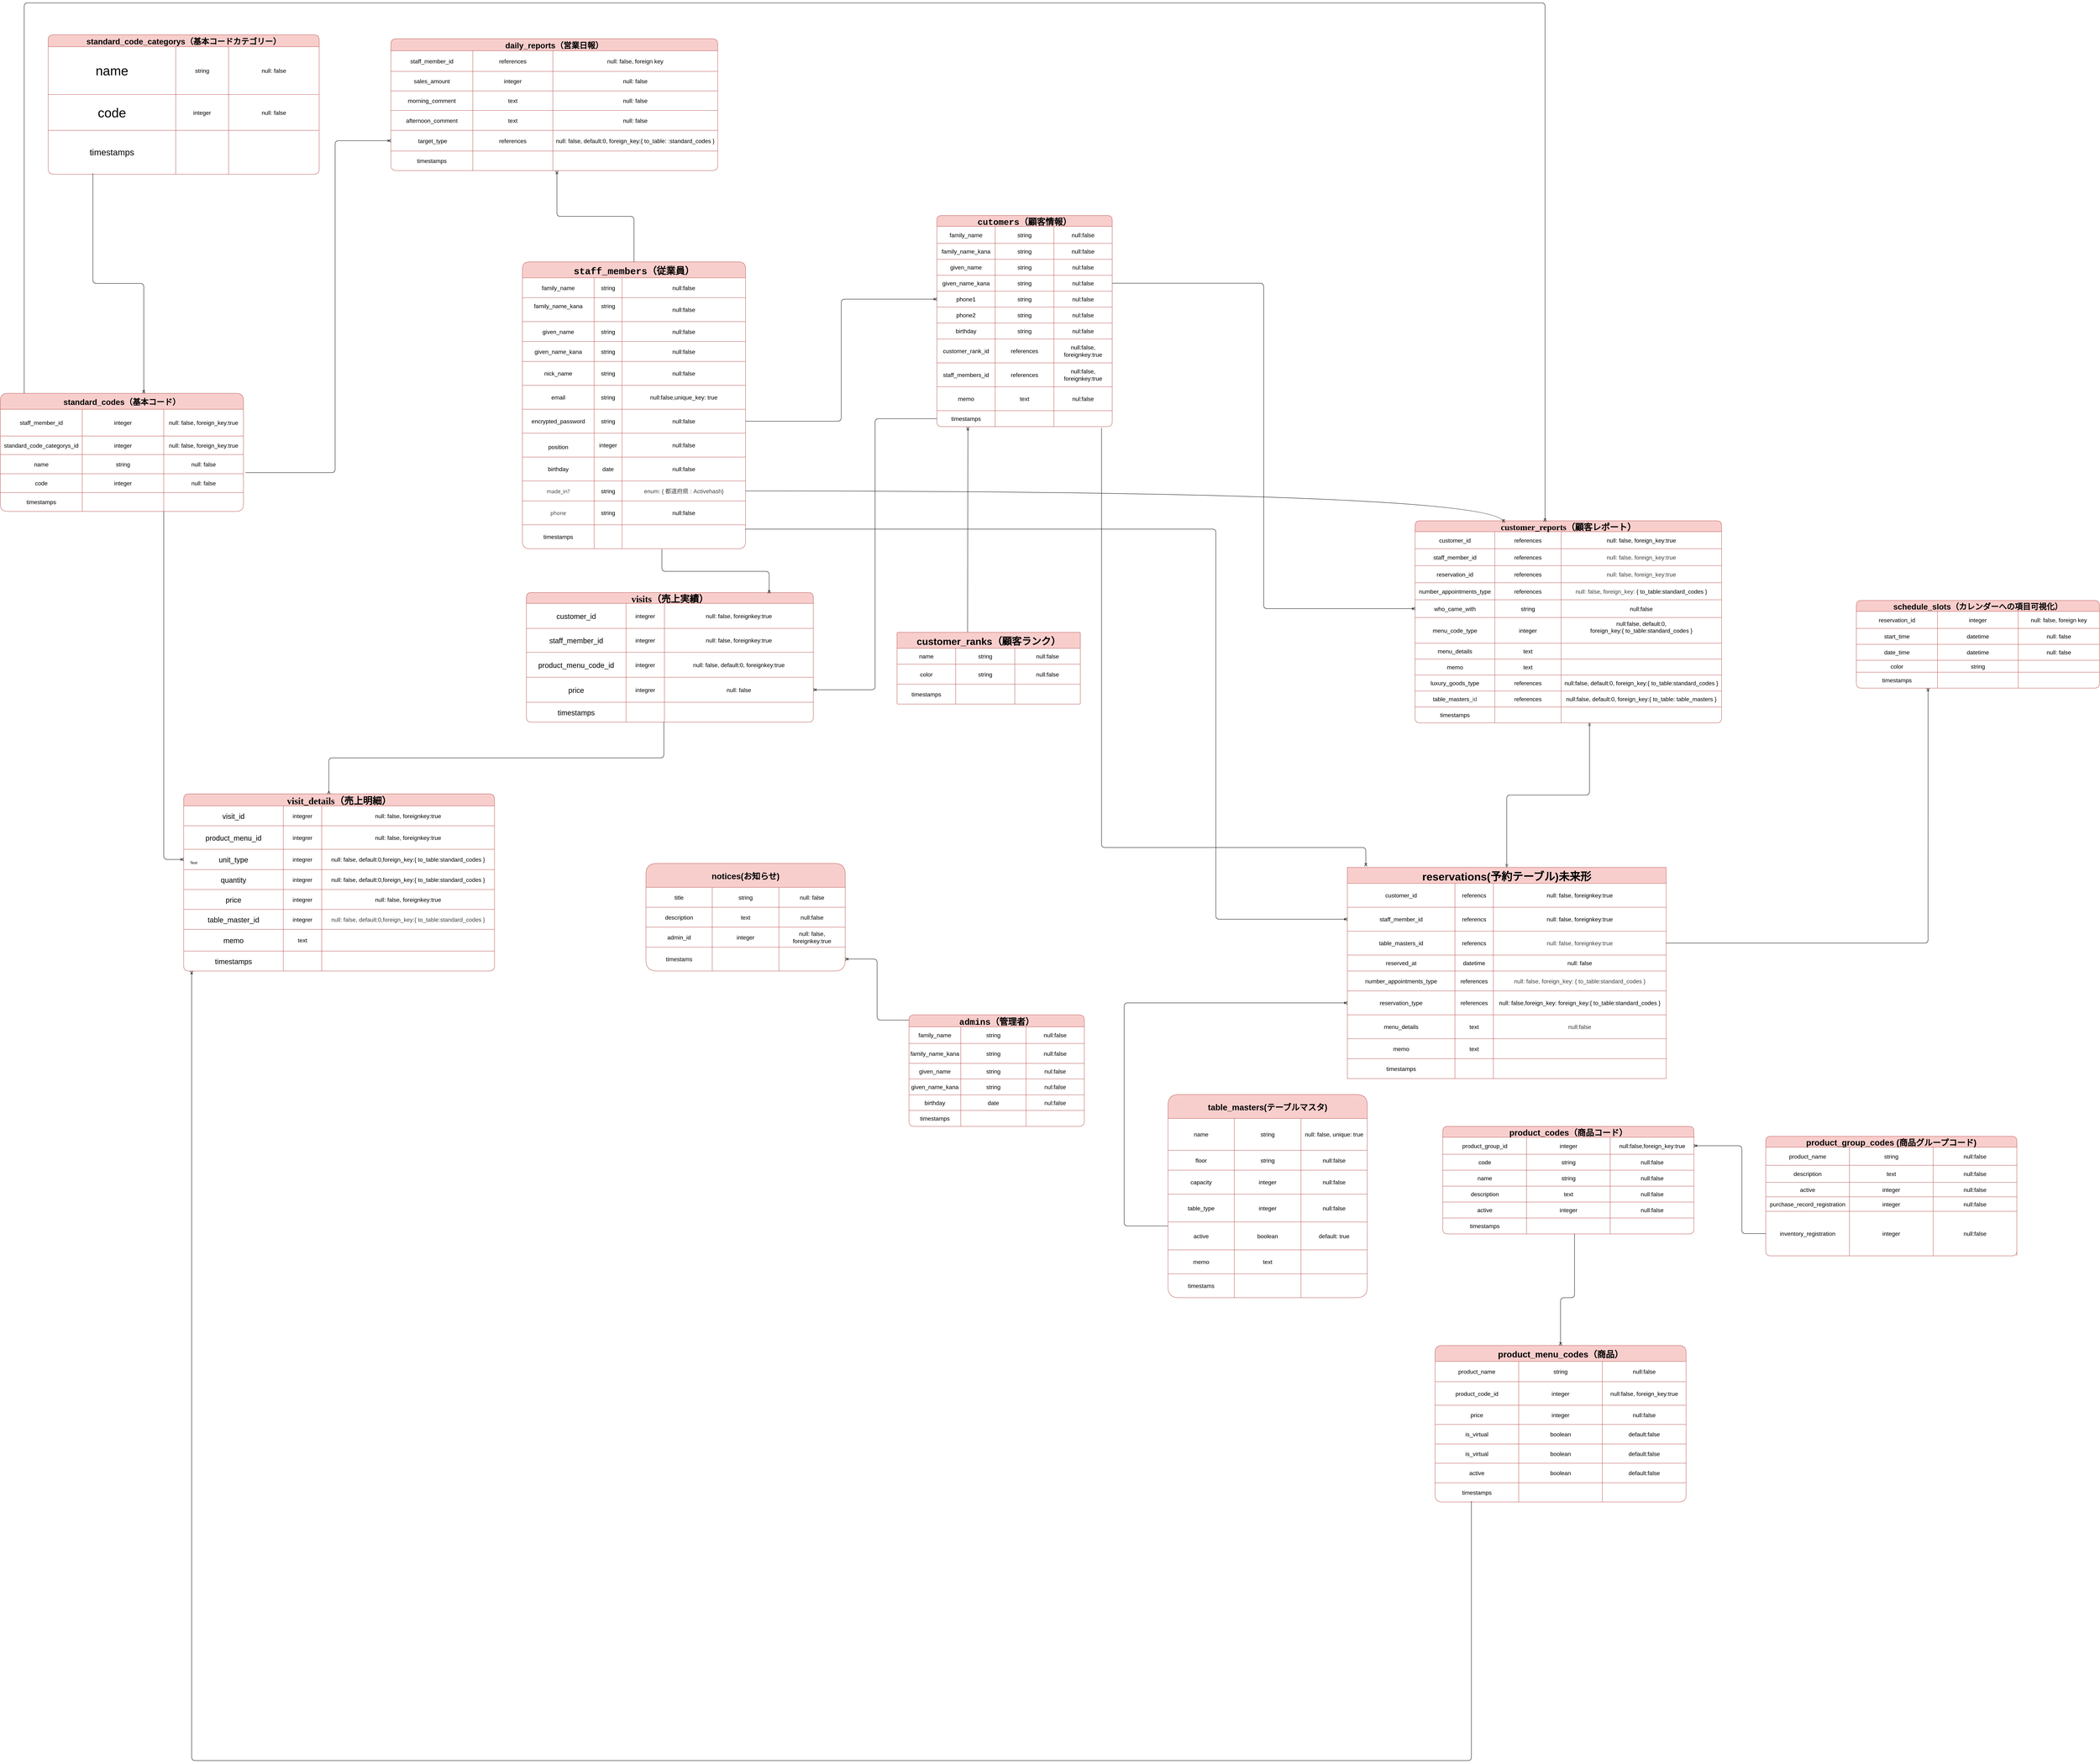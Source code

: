 <mxfile>
    <diagram id="aAjhna0xsDi0ud7Tyueg" name="DB設計">
        <mxGraphModel dx="5547" dy="4316" grid="1" gridSize="11" guides="1" tooltips="1" connect="1" arrows="1" fold="0" page="1" pageScale="1" pageWidth="3000" pageHeight="2500" background="#FFFFFF" math="0" shadow="0" adaptiveColors="auto">
            <root>
                <mxCell id="0"/>
                <mxCell id="1" parent="0"/>
                <mxCell id="400" value="table_masters(テーブルマスタ)" style="shape=table;startSize=66;container=1;collapsible=0;childLayout=tableLayout;strokeColor=#b85450;fontSize=23;pointerEvents=1;align=center;verticalAlign=middle;fontFamily=Helvetica;fillColor=#f8cecc;rounded=1;fontStyle=1" parent="1" vertex="1">
                    <mxGeometry x="429" y="594" width="550" height="561" as="geometry"/>
                </mxCell>
                <mxCell id="401" value="" style="shape=tableRow;horizontal=0;startSize=0;swimlaneHead=0;swimlaneBody=0;strokeColor=inherit;top=0;left=0;bottom=0;right=0;collapsible=0;dropTarget=0;fillColor=none;points=[[0,0.5],[1,0.5]];portConstraint=eastwest;fontSize=16;pointerEvents=1;align=center;verticalAlign=middle;fontFamily=Helvetica;fontColor=default;" parent="400" vertex="1">
                    <mxGeometry y="66" width="550" height="88" as="geometry"/>
                </mxCell>
                <mxCell id="402" value="name" style="shape=partialRectangle;html=1;whiteSpace=wrap;connectable=0;strokeColor=inherit;overflow=hidden;fillColor=none;top=0;left=0;bottom=0;right=0;pointerEvents=1;fontSize=16;align=center;verticalAlign=middle;fontFamily=Helvetica;fontColor=default;" parent="401" vertex="1">
                    <mxGeometry width="183" height="88" as="geometry">
                        <mxRectangle width="183" height="88" as="alternateBounds"/>
                    </mxGeometry>
                </mxCell>
                <mxCell id="403" value="string" style="shape=partialRectangle;html=1;whiteSpace=wrap;connectable=0;strokeColor=inherit;overflow=hidden;fillColor=none;top=0;left=0;bottom=0;right=0;pointerEvents=1;fontSize=16;align=center;verticalAlign=middle;fontFamily=Helvetica;fontColor=default;" parent="401" vertex="1">
                    <mxGeometry x="183" width="184" height="88" as="geometry">
                        <mxRectangle width="184" height="88" as="alternateBounds"/>
                    </mxGeometry>
                </mxCell>
                <mxCell id="404" value="&lt;p class=&quot;p1&quot;&gt;null: false, unique: true&lt;/p&gt;" style="shape=partialRectangle;html=1;whiteSpace=wrap;connectable=0;strokeColor=inherit;overflow=hidden;fillColor=none;top=0;left=0;bottom=0;right=0;pointerEvents=1;fontSize=16;align=center;verticalAlign=middle;fontFamily=Helvetica;fontColor=default;" parent="401" vertex="1">
                    <mxGeometry x="367" width="183" height="88" as="geometry">
                        <mxRectangle width="183" height="88" as="alternateBounds"/>
                    </mxGeometry>
                </mxCell>
                <mxCell id="405" value="" style="shape=tableRow;horizontal=0;startSize=0;swimlaneHead=0;swimlaneBody=0;strokeColor=inherit;top=0;left=0;bottom=0;right=0;collapsible=0;dropTarget=0;fillColor=none;points=[[0,0.5],[1,0.5]];portConstraint=eastwest;fontSize=16;pointerEvents=1;align=center;verticalAlign=middle;fontFamily=Helvetica;fontColor=default;" parent="400" vertex="1">
                    <mxGeometry y="154" width="550" height="55" as="geometry"/>
                </mxCell>
                <mxCell id="406" value="&lt;p class=&quot;p1&quot;&gt;floor&lt;/p&gt;" style="shape=partialRectangle;html=1;whiteSpace=wrap;connectable=0;strokeColor=inherit;overflow=hidden;fillColor=none;top=0;left=0;bottom=0;right=0;pointerEvents=1;fontSize=16;align=center;verticalAlign=middle;fontFamily=Helvetica;fontColor=default;" parent="405" vertex="1">
                    <mxGeometry width="183" height="55" as="geometry">
                        <mxRectangle width="183" height="55" as="alternateBounds"/>
                    </mxGeometry>
                </mxCell>
                <mxCell id="407" value="string" style="shape=partialRectangle;html=1;whiteSpace=wrap;connectable=0;strokeColor=inherit;overflow=hidden;fillColor=none;top=0;left=0;bottom=0;right=0;pointerEvents=1;fontSize=16;align=center;verticalAlign=middle;fontFamily=Helvetica;fontColor=default;" parent="405" vertex="1">
                    <mxGeometry x="183" width="184" height="55" as="geometry">
                        <mxRectangle width="184" height="55" as="alternateBounds"/>
                    </mxGeometry>
                </mxCell>
                <mxCell id="408" value="null:false" style="shape=partialRectangle;html=1;whiteSpace=wrap;connectable=0;strokeColor=inherit;overflow=hidden;fillColor=none;top=0;left=0;bottom=0;right=0;pointerEvents=1;fontSize=16;align=center;verticalAlign=middle;fontFamily=Helvetica;fontColor=default;" parent="405" vertex="1">
                    <mxGeometry x="367" width="183" height="55" as="geometry">
                        <mxRectangle width="183" height="55" as="alternateBounds"/>
                    </mxGeometry>
                </mxCell>
                <mxCell id="413" value="" style="shape=tableRow;horizontal=0;startSize=0;swimlaneHead=0;swimlaneBody=0;strokeColor=inherit;top=0;left=0;bottom=0;right=0;collapsible=0;dropTarget=0;fillColor=none;points=[[0,0.5],[1,0.5]];portConstraint=eastwest;fontSize=16;pointerEvents=1;align=center;verticalAlign=middle;fontFamily=Helvetica;fontColor=default;" parent="400" vertex="1">
                    <mxGeometry y="209" width="550" height="66" as="geometry"/>
                </mxCell>
                <mxCell id="414" value="&lt;p class=&quot;p1&quot;&gt;capacity&lt;/p&gt;" style="shape=partialRectangle;html=1;whiteSpace=wrap;connectable=0;strokeColor=inherit;overflow=hidden;fillColor=none;top=0;left=0;bottom=0;right=0;pointerEvents=1;fontSize=16;align=center;verticalAlign=middle;fontFamily=Helvetica;fontColor=default;" parent="413" vertex="1">
                    <mxGeometry width="183" height="66" as="geometry">
                        <mxRectangle width="183" height="66" as="alternateBounds"/>
                    </mxGeometry>
                </mxCell>
                <mxCell id="415" value="integer" style="shape=partialRectangle;html=1;whiteSpace=wrap;connectable=0;strokeColor=inherit;overflow=hidden;fillColor=none;top=0;left=0;bottom=0;right=0;pointerEvents=1;fontSize=16;align=center;verticalAlign=middle;fontFamily=Helvetica;fontColor=default;" parent="413" vertex="1">
                    <mxGeometry x="183" width="184" height="66" as="geometry">
                        <mxRectangle width="184" height="66" as="alternateBounds"/>
                    </mxGeometry>
                </mxCell>
                <mxCell id="416" value="null:false" style="shape=partialRectangle;html=1;whiteSpace=wrap;connectable=0;strokeColor=inherit;overflow=hidden;fillColor=none;top=0;left=0;bottom=0;right=0;pointerEvents=1;fontSize=16;align=center;verticalAlign=middle;fontFamily=Helvetica;fontColor=default;" parent="413" vertex="1">
                    <mxGeometry x="367" width="183" height="66" as="geometry">
                        <mxRectangle width="183" height="66" as="alternateBounds"/>
                    </mxGeometry>
                </mxCell>
                <mxCell id="417" value="" style="shape=tableRow;horizontal=0;startSize=0;swimlaneHead=0;swimlaneBody=0;strokeColor=inherit;top=0;left=0;bottom=0;right=0;collapsible=0;dropTarget=0;fillColor=none;points=[[0,0.5],[1,0.5]];portConstraint=eastwest;fontSize=16;pointerEvents=1;align=center;verticalAlign=middle;fontFamily=Helvetica;fontColor=default;" parent="400" vertex="1">
                    <mxGeometry y="275" width="550" height="77" as="geometry"/>
                </mxCell>
                <mxCell id="418" value="&lt;p class=&quot;p1&quot;&gt;table_type&lt;/p&gt;" style="shape=partialRectangle;html=1;whiteSpace=wrap;connectable=0;strokeColor=inherit;overflow=hidden;fillColor=none;top=0;left=0;bottom=0;right=0;pointerEvents=1;fontSize=16;align=center;verticalAlign=middle;fontFamily=Helvetica;fontColor=default;" parent="417" vertex="1">
                    <mxGeometry width="183" height="77" as="geometry">
                        <mxRectangle width="183" height="77" as="alternateBounds"/>
                    </mxGeometry>
                </mxCell>
                <mxCell id="419" value="integer" style="shape=partialRectangle;html=1;whiteSpace=wrap;connectable=0;strokeColor=inherit;overflow=hidden;fillColor=none;top=0;left=0;bottom=0;right=0;pointerEvents=1;fontSize=16;align=center;verticalAlign=middle;fontFamily=Helvetica;fontColor=default;" parent="417" vertex="1">
                    <mxGeometry x="183" width="184" height="77" as="geometry">
                        <mxRectangle width="184" height="77" as="alternateBounds"/>
                    </mxGeometry>
                </mxCell>
                <mxCell id="420" value="null:false" style="shape=partialRectangle;html=1;whiteSpace=wrap;connectable=0;strokeColor=inherit;overflow=hidden;fillColor=none;top=0;left=0;bottom=0;right=0;pointerEvents=1;fontSize=16;align=center;verticalAlign=middle;fontFamily=Helvetica;fontColor=default;" parent="417" vertex="1">
                    <mxGeometry x="367" width="183" height="77" as="geometry">
                        <mxRectangle width="183" height="77" as="alternateBounds"/>
                    </mxGeometry>
                </mxCell>
                <mxCell id="421" value="" style="shape=tableRow;horizontal=0;startSize=0;swimlaneHead=0;swimlaneBody=0;strokeColor=inherit;top=0;left=0;bottom=0;right=0;collapsible=0;dropTarget=0;fillColor=none;points=[[0,0.5],[1,0.5]];portConstraint=eastwest;fontSize=16;pointerEvents=1;align=center;verticalAlign=middle;fontFamily=Helvetica;fontColor=default;" parent="400" vertex="1">
                    <mxGeometry y="352" width="550" height="77" as="geometry"/>
                </mxCell>
                <mxCell id="422" value="&#xa;active&#xa;" style="shape=partialRectangle;html=1;whiteSpace=wrap;connectable=0;strokeColor=inherit;overflow=hidden;fillColor=none;top=0;left=0;bottom=0;right=0;pointerEvents=1;fontSize=16;align=center;verticalAlign=middle;fontFamily=Helvetica;fontColor=default;" parent="421" vertex="1">
                    <mxGeometry width="183" height="77" as="geometry">
                        <mxRectangle width="183" height="77" as="alternateBounds"/>
                    </mxGeometry>
                </mxCell>
                <mxCell id="423" value="&lt;p class=&quot;p1&quot;&gt;boolean&lt;/p&gt;" style="shape=partialRectangle;html=1;whiteSpace=wrap;connectable=0;strokeColor=inherit;overflow=hidden;fillColor=none;top=0;left=0;bottom=0;right=0;pointerEvents=1;fontSize=16;align=center;verticalAlign=middle;fontFamily=Helvetica;fontColor=default;" parent="421" vertex="1">
                    <mxGeometry x="183" width="184" height="77" as="geometry">
                        <mxRectangle width="184" height="77" as="alternateBounds"/>
                    </mxGeometry>
                </mxCell>
                <mxCell id="424" value="&lt;p class=&quot;p1&quot;&gt;default: true&lt;/p&gt;" style="shape=partialRectangle;html=1;whiteSpace=wrap;connectable=0;strokeColor=inherit;overflow=hidden;fillColor=none;top=0;left=0;bottom=0;right=0;pointerEvents=1;fontSize=16;align=center;verticalAlign=middle;fontFamily=Helvetica;fontColor=default;" parent="421" vertex="1">
                    <mxGeometry x="367" width="183" height="77" as="geometry">
                        <mxRectangle width="183" height="77" as="alternateBounds"/>
                    </mxGeometry>
                </mxCell>
                <mxCell id="425" value="" style="shape=tableRow;horizontal=0;startSize=0;swimlaneHead=0;swimlaneBody=0;strokeColor=inherit;top=0;left=0;bottom=0;right=0;collapsible=0;dropTarget=0;fillColor=none;points=[[0,0.5],[1,0.5]];portConstraint=eastwest;fontSize=16;pointerEvents=1;align=center;verticalAlign=middle;fontFamily=Helvetica;fontColor=default;" parent="400" vertex="1">
                    <mxGeometry y="429" width="550" height="66" as="geometry"/>
                </mxCell>
                <mxCell id="426" value="memo" style="shape=partialRectangle;html=1;whiteSpace=wrap;connectable=0;strokeColor=inherit;overflow=hidden;fillColor=none;top=0;left=0;bottom=0;right=0;pointerEvents=1;fontSize=16;align=center;verticalAlign=middle;fontFamily=Helvetica;fontColor=default;" parent="425" vertex="1">
                    <mxGeometry width="183" height="66" as="geometry">
                        <mxRectangle width="183" height="66" as="alternateBounds"/>
                    </mxGeometry>
                </mxCell>
                <mxCell id="427" value="text" style="shape=partialRectangle;html=1;whiteSpace=wrap;connectable=0;strokeColor=inherit;overflow=hidden;fillColor=none;top=0;left=0;bottom=0;right=0;pointerEvents=1;fontSize=16;align=center;verticalAlign=middle;fontFamily=Helvetica;fontColor=default;" parent="425" vertex="1">
                    <mxGeometry x="183" width="184" height="66" as="geometry">
                        <mxRectangle width="184" height="66" as="alternateBounds"/>
                    </mxGeometry>
                </mxCell>
                <mxCell id="428" value="" style="shape=partialRectangle;html=1;whiteSpace=wrap;connectable=0;strokeColor=inherit;overflow=hidden;fillColor=none;top=0;left=0;bottom=0;right=0;pointerEvents=1;fontSize=16;align=center;verticalAlign=middle;fontFamily=Helvetica;fontColor=default;" parent="425" vertex="1">
                    <mxGeometry x="367" width="183" height="66" as="geometry">
                        <mxRectangle width="183" height="66" as="alternateBounds"/>
                    </mxGeometry>
                </mxCell>
                <mxCell id="409" value="" style="shape=tableRow;horizontal=0;startSize=0;swimlaneHead=0;swimlaneBody=0;strokeColor=inherit;top=0;left=0;bottom=0;right=0;collapsible=0;dropTarget=0;fillColor=none;points=[[0,0.5],[1,0.5]];portConstraint=eastwest;fontSize=16;pointerEvents=1;align=center;verticalAlign=middle;fontFamily=Helvetica;fontColor=default;" parent="400" vertex="1">
                    <mxGeometry y="495" width="550" height="66" as="geometry"/>
                </mxCell>
                <mxCell id="410" value="timestams" style="shape=partialRectangle;html=1;whiteSpace=wrap;connectable=0;strokeColor=inherit;overflow=hidden;fillColor=none;top=0;left=0;bottom=0;right=0;pointerEvents=1;fontSize=16;align=center;verticalAlign=middle;fontFamily=Helvetica;fontColor=default;" parent="409" vertex="1">
                    <mxGeometry width="183" height="66" as="geometry">
                        <mxRectangle width="183" height="66" as="alternateBounds"/>
                    </mxGeometry>
                </mxCell>
                <mxCell id="411" value="" style="shape=partialRectangle;html=1;whiteSpace=wrap;connectable=0;strokeColor=inherit;overflow=hidden;fillColor=none;top=0;left=0;bottom=0;right=0;pointerEvents=1;fontSize=16;align=center;verticalAlign=middle;fontFamily=Helvetica;fontColor=default;" parent="409" vertex="1">
                    <mxGeometry x="183" width="184" height="66" as="geometry">
                        <mxRectangle width="184" height="66" as="alternateBounds"/>
                    </mxGeometry>
                </mxCell>
                <mxCell id="412" value="" style="shape=partialRectangle;html=1;whiteSpace=wrap;connectable=0;strokeColor=inherit;overflow=hidden;fillColor=none;top=0;left=0;bottom=0;right=0;pointerEvents=1;fontSize=16;align=center;verticalAlign=middle;fontFamily=Helvetica;fontColor=default;" parent="409" vertex="1">
                    <mxGeometry x="367" width="183" height="66" as="geometry">
                        <mxRectangle width="183" height="66" as="alternateBounds"/>
                    </mxGeometry>
                </mxCell>
                <mxCell id="8" value="staff_members（従業員）" style="shape=table;startSize=44;container=1;collapsible=0;childLayout=tableLayout;strokeColor=#b85450;fontSize=26;fillColor=#f8cecc;rounded=1;fontStyle=1;align=center;fontFamily=Courier New;" parent="1" vertex="1">
                    <mxGeometry x="-1353" y="-1705" width="616" height="792.0" as="geometry"/>
                </mxCell>
                <mxCell id="13" value="" style="shape=tableRow;horizontal=0;startSize=0;swimlaneHead=0;swimlaneBody=0;strokeColor=inherit;top=0;left=0;bottom=0;right=0;collapsible=0;dropTarget=0;fillColor=none;points=[[0,0.5],[1,0.5]];portConstraint=eastwest;fontSize=16;" parent="8" vertex="1">
                    <mxGeometry y="44" width="616" height="55" as="geometry"/>
                </mxCell>
                <mxCell id="14" value="family_name" style="shape=partialRectangle;html=1;whiteSpace=wrap;connectable=0;strokeColor=inherit;overflow=hidden;fillColor=none;top=0;left=0;bottom=0;right=0;pointerEvents=1;fontSize=16;" parent="13" vertex="1">
                    <mxGeometry width="198" height="55" as="geometry">
                        <mxRectangle width="198" height="55" as="alternateBounds"/>
                    </mxGeometry>
                </mxCell>
                <mxCell id="15" value="string" style="shape=partialRectangle;html=1;whiteSpace=wrap;connectable=0;strokeColor=inherit;overflow=hidden;fillColor=none;top=0;left=0;bottom=0;right=0;pointerEvents=1;fontSize=16;" parent="13" vertex="1">
                    <mxGeometry x="198" width="77" height="55" as="geometry">
                        <mxRectangle width="77" height="55" as="alternateBounds"/>
                    </mxGeometry>
                </mxCell>
                <mxCell id="16" value="null:false" style="shape=partialRectangle;html=1;whiteSpace=wrap;connectable=0;strokeColor=inherit;overflow=hidden;fillColor=none;top=0;left=0;bottom=0;right=0;pointerEvents=1;fontSize=16;" parent="13" vertex="1">
                    <mxGeometry x="275" width="341" height="55" as="geometry">
                        <mxRectangle width="341" height="55" as="alternateBounds"/>
                    </mxGeometry>
                </mxCell>
                <mxCell id="17" value="" style="shape=tableRow;horizontal=0;startSize=0;swimlaneHead=0;swimlaneBody=0;strokeColor=inherit;top=0;left=0;bottom=0;right=0;collapsible=0;dropTarget=0;fillColor=none;points=[[0,0.5],[1,0.5]];portConstraint=eastwest;fontSize=16;" parent="8" vertex="1">
                    <mxGeometry y="99" width="616" height="66" as="geometry"/>
                </mxCell>
                <mxCell id="18" value="family_name_kana&lt;div&gt;&lt;br&gt;&lt;/div&gt;" style="shape=partialRectangle;html=1;whiteSpace=wrap;connectable=0;strokeColor=inherit;overflow=hidden;fillColor=none;top=0;left=0;bottom=0;right=0;pointerEvents=1;fontSize=16;" parent="17" vertex="1">
                    <mxGeometry width="198" height="66" as="geometry">
                        <mxRectangle width="198" height="66" as="alternateBounds"/>
                    </mxGeometry>
                </mxCell>
                <mxCell id="19" value="string&lt;div&gt;&lt;span style=&quot;white-space: pre;&quot;&gt;&#x9;&lt;/span&gt;&lt;span style=&quot;white-space: pre;&quot;&gt;&#x9;&lt;/span&gt;&lt;br&gt;&lt;/div&gt;" style="shape=partialRectangle;html=1;whiteSpace=wrap;connectable=0;strokeColor=inherit;overflow=hidden;fillColor=none;top=0;left=0;bottom=0;right=0;pointerEvents=1;fontSize=16;" parent="17" vertex="1">
                    <mxGeometry x="198" width="77" height="66" as="geometry">
                        <mxRectangle width="77" height="66" as="alternateBounds"/>
                    </mxGeometry>
                </mxCell>
                <UserObject label="null:false" link="&lt;meta charset=&quot;utf-8&quot;&gt;Draw.io Integration" id="20">
                    <mxCell style="shape=partialRectangle;html=1;whiteSpace=wrap;connectable=0;strokeColor=inherit;overflow=hidden;fillColor=none;top=0;left=0;bottom=0;right=0;pointerEvents=1;fontSize=16;" parent="17" vertex="1">
                        <mxGeometry x="275" width="341" height="66" as="geometry">
                            <mxRectangle width="341" height="66" as="alternateBounds"/>
                        </mxGeometry>
                    </mxCell>
                </UserObject>
                <mxCell id="21" value="" style="shape=tableRow;horizontal=0;startSize=0;swimlaneHead=0;swimlaneBody=0;strokeColor=inherit;top=0;left=0;bottom=0;right=0;collapsible=0;dropTarget=0;fillColor=none;points=[[0,0.5],[1,0.5]];portConstraint=eastwest;fontSize=16;" parent="8" vertex="1">
                    <mxGeometry y="165" width="616" height="55" as="geometry"/>
                </mxCell>
                <mxCell id="22" value="given_name" style="shape=partialRectangle;html=1;whiteSpace=wrap;connectable=0;strokeColor=inherit;overflow=hidden;fillColor=none;top=0;left=0;bottom=0;right=0;pointerEvents=1;fontSize=16;" parent="21" vertex="1">
                    <mxGeometry width="198" height="55" as="geometry">
                        <mxRectangle width="198" height="55" as="alternateBounds"/>
                    </mxGeometry>
                </mxCell>
                <mxCell id="23" value="string" style="shape=partialRectangle;html=1;whiteSpace=wrap;connectable=0;strokeColor=inherit;overflow=hidden;fillColor=none;top=0;left=0;bottom=0;right=0;pointerEvents=1;fontSize=16;" parent="21" vertex="1">
                    <mxGeometry x="198" width="77" height="55" as="geometry">
                        <mxRectangle width="77" height="55" as="alternateBounds"/>
                    </mxGeometry>
                </mxCell>
                <mxCell id="24" value="null:false" style="shape=partialRectangle;html=1;whiteSpace=wrap;connectable=0;strokeColor=inherit;overflow=hidden;fillColor=none;top=0;left=0;bottom=0;right=0;pointerEvents=1;fontSize=16;" parent="21" vertex="1">
                    <mxGeometry x="275" width="341" height="55" as="geometry">
                        <mxRectangle width="341" height="55" as="alternateBounds"/>
                    </mxGeometry>
                </mxCell>
                <mxCell id="33" value="" style="shape=tableRow;horizontal=0;startSize=0;swimlaneHead=0;swimlaneBody=0;strokeColor=inherit;top=0;left=0;bottom=0;right=0;collapsible=0;dropTarget=0;fillColor=none;points=[[0,0.5],[1,0.5]];portConstraint=eastwest;fontSize=16;" parent="8" vertex="1">
                    <mxGeometry y="220" width="616" height="55" as="geometry"/>
                </mxCell>
                <mxCell id="34" value="given_name_kana" style="shape=partialRectangle;html=1;whiteSpace=wrap;connectable=0;strokeColor=inherit;overflow=hidden;fillColor=none;top=0;left=0;bottom=0;right=0;pointerEvents=1;fontSize=16;" parent="33" vertex="1">
                    <mxGeometry width="198" height="55" as="geometry">
                        <mxRectangle width="198" height="55" as="alternateBounds"/>
                    </mxGeometry>
                </mxCell>
                <mxCell id="35" value="string" style="shape=partialRectangle;html=1;whiteSpace=wrap;connectable=0;strokeColor=inherit;overflow=hidden;fillColor=none;top=0;left=0;bottom=0;right=0;pointerEvents=1;fontSize=16;" parent="33" vertex="1">
                    <mxGeometry x="198" width="77" height="55" as="geometry">
                        <mxRectangle width="77" height="55" as="alternateBounds"/>
                    </mxGeometry>
                </mxCell>
                <mxCell id="36" value="null:false" style="shape=partialRectangle;html=1;whiteSpace=wrap;connectable=0;strokeColor=inherit;overflow=hidden;fillColor=none;top=0;left=0;bottom=0;right=0;pointerEvents=1;fontSize=16;" parent="33" vertex="1">
                    <mxGeometry x="275" width="341" height="55" as="geometry">
                        <mxRectangle width="341" height="55" as="alternateBounds"/>
                    </mxGeometry>
                </mxCell>
                <mxCell id="25" value="" style="shape=tableRow;horizontal=0;startSize=0;swimlaneHead=0;swimlaneBody=0;strokeColor=inherit;top=0;left=0;bottom=0;right=0;collapsible=0;dropTarget=0;fillColor=none;points=[[0,0.5],[1,0.5]];portConstraint=eastwest;fontSize=16;" parent="8" vertex="1">
                    <mxGeometry y="275" width="616" height="66" as="geometry"/>
                </mxCell>
                <mxCell id="26" value="nick_name" style="shape=partialRectangle;html=1;whiteSpace=wrap;connectable=0;strokeColor=inherit;overflow=hidden;fillColor=none;top=0;left=0;bottom=0;right=0;pointerEvents=1;fontSize=16;" parent="25" vertex="1">
                    <mxGeometry width="198" height="66" as="geometry">
                        <mxRectangle width="198" height="66" as="alternateBounds"/>
                    </mxGeometry>
                </mxCell>
                <mxCell id="27" value="string" style="shape=partialRectangle;html=1;whiteSpace=wrap;connectable=0;strokeColor=inherit;overflow=hidden;fillColor=none;top=0;left=0;bottom=0;right=0;pointerEvents=1;fontSize=16;" parent="25" vertex="1">
                    <mxGeometry x="198" width="77" height="66" as="geometry">
                        <mxRectangle width="77" height="66" as="alternateBounds"/>
                    </mxGeometry>
                </mxCell>
                <mxCell id="28" value="null:false" style="shape=partialRectangle;html=1;whiteSpace=wrap;connectable=0;strokeColor=inherit;overflow=hidden;fillColor=none;top=0;left=0;bottom=0;right=0;pointerEvents=1;fontSize=16;" parent="25" vertex="1">
                    <mxGeometry x="275" width="341" height="66" as="geometry">
                        <mxRectangle width="341" height="66" as="alternateBounds"/>
                    </mxGeometry>
                </mxCell>
                <mxCell id="37" value="" style="shape=tableRow;horizontal=0;startSize=0;swimlaneHead=0;swimlaneBody=0;strokeColor=inherit;top=0;left=0;bottom=0;right=0;collapsible=0;dropTarget=0;fillColor=none;points=[[0,0.5],[1,0.5]];portConstraint=eastwest;fontSize=16;" parent="8" vertex="1">
                    <mxGeometry y="341" width="616" height="66" as="geometry"/>
                </mxCell>
                <mxCell id="38" value="&lt;p class=&quot;p1&quot;&gt;&lt;span style=&quot;background-color: transparent;&quot;&gt;email&lt;/span&gt;&lt;/p&gt;" style="shape=partialRectangle;html=1;whiteSpace=wrap;connectable=0;strokeColor=inherit;overflow=hidden;fillColor=none;top=0;left=0;bottom=0;right=0;pointerEvents=1;fontSize=16;spacing=-4;" parent="37" vertex="1">
                    <mxGeometry width="198" height="66" as="geometry">
                        <mxRectangle width="198" height="66" as="alternateBounds"/>
                    </mxGeometry>
                </mxCell>
                <mxCell id="39" value="string" style="shape=partialRectangle;html=1;whiteSpace=wrap;connectable=0;strokeColor=inherit;overflow=hidden;fillColor=none;top=0;left=0;bottom=0;right=0;pointerEvents=1;fontSize=16;" parent="37" vertex="1">
                    <mxGeometry x="198" width="77" height="66" as="geometry">
                        <mxRectangle width="77" height="66" as="alternateBounds"/>
                    </mxGeometry>
                </mxCell>
                <mxCell id="40" value="null:false,unique_key: true" style="shape=partialRectangle;html=1;whiteSpace=wrap;connectable=0;strokeColor=inherit;overflow=hidden;fillColor=none;top=0;left=0;bottom=0;right=0;pointerEvents=1;fontSize=16;" parent="37" vertex="1">
                    <mxGeometry x="275" width="341" height="66" as="geometry">
                        <mxRectangle width="341" height="66" as="alternateBounds"/>
                    </mxGeometry>
                </mxCell>
                <mxCell id="29" value="" style="shape=tableRow;horizontal=0;startSize=0;swimlaneHead=0;swimlaneBody=0;strokeColor=inherit;top=0;left=0;bottom=0;right=0;collapsible=0;dropTarget=0;fillColor=none;points=[[0,0.5],[1,0.5]];portConstraint=eastwest;fontSize=16;" parent="8" vertex="1">
                    <mxGeometry y="407" width="616" height="66" as="geometry"/>
                </mxCell>
                <mxCell id="30" value="&lt;p class=&quot;p1&quot;&gt;encrypted_password&lt;/p&gt;" style="shape=partialRectangle;html=1;whiteSpace=wrap;connectable=0;strokeColor=inherit;overflow=hidden;fillColor=none;top=0;left=0;bottom=0;right=0;pointerEvents=1;fontSize=16;verticalAlign=middle;spacing=-5;" parent="29" vertex="1">
                    <mxGeometry width="198" height="66" as="geometry">
                        <mxRectangle width="198" height="66" as="alternateBounds"/>
                    </mxGeometry>
                </mxCell>
                <mxCell id="31" value="string" style="shape=partialRectangle;html=1;whiteSpace=wrap;connectable=0;strokeColor=inherit;overflow=hidden;fillColor=none;top=0;left=0;bottom=0;right=0;pointerEvents=1;fontSize=16;" parent="29" vertex="1">
                    <mxGeometry x="198" width="77" height="66" as="geometry">
                        <mxRectangle width="77" height="66" as="alternateBounds"/>
                    </mxGeometry>
                </mxCell>
                <mxCell id="32" value="null:false" style="shape=partialRectangle;html=1;whiteSpace=wrap;connectable=0;strokeColor=inherit;overflow=hidden;fillColor=none;top=0;left=0;bottom=0;right=0;pointerEvents=1;fontSize=16;" parent="29" vertex="1">
                    <mxGeometry x="275" width="341" height="66" as="geometry">
                        <mxRectangle width="341" height="66" as="alternateBounds"/>
                    </mxGeometry>
                </mxCell>
                <mxCell id="41" value="" style="shape=tableRow;horizontal=0;startSize=0;swimlaneHead=0;swimlaneBody=0;strokeColor=inherit;top=0;left=0;bottom=0;right=0;collapsible=0;dropTarget=0;fillColor=none;points=[[0,0.5],[1,0.5]];portConstraint=eastwest;fontSize=16;" parent="8" vertex="1">
                    <mxGeometry y="473" width="616" height="66" as="geometry"/>
                </mxCell>
                <mxCell id="42" value="&lt;br&gt;position" style="shape=partialRectangle;html=1;whiteSpace=wrap;connectable=0;strokeColor=inherit;overflow=hidden;fillColor=none;top=0;left=0;bottom=0;right=0;pointerEvents=1;fontSize=16;spacing=-26;spacingBottom=11;" parent="41" vertex="1">
                    <mxGeometry width="198" height="66" as="geometry">
                        <mxRectangle width="198" height="66" as="alternateBounds"/>
                    </mxGeometry>
                </mxCell>
                <mxCell id="43" value="integer" style="shape=partialRectangle;html=1;whiteSpace=wrap;connectable=0;strokeColor=inherit;overflow=hidden;fillColor=none;top=0;left=0;bottom=0;right=0;pointerEvents=1;fontSize=16;" parent="41" vertex="1">
                    <mxGeometry x="198" width="77" height="66" as="geometry">
                        <mxRectangle width="77" height="66" as="alternateBounds"/>
                    </mxGeometry>
                </mxCell>
                <mxCell id="44" value="null:false" style="shape=partialRectangle;html=1;whiteSpace=wrap;connectable=0;strokeColor=inherit;overflow=hidden;fillColor=none;top=0;left=0;bottom=0;right=0;pointerEvents=1;fontSize=16;" parent="41" vertex="1">
                    <mxGeometry x="275" width="341" height="66" as="geometry">
                        <mxRectangle width="341" height="66" as="alternateBounds"/>
                    </mxGeometry>
                </mxCell>
                <mxCell id="49" value="" style="shape=tableRow;horizontal=0;startSize=0;swimlaneHead=0;swimlaneBody=0;strokeColor=inherit;top=0;left=0;bottom=0;right=0;collapsible=0;dropTarget=0;fillColor=none;points=[[0,0.5],[1,0.5]];portConstraint=eastwest;fontSize=16;" parent="8" vertex="1">
                    <mxGeometry y="539" width="616" height="66" as="geometry"/>
                </mxCell>
                <mxCell id="50" value="&lt;div style=&quot;text-align: start;&quot;&gt;&lt;span style=&quot;background-color: transparent; caret-color: rgb(0, 0, 0);&quot;&gt;birthday&lt;/span&gt;&lt;/div&gt;" style="shape=partialRectangle;html=1;whiteSpace=wrap;connectable=0;strokeColor=inherit;overflow=hidden;fillColor=none;top=0;left=0;bottom=0;right=0;pointerEvents=1;fontSize=16;" parent="49" vertex="1">
                    <mxGeometry width="198" height="66" as="geometry">
                        <mxRectangle width="198" height="66" as="alternateBounds"/>
                    </mxGeometry>
                </mxCell>
                <mxCell id="51" value="date" style="shape=partialRectangle;html=1;whiteSpace=wrap;connectable=0;strokeColor=inherit;overflow=hidden;fillColor=none;top=0;left=0;bottom=0;right=0;pointerEvents=1;fontSize=16;" parent="49" vertex="1">
                    <mxGeometry x="198" width="77" height="66" as="geometry">
                        <mxRectangle width="77" height="66" as="alternateBounds"/>
                    </mxGeometry>
                </mxCell>
                <mxCell id="52" value="null:false" style="shape=partialRectangle;html=1;whiteSpace=wrap;connectable=0;strokeColor=inherit;overflow=hidden;fillColor=none;top=0;left=0;bottom=0;right=0;pointerEvents=1;fontSize=16;" parent="49" vertex="1">
                    <mxGeometry x="275" width="341" height="66" as="geometry">
                        <mxRectangle width="341" height="66" as="alternateBounds"/>
                    </mxGeometry>
                </mxCell>
                <mxCell id="53" value="" style="shape=tableRow;horizontal=0;startSize=0;swimlaneHead=0;swimlaneBody=0;strokeColor=inherit;top=0;left=0;bottom=0;right=0;collapsible=0;dropTarget=0;fillColor=none;points=[[0,0.5],[1,0.5]];portConstraint=eastwest;fontSize=16;" parent="8" vertex="1">
                    <mxGeometry y="605" width="616" height="55" as="geometry"/>
                </mxCell>
                <mxCell id="54" value="&lt;div style=&quot;text-align: start;&quot;&gt;&lt;span style=&quot;color: rgb(51, 51, 51); font-family: &amp;quot;Open Sans&amp;quot;, &amp;quot;Eikaiwa Icons&amp;quot;, &amp;quot;Noto Sans JP&amp;quot;, &amp;quot;ヒラギノ角ゴ ProN&amp;quot;, &amp;quot;Hiragino Kaku Gothic ProN&amp;quot;, メイリオ, Meiryo, sans-serif; font-size: 14.4px; background-color: rgb(255, 255, 255);&quot;&gt;made_in?&lt;/span&gt;&lt;/div&gt;" style="shape=partialRectangle;html=1;whiteSpace=wrap;connectable=0;strokeColor=inherit;overflow=hidden;fillColor=none;top=0;left=0;bottom=0;right=0;pointerEvents=1;fontSize=16;" parent="53" vertex="1">
                    <mxGeometry width="198" height="55" as="geometry">
                        <mxRectangle width="198" height="55" as="alternateBounds"/>
                    </mxGeometry>
                </mxCell>
                <mxCell id="55" value="string" style="shape=partialRectangle;html=1;whiteSpace=wrap;connectable=0;strokeColor=inherit;overflow=hidden;fillColor=none;top=0;left=0;bottom=0;right=0;pointerEvents=1;fontSize=16;" parent="53" vertex="1">
                    <mxGeometry x="198" width="77" height="55" as="geometry">
                        <mxRectangle width="77" height="55" as="alternateBounds"/>
                    </mxGeometry>
                </mxCell>
                <mxCell id="56" value="&lt;span style=&quot;color: rgb(63, 63, 63);&quot;&gt;enum: { 都道府県 : Activehash}&lt;/span&gt;" style="shape=partialRectangle;html=1;whiteSpace=wrap;connectable=0;strokeColor=inherit;overflow=hidden;fillColor=none;top=0;left=0;bottom=0;right=0;pointerEvents=1;fontSize=16;" parent="53" vertex="1">
                    <mxGeometry x="275" width="341" height="55" as="geometry">
                        <mxRectangle width="341" height="55" as="alternateBounds"/>
                    </mxGeometry>
                </mxCell>
                <mxCell id="392" value="" style="shape=tableRow;horizontal=0;startSize=0;swimlaneHead=0;swimlaneBody=0;strokeColor=inherit;top=0;left=0;bottom=0;right=0;collapsible=0;dropTarget=0;fillColor=none;points=[[0,0.5],[1,0.5]];portConstraint=eastwest;fontSize=16;" parent="8" vertex="1">
                    <mxGeometry y="660" width="616" height="66" as="geometry"/>
                </mxCell>
                <mxCell id="393" value="&lt;div style=&quot;text-align: start;&quot;&gt;&lt;span style=&quot;color: rgb(51, 51, 51); font-family: &amp;quot;Open Sans&amp;quot;, &amp;quot;Eikaiwa Icons&amp;quot;, &amp;quot;Noto Sans JP&amp;quot;, &amp;quot;ヒラギノ角ゴ ProN&amp;quot;, &amp;quot;Hiragino Kaku Gothic ProN&amp;quot;, メイリオ, Meiryo, sans-serif; font-size: 14.4px; background-color: rgb(255, 255, 255);&quot;&gt;phone&lt;/span&gt;&lt;/div&gt;" style="shape=partialRectangle;html=1;whiteSpace=wrap;connectable=0;strokeColor=inherit;overflow=hidden;fillColor=none;top=0;left=0;bottom=0;right=0;pointerEvents=1;fontSize=16;" parent="392" vertex="1">
                    <mxGeometry width="198" height="66" as="geometry">
                        <mxRectangle width="198" height="66" as="alternateBounds"/>
                    </mxGeometry>
                </mxCell>
                <mxCell id="394" value="string" style="shape=partialRectangle;html=1;whiteSpace=wrap;connectable=0;strokeColor=inherit;overflow=hidden;fillColor=none;top=0;left=0;bottom=0;right=0;pointerEvents=1;fontSize=16;" parent="392" vertex="1">
                    <mxGeometry x="198" width="77" height="66" as="geometry">
                        <mxRectangle width="77" height="66" as="alternateBounds"/>
                    </mxGeometry>
                </mxCell>
                <mxCell id="395" value="null:false" style="shape=partialRectangle;html=1;whiteSpace=wrap;connectable=0;strokeColor=inherit;overflow=hidden;fillColor=none;top=0;left=0;bottom=0;right=0;pointerEvents=1;fontSize=16;" parent="392" vertex="1">
                    <mxGeometry x="275" width="341" height="66" as="geometry">
                        <mxRectangle width="341" height="66" as="alternateBounds"/>
                    </mxGeometry>
                </mxCell>
                <mxCell id="124" value="" style="shape=tableRow;horizontal=0;startSize=0;swimlaneHead=0;swimlaneBody=0;strokeColor=inherit;top=0;left=0;bottom=0;right=0;collapsible=0;dropTarget=0;fillColor=none;points=[[0,0.5],[1,0.5]];portConstraint=eastwest;fontSize=16;" parent="8" vertex="1">
                    <mxGeometry y="726" width="616" height="66" as="geometry"/>
                </mxCell>
                <mxCell id="125" value="&lt;div style=&quot;text-align: start;&quot;&gt;&lt;table style=&quot;caret-color: rgb(0, 0, 0); color: rgb(0, 0, 0);&quot; data-pm-slice=&quot;1 1 -3 [&amp;quot;table&amp;quot;,{&amp;quot;start&amp;quot;:860,&amp;quot;end&amp;quot;:1113},&amp;quot;table_row&amp;quot;,{&amp;quot;start&amp;quot;:1089,&amp;quot;end&amp;quot;:1113}]&quot;&gt;&lt;tbody&gt;&lt;tr&gt;&lt;td&gt;timestamps&lt;/td&gt;&lt;/tr&gt;&lt;/tbody&gt;&lt;/table&gt;&lt;/div&gt;" style="shape=partialRectangle;html=1;whiteSpace=wrap;connectable=0;strokeColor=inherit;overflow=hidden;fillColor=none;top=0;left=0;bottom=0;right=0;pointerEvents=1;fontSize=16;" parent="124" vertex="1">
                    <mxGeometry width="198" height="66" as="geometry">
                        <mxRectangle width="198" height="66" as="alternateBounds"/>
                    </mxGeometry>
                </mxCell>
                <mxCell id="126" value="" style="shape=partialRectangle;html=1;whiteSpace=wrap;connectable=0;strokeColor=inherit;overflow=hidden;fillColor=none;top=0;left=0;bottom=0;right=0;pointerEvents=1;fontSize=16;" parent="124" vertex="1">
                    <mxGeometry x="198" width="77" height="66" as="geometry">
                        <mxRectangle width="77" height="66" as="alternateBounds"/>
                    </mxGeometry>
                </mxCell>
                <mxCell id="127" value="" style="shape=partialRectangle;html=1;whiteSpace=wrap;connectable=0;strokeColor=inherit;overflow=hidden;fillColor=none;top=0;left=0;bottom=0;right=0;pointerEvents=1;fontSize=16;" parent="124" vertex="1">
                    <mxGeometry x="275" width="341" height="66" as="geometry">
                        <mxRectangle width="341" height="66" as="alternateBounds"/>
                    </mxGeometry>
                </mxCell>
                <mxCell id="57" value="cutomers（顧客情報）" style="shape=table;startSize=30;container=1;collapsible=0;childLayout=tableLayout;strokeColor=#b85450;fontSize=24;pointerEvents=1;align=center;verticalAlign=middle;fontFamily=Courier New;fillColor=#f8cecc;rounded=1;shadow=0;fontStyle=1" parent="1" vertex="1">
                    <mxGeometry x="-209" y="-1833" width="484" height="583" as="geometry"/>
                </mxCell>
                <mxCell id="58" value="" style="shape=tableRow;horizontal=0;startSize=0;swimlaneHead=0;swimlaneBody=0;strokeColor=inherit;top=0;left=0;bottom=0;right=0;collapsible=0;dropTarget=0;fillColor=none;points=[[0,0.5],[1,0.5]];portConstraint=eastwest;fontSize=16;pointerEvents=1;align=center;verticalAlign=middle;fontFamily=Helvetica;fontColor=default;" parent="57" vertex="1">
                    <mxGeometry y="30" width="484" height="47" as="geometry"/>
                </mxCell>
                <mxCell id="59" value="family_name" style="shape=partialRectangle;html=1;whiteSpace=wrap;connectable=0;strokeColor=inherit;overflow=hidden;fillColor=none;top=0;left=0;bottom=0;right=0;pointerEvents=1;fontSize=16;align=center;verticalAlign=middle;fontFamily=Helvetica;fontColor=default;" parent="58" vertex="1">
                    <mxGeometry width="161" height="47" as="geometry">
                        <mxRectangle width="161" height="47" as="alternateBounds"/>
                    </mxGeometry>
                </mxCell>
                <mxCell id="60" value="string" style="shape=partialRectangle;html=1;whiteSpace=wrap;connectable=0;strokeColor=inherit;overflow=hidden;fillColor=none;top=0;left=0;bottom=0;right=0;pointerEvents=1;fontSize=16;align=center;verticalAlign=middle;fontFamily=Helvetica;fontColor=default;" parent="58" vertex="1">
                    <mxGeometry x="161" width="162" height="47" as="geometry">
                        <mxRectangle width="162" height="47" as="alternateBounds"/>
                    </mxGeometry>
                </mxCell>
                <mxCell id="61" value="null:false" style="shape=partialRectangle;html=1;whiteSpace=wrap;connectable=0;strokeColor=inherit;overflow=hidden;fillColor=none;top=0;left=0;bottom=0;right=0;pointerEvents=1;fontSize=16;align=center;verticalAlign=middle;fontFamily=Helvetica;fontColor=default;" parent="58" vertex="1">
                    <mxGeometry x="323" width="161" height="47" as="geometry">
                        <mxRectangle width="161" height="47" as="alternateBounds"/>
                    </mxGeometry>
                </mxCell>
                <mxCell id="62" value="" style="shape=tableRow;horizontal=0;startSize=0;swimlaneHead=0;swimlaneBody=0;strokeColor=inherit;top=0;left=0;bottom=0;right=0;collapsible=0;dropTarget=0;fillColor=none;points=[[0,0.5],[1,0.5]];portConstraint=eastwest;fontSize=16;pointerEvents=1;align=center;verticalAlign=middle;fontFamily=Helvetica;fontColor=default;" parent="57" vertex="1">
                    <mxGeometry y="77" width="484" height="44" as="geometry"/>
                </mxCell>
                <mxCell id="63" value="family_name_kana" style="shape=partialRectangle;html=1;whiteSpace=wrap;connectable=0;strokeColor=inherit;overflow=hidden;fillColor=none;top=0;left=0;bottom=0;right=0;pointerEvents=1;fontSize=16;align=center;verticalAlign=middle;fontFamily=Helvetica;fontColor=default;" parent="62" vertex="1">
                    <mxGeometry width="161" height="44" as="geometry">
                        <mxRectangle width="161" height="44" as="alternateBounds"/>
                    </mxGeometry>
                </mxCell>
                <mxCell id="64" value="string" style="shape=partialRectangle;html=1;whiteSpace=wrap;connectable=0;strokeColor=inherit;overflow=hidden;fillColor=none;top=0;left=0;bottom=0;right=0;pointerEvents=1;fontSize=16;align=center;verticalAlign=middle;fontFamily=Helvetica;fontColor=default;" parent="62" vertex="1">
                    <mxGeometry x="161" width="162" height="44" as="geometry">
                        <mxRectangle width="162" height="44" as="alternateBounds"/>
                    </mxGeometry>
                </mxCell>
                <mxCell id="65" value="&lt;span style=&quot;color: rgb(0, 0, 0);&quot;&gt;null:false&lt;/span&gt;" style="shape=partialRectangle;html=1;whiteSpace=wrap;connectable=0;strokeColor=inherit;overflow=hidden;fillColor=none;top=0;left=0;bottom=0;right=0;pointerEvents=1;fontSize=16;align=center;verticalAlign=middle;fontFamily=Helvetica;fontColor=default;" parent="62" vertex="1">
                    <mxGeometry x="323" width="161" height="44" as="geometry">
                        <mxRectangle width="161" height="44" as="alternateBounds"/>
                    </mxGeometry>
                </mxCell>
                <mxCell id="66" value="" style="shape=tableRow;horizontal=0;startSize=0;swimlaneHead=0;swimlaneBody=0;strokeColor=inherit;top=0;left=0;bottom=0;right=0;collapsible=0;dropTarget=0;fillColor=none;points=[[0,0.5],[1,0.5]];portConstraint=eastwest;fontSize=16;pointerEvents=1;align=center;verticalAlign=middle;fontFamily=Helvetica;fontColor=default;" parent="57" vertex="1">
                    <mxGeometry y="121" width="484" height="44" as="geometry"/>
                </mxCell>
                <mxCell id="67" value="given_name" style="shape=partialRectangle;html=1;whiteSpace=wrap;connectable=0;strokeColor=inherit;overflow=hidden;fillColor=none;top=0;left=0;bottom=0;right=0;pointerEvents=1;fontSize=16;align=center;verticalAlign=middle;fontFamily=Helvetica;fontColor=default;" parent="66" vertex="1">
                    <mxGeometry width="161" height="44" as="geometry">
                        <mxRectangle width="161" height="44" as="alternateBounds"/>
                    </mxGeometry>
                </mxCell>
                <mxCell id="68" value="string" style="shape=partialRectangle;html=1;whiteSpace=wrap;connectable=0;strokeColor=inherit;overflow=hidden;fillColor=none;top=0;left=0;bottom=0;right=0;pointerEvents=1;fontSize=16;align=center;verticalAlign=middle;fontFamily=Helvetica;fontColor=default;" parent="66" vertex="1">
                    <mxGeometry x="161" width="162" height="44" as="geometry">
                        <mxRectangle width="162" height="44" as="alternateBounds"/>
                    </mxGeometry>
                </mxCell>
                <mxCell id="69" value="nul:false" style="shape=partialRectangle;html=1;whiteSpace=wrap;connectable=0;strokeColor=inherit;overflow=hidden;fillColor=none;top=0;left=0;bottom=0;right=0;pointerEvents=1;fontSize=16;align=center;verticalAlign=middle;fontFamily=Helvetica;fontColor=default;" parent="66" vertex="1">
                    <mxGeometry x="323" width="161" height="44" as="geometry">
                        <mxRectangle width="161" height="44" as="alternateBounds"/>
                    </mxGeometry>
                </mxCell>
                <mxCell id="71" value="" style="shape=tableRow;horizontal=0;startSize=0;swimlaneHead=0;swimlaneBody=0;strokeColor=inherit;top=0;left=0;bottom=0;right=0;collapsible=0;dropTarget=0;fillColor=none;points=[[0,0.5],[1,0.5]];portConstraint=eastwest;fontSize=16;pointerEvents=1;align=center;verticalAlign=middle;fontFamily=Helvetica;fontColor=default;" parent="57" vertex="1">
                    <mxGeometry y="165" width="484" height="44" as="geometry"/>
                </mxCell>
                <mxCell id="72" value="given_name_kana" style="shape=partialRectangle;html=1;whiteSpace=wrap;connectable=0;strokeColor=inherit;overflow=hidden;fillColor=none;top=0;left=0;bottom=0;right=0;pointerEvents=1;fontSize=16;align=center;verticalAlign=middle;fontFamily=Helvetica;fontColor=default;" parent="71" vertex="1">
                    <mxGeometry width="161" height="44" as="geometry">
                        <mxRectangle width="161" height="44" as="alternateBounds"/>
                    </mxGeometry>
                </mxCell>
                <mxCell id="73" value="string" style="shape=partialRectangle;html=1;whiteSpace=wrap;connectable=0;strokeColor=inherit;overflow=hidden;fillColor=none;top=0;left=0;bottom=0;right=0;pointerEvents=1;fontSize=16;align=center;verticalAlign=middle;fontFamily=Helvetica;fontColor=default;" parent="71" vertex="1">
                    <mxGeometry x="161" width="162" height="44" as="geometry">
                        <mxRectangle width="162" height="44" as="alternateBounds"/>
                    </mxGeometry>
                </mxCell>
                <mxCell id="74" value="nul:false" style="shape=partialRectangle;html=1;whiteSpace=wrap;connectable=0;strokeColor=inherit;overflow=hidden;fillColor=none;top=0;left=0;bottom=0;right=0;pointerEvents=1;fontSize=16;align=center;verticalAlign=middle;fontFamily=Helvetica;fontColor=default;" parent="71" vertex="1">
                    <mxGeometry x="323" width="161" height="44" as="geometry">
                        <mxRectangle width="161" height="44" as="alternateBounds"/>
                    </mxGeometry>
                </mxCell>
                <mxCell id="703" value="" style="shape=tableRow;horizontal=0;startSize=0;swimlaneHead=0;swimlaneBody=0;strokeColor=inherit;top=0;left=0;bottom=0;right=0;collapsible=0;dropTarget=0;fillColor=none;points=[[0,0.5],[1,0.5]];portConstraint=eastwest;fontSize=16;pointerEvents=1;align=center;verticalAlign=middle;fontFamily=Helvetica;fontColor=default;" parent="57" vertex="1">
                    <mxGeometry y="209" width="484" height="44" as="geometry"/>
                </mxCell>
                <mxCell id="704" value="phone1" style="shape=partialRectangle;html=1;whiteSpace=wrap;connectable=0;strokeColor=inherit;overflow=hidden;fillColor=none;top=0;left=0;bottom=0;right=0;pointerEvents=1;fontSize=16;align=center;verticalAlign=middle;fontFamily=Helvetica;fontColor=default;" parent="703" vertex="1">
                    <mxGeometry width="161" height="44" as="geometry">
                        <mxRectangle width="161" height="44" as="alternateBounds"/>
                    </mxGeometry>
                </mxCell>
                <mxCell id="705" value="string" style="shape=partialRectangle;html=1;whiteSpace=wrap;connectable=0;strokeColor=inherit;overflow=hidden;fillColor=none;top=0;left=0;bottom=0;right=0;pointerEvents=1;fontSize=16;align=center;verticalAlign=middle;fontFamily=Helvetica;fontColor=default;" parent="703" vertex="1">
                    <mxGeometry x="161" width="162" height="44" as="geometry">
                        <mxRectangle width="162" height="44" as="alternateBounds"/>
                    </mxGeometry>
                </mxCell>
                <mxCell id="706" value="nul:false" style="shape=partialRectangle;html=1;whiteSpace=wrap;connectable=0;strokeColor=inherit;overflow=hidden;fillColor=none;top=0;left=0;bottom=0;right=0;pointerEvents=1;fontSize=16;align=center;verticalAlign=middle;fontFamily=Helvetica;fontColor=default;" parent="703" vertex="1">
                    <mxGeometry x="323" width="161" height="44" as="geometry">
                        <mxRectangle width="161" height="44" as="alternateBounds"/>
                    </mxGeometry>
                </mxCell>
                <mxCell id="75" value="" style="shape=tableRow;horizontal=0;startSize=0;swimlaneHead=0;swimlaneBody=0;strokeColor=inherit;top=0;left=0;bottom=0;right=0;collapsible=0;dropTarget=0;fillColor=none;points=[[0,0.5],[1,0.5]];portConstraint=eastwest;fontSize=16;pointerEvents=1;align=center;verticalAlign=middle;fontFamily=Helvetica;fontColor=default;" parent="57" vertex="1">
                    <mxGeometry y="253" width="484" height="44" as="geometry"/>
                </mxCell>
                <mxCell id="76" value="phone2" style="shape=partialRectangle;html=1;whiteSpace=wrap;connectable=0;strokeColor=inherit;overflow=hidden;fillColor=none;top=0;left=0;bottom=0;right=0;pointerEvents=1;fontSize=16;align=center;verticalAlign=middle;fontFamily=Helvetica;fontColor=default;" parent="75" vertex="1">
                    <mxGeometry width="161" height="44" as="geometry">
                        <mxRectangle width="161" height="44" as="alternateBounds"/>
                    </mxGeometry>
                </mxCell>
                <mxCell id="77" value="string" style="shape=partialRectangle;html=1;whiteSpace=wrap;connectable=0;strokeColor=inherit;overflow=hidden;fillColor=none;top=0;left=0;bottom=0;right=0;pointerEvents=1;fontSize=16;align=center;verticalAlign=middle;fontFamily=Helvetica;fontColor=default;" parent="75" vertex="1">
                    <mxGeometry x="161" width="162" height="44" as="geometry">
                        <mxRectangle width="162" height="44" as="alternateBounds"/>
                    </mxGeometry>
                </mxCell>
                <mxCell id="78" value="nul:false" style="shape=partialRectangle;html=1;whiteSpace=wrap;connectable=0;strokeColor=inherit;overflow=hidden;fillColor=none;top=0;left=0;bottom=0;right=0;pointerEvents=1;fontSize=16;align=center;verticalAlign=middle;fontFamily=Helvetica;fontColor=default;" parent="75" vertex="1">
                    <mxGeometry x="323" width="161" height="44" as="geometry">
                        <mxRectangle width="161" height="44" as="alternateBounds"/>
                    </mxGeometry>
                </mxCell>
                <mxCell id="83" value="" style="shape=tableRow;horizontal=0;startSize=0;swimlaneHead=0;swimlaneBody=0;strokeColor=inherit;top=0;left=0;bottom=0;right=0;collapsible=0;dropTarget=0;fillColor=none;points=[[0,0.5],[1,0.5]];portConstraint=eastwest;fontSize=16;pointerEvents=1;align=center;verticalAlign=middle;fontFamily=Helvetica;fontColor=default;" parent="57" vertex="1">
                    <mxGeometry y="297" width="484" height="44" as="geometry"/>
                </mxCell>
                <mxCell id="84" value="birthday" style="shape=partialRectangle;html=1;whiteSpace=wrap;connectable=0;strokeColor=inherit;overflow=hidden;fillColor=none;top=0;left=0;bottom=0;right=0;pointerEvents=1;fontSize=16;align=center;verticalAlign=middle;fontFamily=Helvetica;fontColor=default;" parent="83" vertex="1">
                    <mxGeometry width="161" height="44" as="geometry">
                        <mxRectangle width="161" height="44" as="alternateBounds"/>
                    </mxGeometry>
                </mxCell>
                <mxCell id="85" value="string" style="shape=partialRectangle;html=1;whiteSpace=wrap;connectable=0;strokeColor=inherit;overflow=hidden;fillColor=none;top=0;left=0;bottom=0;right=0;pointerEvents=1;fontSize=16;align=center;verticalAlign=middle;fontFamily=Helvetica;fontColor=default;" parent="83" vertex="1">
                    <mxGeometry x="161" width="162" height="44" as="geometry">
                        <mxRectangle width="162" height="44" as="alternateBounds"/>
                    </mxGeometry>
                </mxCell>
                <mxCell id="86" value="nul:false" style="shape=partialRectangle;html=1;whiteSpace=wrap;connectable=0;strokeColor=inherit;overflow=hidden;fillColor=none;top=0;left=0;bottom=0;right=0;pointerEvents=1;fontSize=16;align=center;verticalAlign=middle;fontFamily=Helvetica;fontColor=default;" parent="83" vertex="1">
                    <mxGeometry x="323" width="161" height="44" as="geometry">
                        <mxRectangle width="161" height="44" as="alternateBounds"/>
                    </mxGeometry>
                </mxCell>
                <mxCell id="865" value="" style="shape=tableRow;horizontal=0;startSize=0;swimlaneHead=0;swimlaneBody=0;strokeColor=inherit;top=0;left=0;bottom=0;right=0;collapsible=0;dropTarget=0;fillColor=none;points=[[0,0.5],[1,0.5]];portConstraint=eastwest;fontSize=16;pointerEvents=1;align=center;verticalAlign=middle;fontFamily=Helvetica;fontColor=default;" parent="57" vertex="1">
                    <mxGeometry y="341" width="484" height="66" as="geometry"/>
                </mxCell>
                <mxCell id="866" value="&lt;table style=&quot;caret-color: rgb(0, 0, 0); color: rgb(0, 0, 0); text-align: start;&quot; data-pm-slice=&quot;1 1 -3 [&amp;quot;table&amp;quot;,{&amp;quot;start&amp;quot;:495,&amp;quot;end&amp;quot;:840},&amp;quot;table_row&amp;quot;,{&amp;quot;start&amp;quot;:695,&amp;quot;end&amp;quot;:735}]&quot;&gt;&lt;tbody&gt;&lt;tr&gt;&lt;td&gt;&lt;table style=&quot;color: rgb(0, 0, 0);&quot; data-pm-slice=&quot;1 1 -3 [&amp;quot;table&amp;quot;,{&amp;quot;start&amp;quot;:495,&amp;quot;end&amp;quot;:840},&amp;quot;table_row&amp;quot;,{&amp;quot;start&amp;quot;:760,&amp;quot;end&amp;quot;:815}]&quot;&gt;&lt;tbody&gt;&lt;tr&gt;&lt;td&gt;customer_rank_id&lt;/td&gt;&lt;/tr&gt;&lt;/tbody&gt;&lt;/table&gt;&lt;/td&gt;&lt;/tr&gt;&lt;/tbody&gt;&lt;/table&gt;" style="shape=partialRectangle;html=1;whiteSpace=wrap;connectable=0;strokeColor=inherit;overflow=hidden;fillColor=none;top=0;left=0;bottom=0;right=0;pointerEvents=1;fontSize=16;align=center;verticalAlign=middle;fontFamily=Helvetica;fontColor=default;" parent="865" vertex="1">
                    <mxGeometry width="161" height="66" as="geometry">
                        <mxRectangle width="161" height="66" as="alternateBounds"/>
                    </mxGeometry>
                </mxCell>
                <mxCell id="867" value="&lt;span style=&quot;color: rgb(0, 0, 0);&quot;&gt;references&lt;/span&gt;" style="shape=partialRectangle;html=1;whiteSpace=wrap;connectable=0;strokeColor=inherit;overflow=hidden;fillColor=none;top=0;left=0;bottom=0;right=0;pointerEvents=1;fontSize=16;align=center;verticalAlign=middle;fontFamily=Helvetica;fontColor=default;" parent="865" vertex="1">
                    <mxGeometry x="161" width="162" height="66" as="geometry">
                        <mxRectangle width="162" height="66" as="alternateBounds"/>
                    </mxGeometry>
                </mxCell>
                <mxCell id="868" value="&lt;span style=&quot;color: rgb(0, 0, 0);&quot;&gt;null:false, foreignkey:true&lt;/span&gt;" style="shape=partialRectangle;html=1;whiteSpace=wrap;connectable=0;strokeColor=inherit;overflow=hidden;fillColor=none;top=0;left=0;bottom=0;right=0;pointerEvents=1;fontSize=16;align=center;verticalAlign=middle;fontFamily=Helvetica;fontColor=default;" parent="865" vertex="1">
                    <mxGeometry x="323" width="161" height="66" as="geometry">
                        <mxRectangle width="161" height="66" as="alternateBounds"/>
                    </mxGeometry>
                </mxCell>
                <mxCell id="95" value="" style="shape=tableRow;horizontal=0;startSize=0;swimlaneHead=0;swimlaneBody=0;strokeColor=inherit;top=0;left=0;bottom=0;right=0;collapsible=0;dropTarget=0;fillColor=none;points=[[0,0.5],[1,0.5]];portConstraint=eastwest;fontSize=16;pointerEvents=1;align=center;verticalAlign=middle;fontFamily=Helvetica;fontColor=default;" parent="57" vertex="1">
                    <mxGeometry y="407" width="484" height="66" as="geometry"/>
                </mxCell>
                <mxCell id="96" value="&lt;table style=&quot;caret-color: rgb(0, 0, 0); color: rgb(0, 0, 0); text-align: start;&quot; data-pm-slice=&quot;1 1 -3 [&amp;quot;table&amp;quot;,{&amp;quot;start&amp;quot;:495,&amp;quot;end&amp;quot;:840},&amp;quot;table_row&amp;quot;,{&amp;quot;start&amp;quot;:695,&amp;quot;end&amp;quot;:735}]&quot;&gt;&lt;tbody&gt;&lt;tr&gt;&lt;td&gt;&lt;table style=&quot;color: rgb(0, 0, 0);&quot; data-pm-slice=&quot;1 1 -3 [&amp;quot;table&amp;quot;,{&amp;quot;start&amp;quot;:495,&amp;quot;end&amp;quot;:840},&amp;quot;table_row&amp;quot;,{&amp;quot;start&amp;quot;:760,&amp;quot;end&amp;quot;:815}]&quot;&gt;&lt;tbody&gt;&lt;tr&gt;&lt;td&gt;staff_members_id&lt;/td&gt;&lt;/tr&gt;&lt;/tbody&gt;&lt;/table&gt;&lt;/td&gt;&lt;/tr&gt;&lt;/tbody&gt;&lt;/table&gt;" style="shape=partialRectangle;html=1;whiteSpace=wrap;connectable=0;strokeColor=inherit;overflow=hidden;fillColor=none;top=0;left=0;bottom=0;right=0;pointerEvents=1;fontSize=16;align=center;verticalAlign=middle;fontFamily=Helvetica;fontColor=default;" parent="95" vertex="1">
                    <mxGeometry width="161" height="66" as="geometry">
                        <mxRectangle width="161" height="66" as="alternateBounds"/>
                    </mxGeometry>
                </mxCell>
                <mxCell id="97" value="&lt;span style=&quot;color: rgb(0, 0, 0);&quot;&gt;references&lt;/span&gt;" style="shape=partialRectangle;html=1;whiteSpace=wrap;connectable=0;strokeColor=inherit;overflow=hidden;fillColor=none;top=0;left=0;bottom=0;right=0;pointerEvents=1;fontSize=16;align=center;verticalAlign=middle;fontFamily=Helvetica;fontColor=default;" parent="95" vertex="1">
                    <mxGeometry x="161" width="162" height="66" as="geometry">
                        <mxRectangle width="162" height="66" as="alternateBounds"/>
                    </mxGeometry>
                </mxCell>
                <mxCell id="98" value="&lt;span style=&quot;color: rgb(0, 0, 0);&quot;&gt;null:false, foreignkey:true&lt;/span&gt;" style="shape=partialRectangle;html=1;whiteSpace=wrap;connectable=0;strokeColor=inherit;overflow=hidden;fillColor=none;top=0;left=0;bottom=0;right=0;pointerEvents=1;fontSize=16;align=center;verticalAlign=middle;fontFamily=Helvetica;fontColor=default;" parent="95" vertex="1">
                    <mxGeometry x="323" width="161" height="66" as="geometry">
                        <mxRectangle width="161" height="66" as="alternateBounds"/>
                    </mxGeometry>
                </mxCell>
                <mxCell id="99" value="" style="shape=tableRow;horizontal=0;startSize=0;swimlaneHead=0;swimlaneBody=0;strokeColor=inherit;top=0;left=0;bottom=0;right=0;collapsible=0;dropTarget=0;fillColor=none;points=[[0,0.5],[1,0.5]];portConstraint=eastwest;fontSize=16;pointerEvents=1;align=center;verticalAlign=middle;fontFamily=Helvetica;fontColor=default;" parent="57" vertex="1">
                    <mxGeometry y="473" width="484" height="66" as="geometry"/>
                </mxCell>
                <mxCell id="100" value="&lt;table style=&quot;caret-color: rgb(0, 0, 0); color: rgb(0, 0, 0); text-align: start;&quot; data-pm-slice=&quot;1 1 -3 [&amp;quot;table&amp;quot;,{&amp;quot;start&amp;quot;:495,&amp;quot;end&amp;quot;:840},&amp;quot;table_row&amp;quot;,{&amp;quot;start&amp;quot;:736,&amp;quot;end&amp;quot;:759}]&quot;&gt;&lt;tbody&gt;&lt;tr&gt;&lt;td&gt;memo&lt;/td&gt;&lt;/tr&gt;&lt;/tbody&gt;&lt;/table&gt;" style="shape=partialRectangle;html=1;whiteSpace=wrap;connectable=0;strokeColor=inherit;overflow=hidden;fillColor=none;top=0;left=0;bottom=0;right=0;pointerEvents=1;fontSize=16;align=center;verticalAlign=middle;fontFamily=Helvetica;fontColor=default;" parent="99" vertex="1">
                    <mxGeometry width="161" height="66" as="geometry">
                        <mxRectangle width="161" height="66" as="alternateBounds"/>
                    </mxGeometry>
                </mxCell>
                <mxCell id="101" value="text" style="shape=partialRectangle;html=1;whiteSpace=wrap;connectable=0;strokeColor=inherit;overflow=hidden;fillColor=none;top=0;left=0;bottom=0;right=0;pointerEvents=1;fontSize=16;align=center;verticalAlign=middle;fontFamily=Helvetica;fontColor=default;" parent="99" vertex="1">
                    <mxGeometry x="161" width="162" height="66" as="geometry">
                        <mxRectangle width="162" height="66" as="alternateBounds"/>
                    </mxGeometry>
                </mxCell>
                <mxCell id="102" value="nul:false" style="shape=partialRectangle;html=1;whiteSpace=wrap;connectable=0;strokeColor=inherit;overflow=hidden;fillColor=none;top=0;left=0;bottom=0;right=0;pointerEvents=1;fontSize=16;align=center;verticalAlign=middle;fontFamily=Helvetica;fontColor=default;" parent="99" vertex="1">
                    <mxGeometry x="323" width="161" height="66" as="geometry">
                        <mxRectangle width="161" height="66" as="alternateBounds"/>
                    </mxGeometry>
                </mxCell>
                <mxCell id="128" value="" style="shape=tableRow;horizontal=0;startSize=0;swimlaneHead=0;swimlaneBody=0;strokeColor=inherit;top=0;left=0;bottom=0;right=0;collapsible=0;dropTarget=0;fillColor=none;points=[[0,0.5],[1,0.5]];portConstraint=eastwest;fontSize=16;pointerEvents=1;align=center;verticalAlign=middle;fontFamily=Helvetica;fontColor=default;" parent="57" vertex="1">
                    <mxGeometry y="539" width="484" height="44" as="geometry"/>
                </mxCell>
                <mxCell id="129" value="&lt;table style=&quot;caret-color: rgb(0, 0, 0); color: rgb(0, 0, 0); font-style: normal; font-variant-caps: normal; font-weight: 400; letter-spacing: normal; orphans: auto; text-align: start; text-transform: none; white-space: normal; widows: auto; word-spacing: 0px; -webkit-text-stroke-width: 0px; text-decoration: none;&quot; data-pm-slice=&quot;1 1 -3 [&amp;quot;table&amp;quot;,{&amp;quot;start&amp;quot;:860,&amp;quot;end&amp;quot;:1113},&amp;quot;table_row&amp;quot;,{&amp;quot;start&amp;quot;:1089,&amp;quot;end&amp;quot;:1113}]&quot;&gt;&lt;tbody&gt;&lt;tr&gt;&lt;td&gt;&lt;span&gt;timestamps&lt;/span&gt;&lt;/td&gt;&lt;/tr&gt;&lt;/tbody&gt;&lt;/table&gt;" style="shape=partialRectangle;html=1;whiteSpace=wrap;connectable=0;strokeColor=inherit;overflow=hidden;fillColor=none;top=0;left=0;bottom=0;right=0;pointerEvents=1;fontSize=16;align=center;verticalAlign=middle;fontFamily=Helvetica;fontColor=default;" parent="128" vertex="1">
                    <mxGeometry width="161" height="44" as="geometry">
                        <mxRectangle width="161" height="44" as="alternateBounds"/>
                    </mxGeometry>
                </mxCell>
                <mxCell id="130" value="" style="shape=partialRectangle;html=1;whiteSpace=wrap;connectable=0;strokeColor=inherit;overflow=hidden;fillColor=none;top=0;left=0;bottom=0;right=0;pointerEvents=1;fontSize=16;align=center;verticalAlign=middle;fontFamily=Helvetica;fontColor=default;" parent="128" vertex="1">
                    <mxGeometry x="161" width="162" height="44" as="geometry">
                        <mxRectangle width="162" height="44" as="alternateBounds"/>
                    </mxGeometry>
                </mxCell>
                <mxCell id="131" value="" style="shape=partialRectangle;html=1;whiteSpace=wrap;connectable=0;strokeColor=inherit;overflow=hidden;fillColor=none;top=0;left=0;bottom=0;right=0;pointerEvents=1;fontSize=16;align=center;verticalAlign=middle;fontFamily=Helvetica;fontColor=default;" parent="128" vertex="1">
                    <mxGeometry x="323" width="161" height="44" as="geometry">
                        <mxRectangle width="161" height="44" as="alternateBounds"/>
                    </mxGeometry>
                </mxCell>
                <mxCell id="107" value="visits（売上実績）" style="shape=table;startSize=30;container=1;collapsible=0;childLayout=tableLayout;strokeColor=#b85450;fontSize=26;pointerEvents=1;align=center;verticalAlign=middle;fontFamily=Comic Sans MS;fillColor=#f8cecc;fontStyle=1;rounded=1;" parent="1" vertex="1">
                    <mxGeometry x="-1342" y="-792" width="792" height="358" as="geometry"/>
                </mxCell>
                <mxCell id="682" value="" style="shape=tableRow;horizontal=0;startSize=0;swimlaneHead=0;swimlaneBody=0;strokeColor=inherit;top=0;left=0;bottom=0;right=0;collapsible=0;dropTarget=0;fillColor=none;points=[[0,0.5],[1,0.5]];portConstraint=eastwest;fontSize=16;pointerEvents=1;align=center;verticalAlign=middle;fontFamily=Helvetica;fontColor=default;" parent="107" vertex="1">
                    <mxGeometry y="30" width="792" height="69" as="geometry"/>
                </mxCell>
                <mxCell id="683" value="&lt;table style=&quot;caret-color: rgb(0, 0, 0); color: rgb(0, 0, 0); text-align: start;&quot; data-pm-slice=&quot;1 1 -3 [&amp;quot;table&amp;quot;,{&amp;quot;start&amp;quot;:860,&amp;quot;end&amp;quot;:1113},&amp;quot;table_row&amp;quot;,{&amp;quot;start&amp;quot;:954,&amp;quot;end&amp;quot;:1017}]&quot;&gt;&lt;tbody&gt;&lt;tr&gt;&lt;td&gt;customer_id&lt;/td&gt;&lt;/tr&gt;&lt;/tbody&gt;&lt;/table&gt;" style="shape=partialRectangle;html=1;whiteSpace=wrap;connectable=0;strokeColor=inherit;overflow=hidden;fillColor=none;top=0;left=0;bottom=0;right=0;pointerEvents=1;fontSize=20;align=center;verticalAlign=middle;fontFamily=Helvetica;fontColor=default;" parent="682" vertex="1">
                    <mxGeometry width="275" height="69" as="geometry">
                        <mxRectangle width="275" height="69" as="alternateBounds"/>
                    </mxGeometry>
                </mxCell>
                <mxCell id="684" value="integrer" style="shape=partialRectangle;html=1;whiteSpace=wrap;connectable=0;strokeColor=inherit;overflow=hidden;fillColor=none;top=0;left=0;bottom=0;right=0;pointerEvents=1;fontSize=16;align=center;verticalAlign=middle;fontFamily=Helvetica;fontColor=default;" parent="682" vertex="1">
                    <mxGeometry x="275" width="106" height="69" as="geometry">
                        <mxRectangle width="106" height="69" as="alternateBounds"/>
                    </mxGeometry>
                </mxCell>
                <mxCell id="685" value="&lt;table style=&quot;caret-color: rgb(0, 0, 0); color: rgb(0, 0, 0); text-align: start;&quot; data-pm-slice=&quot;1 1 -3 [&amp;quot;table&amp;quot;,{&amp;quot;start&amp;quot;:860,&amp;quot;end&amp;quot;:1113},&amp;quot;table_row&amp;quot;,{&amp;quot;start&amp;quot;:954,&amp;quot;end&amp;quot;:1017}]&quot;&gt;&lt;tbody&gt;&lt;tr&gt;&lt;td&gt;null: false, foreignkey:true&lt;br&gt;&lt;/td&gt;&lt;/tr&gt;&lt;/tbody&gt;&lt;/table&gt;" style="shape=partialRectangle;html=1;whiteSpace=wrap;connectable=0;strokeColor=inherit;overflow=hidden;fillColor=none;top=0;left=0;bottom=0;right=0;pointerEvents=1;fontSize=16;align=center;verticalAlign=middle;fontFamily=Helvetica;fontColor=default;" parent="682" vertex="1">
                    <mxGeometry x="381" width="411" height="69" as="geometry">
                        <mxRectangle width="411" height="69" as="alternateBounds"/>
                    </mxGeometry>
                </mxCell>
                <mxCell id="768" value="" style="shape=tableRow;horizontal=0;startSize=0;swimlaneHead=0;swimlaneBody=0;strokeColor=inherit;top=0;left=0;bottom=0;right=0;collapsible=0;dropTarget=0;fillColor=none;points=[[0,0.5],[1,0.5]];portConstraint=eastwest;fontSize=16;pointerEvents=1;align=center;verticalAlign=middle;fontFamily=Helvetica;fontColor=default;" parent="107" vertex="1">
                    <mxGeometry y="99" width="792" height="66" as="geometry"/>
                </mxCell>
                <mxCell id="769" value="&lt;table style=&quot;caret-color: rgb(0, 0, 0); color: rgb(0, 0, 0); text-align: start;&quot; data-pm-slice=&quot;1 1 -3 [&amp;quot;table&amp;quot;,{&amp;quot;start&amp;quot;:860,&amp;quot;end&amp;quot;:1113},&amp;quot;table_row&amp;quot;,{&amp;quot;start&amp;quot;:954,&amp;quot;end&amp;quot;:1017}]&quot;&gt;&lt;tbody&gt;&lt;tr&gt;&lt;td&gt;staff_member_id&lt;/td&gt;&lt;/tr&gt;&lt;/tbody&gt;&lt;/table&gt;" style="shape=partialRectangle;html=1;whiteSpace=wrap;connectable=0;strokeColor=inherit;overflow=hidden;fillColor=none;top=0;left=0;bottom=0;right=0;pointerEvents=1;fontSize=20;align=center;verticalAlign=middle;fontFamily=Helvetica;fontColor=default;" parent="768" vertex="1">
                    <mxGeometry width="275" height="66" as="geometry">
                        <mxRectangle width="275" height="66" as="alternateBounds"/>
                    </mxGeometry>
                </mxCell>
                <mxCell id="770" value="integrer" style="shape=partialRectangle;html=1;whiteSpace=wrap;connectable=0;strokeColor=inherit;overflow=hidden;fillColor=none;top=0;left=0;bottom=0;right=0;pointerEvents=1;fontSize=16;align=center;verticalAlign=middle;fontFamily=Helvetica;fontColor=default;" parent="768" vertex="1">
                    <mxGeometry x="275" width="106" height="66" as="geometry">
                        <mxRectangle width="106" height="66" as="alternateBounds"/>
                    </mxGeometry>
                </mxCell>
                <mxCell id="771" value="&lt;table style=&quot;caret-color: rgb(0, 0, 0); color: rgb(0, 0, 0); text-align: start;&quot; data-pm-slice=&quot;1 1 -3 [&amp;quot;table&amp;quot;,{&amp;quot;start&amp;quot;:860,&amp;quot;end&amp;quot;:1113},&amp;quot;table_row&amp;quot;,{&amp;quot;start&amp;quot;:954,&amp;quot;end&amp;quot;:1017}]&quot;&gt;&lt;tbody&gt;&lt;tr&gt;&lt;td&gt;null: false, foreignkey:true&lt;br&gt;&lt;/td&gt;&lt;/tr&gt;&lt;/tbody&gt;&lt;/table&gt;" style="shape=partialRectangle;html=1;whiteSpace=wrap;connectable=0;strokeColor=inherit;overflow=hidden;fillColor=none;top=0;left=0;bottom=0;right=0;pointerEvents=1;fontSize=16;align=center;verticalAlign=middle;fontFamily=Helvetica;fontColor=default;" parent="768" vertex="1">
                    <mxGeometry x="381" width="411" height="66" as="geometry">
                        <mxRectangle width="411" height="66" as="alternateBounds"/>
                    </mxGeometry>
                </mxCell>
                <mxCell id="780" value="" style="shape=tableRow;horizontal=0;startSize=0;swimlaneHead=0;swimlaneBody=0;strokeColor=inherit;top=0;left=0;bottom=0;right=0;collapsible=0;dropTarget=0;fillColor=none;points=[[0,0.5],[1,0.5]];portConstraint=eastwest;fontSize=16;pointerEvents=1;align=center;verticalAlign=middle;fontFamily=Helvetica;fontColor=default;" parent="107" vertex="1">
                    <mxGeometry y="165" width="792" height="69" as="geometry"/>
                </mxCell>
                <mxCell id="781" value="&lt;table style=&quot;caret-color: rgb(0, 0, 0); color: rgb(0, 0, 0); text-align: start;&quot; data-pm-slice=&quot;1 1 -3 [&amp;quot;table&amp;quot;,{&amp;quot;start&amp;quot;:860,&amp;quot;end&amp;quot;:1113},&amp;quot;table_row&amp;quot;,{&amp;quot;start&amp;quot;:954,&amp;quot;end&amp;quot;:1017}]&quot;&gt;&lt;tbody&gt;&lt;tr&gt;&lt;td&gt;product_menu_code_id&lt;/td&gt;&lt;/tr&gt;&lt;/tbody&gt;&lt;/table&gt;" style="shape=partialRectangle;html=1;whiteSpace=wrap;connectable=0;strokeColor=inherit;overflow=hidden;fillColor=none;top=0;left=0;bottom=0;right=0;pointerEvents=1;fontSize=20;align=center;verticalAlign=middle;fontFamily=Helvetica;fontColor=default;" parent="780" vertex="1">
                    <mxGeometry width="275" height="69" as="geometry">
                        <mxRectangle width="275" height="69" as="alternateBounds"/>
                    </mxGeometry>
                </mxCell>
                <mxCell id="782" value="integrer" style="shape=partialRectangle;html=1;whiteSpace=wrap;connectable=0;strokeColor=inherit;overflow=hidden;fillColor=none;top=0;left=0;bottom=0;right=0;pointerEvents=1;fontSize=16;align=center;verticalAlign=middle;fontFamily=Helvetica;fontColor=default;" parent="780" vertex="1">
                    <mxGeometry x="275" width="106" height="69" as="geometry">
                        <mxRectangle width="106" height="69" as="alternateBounds"/>
                    </mxGeometry>
                </mxCell>
                <mxCell id="783" value="&lt;table style=&quot;caret-color: rgb(0, 0, 0); color: rgb(0, 0, 0); text-align: start;&quot; data-pm-slice=&quot;1 1 -3 [&amp;quot;table&amp;quot;,{&amp;quot;start&amp;quot;:860,&amp;quot;end&amp;quot;:1113},&amp;quot;table_row&amp;quot;,{&amp;quot;start&amp;quot;:954,&amp;quot;end&amp;quot;:1017}]&quot;&gt;&lt;tbody&gt;&lt;tr&gt;&lt;td&gt;null: false, default:0, foreignkey:true&lt;br&gt;&lt;/td&gt;&lt;/tr&gt;&lt;/tbody&gt;&lt;/table&gt;" style="shape=partialRectangle;html=1;whiteSpace=wrap;connectable=0;strokeColor=inherit;overflow=hidden;fillColor=none;top=0;left=0;bottom=0;right=0;pointerEvents=1;fontSize=16;align=center;verticalAlign=middle;fontFamily=Helvetica;fontColor=default;" parent="780" vertex="1">
                    <mxGeometry x="381" width="411" height="69" as="geometry">
                        <mxRectangle width="411" height="69" as="alternateBounds"/>
                    </mxGeometry>
                </mxCell>
                <mxCell id="108" value="" style="shape=tableRow;horizontal=0;startSize=0;swimlaneHead=0;swimlaneBody=0;strokeColor=inherit;top=0;left=0;bottom=0;right=0;collapsible=0;dropTarget=0;fillColor=none;points=[[0,0.5],[1,0.5]];portConstraint=eastwest;fontSize=16;pointerEvents=1;align=center;verticalAlign=middle;fontFamily=Helvetica;fontColor=default;" parent="107" vertex="1">
                    <mxGeometry y="234" width="792" height="69" as="geometry"/>
                </mxCell>
                <mxCell id="109" value="&lt;div style=&quot;text-align: start;&quot;&gt;price&lt;/div&gt;" style="shape=partialRectangle;html=1;whiteSpace=wrap;connectable=0;strokeColor=inherit;overflow=hidden;fillColor=none;top=0;left=0;bottom=0;right=0;pointerEvents=1;fontSize=20;align=center;verticalAlign=middle;fontFamily=Helvetica;fontColor=default;" parent="108" vertex="1">
                    <mxGeometry width="275" height="69" as="geometry">
                        <mxRectangle width="275" height="69" as="alternateBounds"/>
                    </mxGeometry>
                </mxCell>
                <mxCell id="110" value="integrer" style="shape=partialRectangle;html=1;whiteSpace=wrap;connectable=0;strokeColor=inherit;overflow=hidden;fillColor=none;top=0;left=0;bottom=0;right=0;pointerEvents=1;fontSize=16;align=center;verticalAlign=middle;fontFamily=Helvetica;fontColor=default;" parent="108" vertex="1">
                    <mxGeometry x="275" width="106" height="69" as="geometry">
                        <mxRectangle width="106" height="69" as="alternateBounds"/>
                    </mxGeometry>
                </mxCell>
                <mxCell id="111" value="&lt;table style=&quot;caret-color: rgb(0, 0, 0); text-align: start; color: rgb(0, 0, 0);&quot; data-pm-slice=&quot;1 1 -3 [&amp;quot;table&amp;quot;,{&amp;quot;start&amp;quot;:860,&amp;quot;end&amp;quot;:1113},&amp;quot;table_row&amp;quot;,{&amp;quot;start&amp;quot;:954,&amp;quot;end&amp;quot;:1017}]&quot;&gt;&lt;tbody&gt;&lt;tr&gt;&lt;td&gt;null: false&lt;br&gt;&lt;/td&gt;&lt;/tr&gt;&lt;/tbody&gt;&lt;/table&gt;" style="shape=partialRectangle;html=1;whiteSpace=wrap;connectable=0;strokeColor=inherit;overflow=hidden;fillColor=none;top=0;left=0;bottom=0;right=0;pointerEvents=1;fontSize=16;align=center;verticalAlign=middle;fontFamily=Helvetica;fontColor=default;" parent="108" vertex="1">
                    <mxGeometry x="381" width="411" height="69" as="geometry">
                        <mxRectangle width="411" height="69" as="alternateBounds"/>
                    </mxGeometry>
                </mxCell>
                <mxCell id="120" value="" style="shape=tableRow;horizontal=0;startSize=0;swimlaneHead=0;swimlaneBody=0;strokeColor=inherit;top=0;left=0;bottom=0;right=0;collapsible=0;dropTarget=0;fillColor=none;points=[[0,0.5],[1,0.5]];portConstraint=eastwest;fontSize=16;pointerEvents=1;align=center;verticalAlign=middle;fontFamily=Helvetica;fontColor=default;" parent="107" vertex="1">
                    <mxGeometry y="303" width="792" height="55" as="geometry"/>
                </mxCell>
                <mxCell id="121" value="&lt;table style=&quot;caret-color: rgb(0, 0, 0); color: rgb(0, 0, 0); text-align: start;&quot; data-pm-slice=&quot;1 1 -3 [&amp;quot;table&amp;quot;,{&amp;quot;start&amp;quot;:860,&amp;quot;end&amp;quot;:1113},&amp;quot;table_row&amp;quot;,{&amp;quot;start&amp;quot;:1089,&amp;quot;end&amp;quot;:1113}]&quot;&gt;&lt;tbody&gt;&lt;tr&gt;&lt;td&gt;timestamps&lt;/td&gt;&lt;/tr&gt;&lt;/tbody&gt;&lt;/table&gt;" style="shape=partialRectangle;html=1;whiteSpace=wrap;connectable=0;strokeColor=inherit;overflow=hidden;fillColor=none;top=0;left=0;bottom=0;right=0;pointerEvents=1;fontSize=20;align=center;verticalAlign=middle;fontFamily=Helvetica;fontColor=default;" parent="120" vertex="1">
                    <mxGeometry width="275" height="55" as="geometry">
                        <mxRectangle width="275" height="55" as="alternateBounds"/>
                    </mxGeometry>
                </mxCell>
                <mxCell id="122" value="" style="shape=partialRectangle;html=1;whiteSpace=wrap;connectable=0;strokeColor=inherit;overflow=hidden;fillColor=none;top=0;left=0;bottom=0;right=0;pointerEvents=1;fontSize=16;align=center;verticalAlign=middle;fontFamily=Helvetica;fontColor=default;" parent="120" vertex="1">
                    <mxGeometry x="275" width="106" height="55" as="geometry">
                        <mxRectangle width="106" height="55" as="alternateBounds"/>
                    </mxGeometry>
                </mxCell>
                <mxCell id="123" value="" style="shape=partialRectangle;html=1;whiteSpace=wrap;connectable=0;strokeColor=inherit;overflow=hidden;fillColor=none;top=0;left=0;bottom=0;right=0;pointerEvents=1;fontSize=16;align=center;verticalAlign=middle;fontFamily=Helvetica;fontColor=default;" parent="120" vertex="1">
                    <mxGeometry x="381" width="411" height="55" as="geometry">
                        <mxRectangle width="411" height="55" as="alternateBounds"/>
                    </mxGeometry>
                </mxCell>
                <mxCell id="152" value="customer_ranks（顧客ランク）" style="shape=table;startSize=44;container=1;collapsible=0;childLayout=tableLayout;strokeColor=#b85450;fontSize=27;pointerEvents=1;align=center;verticalAlign=middle;fontFamily=Helvetica;fillColor=#f8cecc;rounded=1;fontStyle=1;arcSize=2;" parent="1" vertex="1">
                    <mxGeometry x="-319" y="-682" width="506" height="198" as="geometry"/>
                </mxCell>
                <mxCell id="153" value="" style="shape=tableRow;horizontal=0;startSize=0;swimlaneHead=0;swimlaneBody=0;strokeColor=inherit;top=0;left=0;bottom=0;right=0;collapsible=0;dropTarget=0;fillColor=none;points=[[0,0.5],[1,0.5]];portConstraint=eastwest;fontSize=16;pointerEvents=1;align=center;verticalAlign=middle;fontFamily=Helvetica;fontColor=default;" parent="152" vertex="1">
                    <mxGeometry y="44" width="506" height="44" as="geometry"/>
                </mxCell>
                <mxCell id="154" value="&lt;table style=&quot;caret-color: rgb(0, 0, 0); color: rgb(0, 0, 0); text-align: start;&quot; data-pm-slice=&quot;1 1 -3 [&amp;quot;table&amp;quot;,{&amp;quot;start&amp;quot;:1140,&amp;quot;end&amp;quot;:1353},&amp;quot;table_row&amp;quot;,{&amp;quot;start&amp;quot;:1234,&amp;quot;end&amp;quot;:1286}]&quot;&gt;&lt;tbody&gt;&lt;tr&gt;&lt;td&gt;name&lt;/td&gt;&lt;/tr&gt;&lt;/tbody&gt;&lt;/table&gt;" style="shape=partialRectangle;html=1;whiteSpace=wrap;connectable=0;strokeColor=inherit;overflow=hidden;fillColor=none;top=0;left=0;bottom=0;right=0;pointerEvents=1;fontSize=16;align=center;verticalAlign=middle;fontFamily=Helvetica;fontColor=default;" parent="153" vertex="1">
                    <mxGeometry width="162" height="44" as="geometry">
                        <mxRectangle width="162" height="44" as="alternateBounds"/>
                    </mxGeometry>
                </mxCell>
                <mxCell id="155" value="string" style="shape=partialRectangle;html=1;whiteSpace=wrap;connectable=0;strokeColor=inherit;overflow=hidden;fillColor=none;top=0;left=0;bottom=0;right=0;pointerEvents=1;fontSize=16;align=center;verticalAlign=middle;fontFamily=Helvetica;fontColor=default;" parent="153" vertex="1">
                    <mxGeometry x="162" width="163" height="44" as="geometry">
                        <mxRectangle width="163" height="44" as="alternateBounds"/>
                    </mxGeometry>
                </mxCell>
                <mxCell id="156" value="null:false" style="shape=partialRectangle;html=1;whiteSpace=wrap;connectable=0;strokeColor=inherit;overflow=hidden;fillColor=none;top=0;left=0;bottom=0;right=0;pointerEvents=1;fontSize=16;align=center;verticalAlign=middle;fontFamily=Helvetica;fontColor=default;" parent="153" vertex="1">
                    <mxGeometry x="325" width="181" height="44" as="geometry">
                        <mxRectangle width="181" height="44" as="alternateBounds"/>
                    </mxGeometry>
                </mxCell>
                <mxCell id="157" value="" style="shape=tableRow;horizontal=0;startSize=0;swimlaneHead=0;swimlaneBody=0;strokeColor=inherit;top=0;left=0;bottom=0;right=0;collapsible=0;dropTarget=0;fillColor=none;points=[[0,0.5],[1,0.5]];portConstraint=eastwest;fontSize=16;pointerEvents=1;align=center;verticalAlign=middle;fontFamily=Helvetica;fontColor=default;" parent="152" vertex="1">
                    <mxGeometry y="88" width="506" height="55" as="geometry"/>
                </mxCell>
                <mxCell id="158" value="&lt;table style=&quot;caret-color: rgb(0, 0, 0); color: rgb(0, 0, 0); text-align: start;&quot; data-pm-slice=&quot;1 1 -3 [&amp;quot;table&amp;quot;,{&amp;quot;start&amp;quot;:1140,&amp;quot;end&amp;quot;:1353},&amp;quot;table_row&amp;quot;,{&amp;quot;start&amp;quot;:1287,&amp;quot;end&amp;quot;:1328}]&quot;&gt;&lt;tbody&gt;&lt;tr&gt;&lt;td&gt;color&lt;/td&gt;&lt;/tr&gt;&lt;/tbody&gt;&lt;/table&gt;" style="shape=partialRectangle;html=1;whiteSpace=wrap;connectable=0;strokeColor=inherit;overflow=hidden;fillColor=none;top=0;left=0;bottom=0;right=0;pointerEvents=1;fontSize=16;align=center;verticalAlign=middle;fontFamily=Helvetica;fontColor=default;" parent="157" vertex="1">
                    <mxGeometry width="162" height="55" as="geometry">
                        <mxRectangle width="162" height="55" as="alternateBounds"/>
                    </mxGeometry>
                </mxCell>
                <mxCell id="159" value="string" style="shape=partialRectangle;html=1;whiteSpace=wrap;connectable=0;strokeColor=inherit;overflow=hidden;fillColor=none;top=0;left=0;bottom=0;right=0;pointerEvents=1;fontSize=16;align=center;verticalAlign=middle;fontFamily=Helvetica;fontColor=default;" parent="157" vertex="1">
                    <mxGeometry x="162" width="163" height="55" as="geometry">
                        <mxRectangle width="163" height="55" as="alternateBounds"/>
                    </mxGeometry>
                </mxCell>
                <mxCell id="160" value="null:false" style="shape=partialRectangle;html=1;whiteSpace=wrap;connectable=0;strokeColor=inherit;overflow=hidden;fillColor=none;top=0;left=0;bottom=0;right=0;pointerEvents=1;fontSize=16;align=center;verticalAlign=middle;fontFamily=Helvetica;fontColor=default;" parent="157" vertex="1">
                    <mxGeometry x="325" width="181" height="55" as="geometry">
                        <mxRectangle width="181" height="55" as="alternateBounds"/>
                    </mxGeometry>
                </mxCell>
                <mxCell id="161" value="" style="shape=tableRow;horizontal=0;startSize=0;swimlaneHead=0;swimlaneBody=0;strokeColor=inherit;top=0;left=0;bottom=0;right=0;collapsible=0;dropTarget=0;fillColor=none;points=[[0,0.5],[1,0.5]];portConstraint=eastwest;fontSize=16;pointerEvents=1;align=center;verticalAlign=middle;fontFamily=Helvetica;fontColor=default;" parent="152" vertex="1">
                    <mxGeometry y="143" width="506" height="55" as="geometry"/>
                </mxCell>
                <mxCell id="162" value="timestamps" style="shape=partialRectangle;html=1;whiteSpace=wrap;connectable=0;strokeColor=inherit;overflow=hidden;fillColor=none;top=0;left=0;bottom=0;right=0;pointerEvents=1;fontSize=16;align=center;verticalAlign=middle;fontFamily=Helvetica;fontColor=default;" parent="161" vertex="1">
                    <mxGeometry width="162" height="55" as="geometry">
                        <mxRectangle width="162" height="55" as="alternateBounds"/>
                    </mxGeometry>
                </mxCell>
                <mxCell id="163" value="" style="shape=partialRectangle;html=1;whiteSpace=wrap;connectable=0;strokeColor=inherit;overflow=hidden;fillColor=none;top=0;left=0;bottom=0;right=0;pointerEvents=1;fontSize=16;align=center;verticalAlign=middle;fontFamily=Helvetica;fontColor=default;" parent="161" vertex="1">
                    <mxGeometry x="162" width="163" height="55" as="geometry">
                        <mxRectangle width="163" height="55" as="alternateBounds"/>
                    </mxGeometry>
                </mxCell>
                <mxCell id="164" value="" style="shape=partialRectangle;html=1;whiteSpace=wrap;connectable=0;strokeColor=inherit;overflow=hidden;fillColor=none;top=0;left=0;bottom=0;right=0;pointerEvents=1;fontSize=16;align=center;verticalAlign=middle;fontFamily=Helvetica;fontColor=default;" parent="161" vertex="1">
                    <mxGeometry x="325" width="181" height="55" as="geometry">
                        <mxRectangle width="181" height="55" as="alternateBounds"/>
                    </mxGeometry>
                </mxCell>
                <mxCell id="165" value="customer_reports（顧客レポート）" style="shape=table;startSize=30;container=1;collapsible=0;childLayout=tableLayout;strokeColor=#b85450;fontSize=24;pointerEvents=1;align=center;verticalAlign=middle;fontFamily=Verdana;fillColor=#f8cecc;fontStyle=1;rounded=1;" parent="1" vertex="1">
                    <mxGeometry x="1111" y="-990" width="846.0" height="558" as="geometry"/>
                </mxCell>
                <mxCell id="166" value="" style="shape=tableRow;horizontal=0;startSize=0;swimlaneHead=0;swimlaneBody=0;strokeColor=inherit;top=0;left=0;bottom=0;right=0;collapsible=0;dropTarget=0;fillColor=none;points=[[0,0.5],[1,0.5]];portConstraint=eastwest;fontSize=16;pointerEvents=1;align=center;verticalAlign=middle;fontFamily=Helvetica;fontColor=default;" parent="165" vertex="1">
                    <mxGeometry y="30" width="846.0" height="47" as="geometry"/>
                </mxCell>
                <mxCell id="167" value="&lt;table style=&quot;caret-color: rgb(0, 0, 0); color: rgb(0, 0, 0); text-align: start;&quot; data-pm-slice=&quot;1 1 -3 [&amp;quot;table&amp;quot;,{&amp;quot;start&amp;quot;:1382,&amp;quot;end&amp;quot;:1771},&amp;quot;table_row&amp;quot;,{&amp;quot;start&amp;quot;:1476,&amp;quot;end&amp;quot;:1530}]&quot;&gt;&lt;tbody&gt;&lt;tr&gt;&lt;td&gt;customer_id&lt;/td&gt;&lt;/tr&gt;&lt;/tbody&gt;&lt;/table&gt;" style="shape=partialRectangle;html=1;whiteSpace=wrap;connectable=0;strokeColor=inherit;overflow=hidden;fillColor=none;top=0;left=0;bottom=0;right=0;pointerEvents=1;fontSize=16;align=center;verticalAlign=middle;fontFamily=Helvetica;fontColor=default;" parent="166" vertex="1">
                    <mxGeometry width="220" height="47" as="geometry">
                        <mxRectangle width="220" height="47" as="alternateBounds"/>
                    </mxGeometry>
                </mxCell>
                <mxCell id="168" value="references" style="shape=partialRectangle;html=1;whiteSpace=wrap;connectable=0;strokeColor=inherit;overflow=hidden;fillColor=none;top=0;left=0;bottom=0;right=0;pointerEvents=1;fontSize=16;align=center;verticalAlign=middle;fontFamily=Helvetica;fontColor=default;" parent="166" vertex="1">
                    <mxGeometry x="220" width="183" height="47" as="geometry">
                        <mxRectangle width="183" height="47" as="alternateBounds"/>
                    </mxGeometry>
                </mxCell>
                <mxCell id="169" value="&lt;table style=&quot;caret-color: rgb(0, 0, 0); color: rgb(0, 0, 0); text-align: start;&quot; data-pm-slice=&quot;1 1 -3 [&amp;quot;table&amp;quot;,{&amp;quot;start&amp;quot;:1382,&amp;quot;end&amp;quot;:1771},&amp;quot;table_row&amp;quot;,{&amp;quot;start&amp;quot;:1476,&amp;quot;end&amp;quot;:1530}]&quot;&gt;&lt;tbody&gt;&lt;tr&gt;&lt;td&gt;null: false, foreign_key:true&lt;/td&gt;&lt;/tr&gt;&lt;/tbody&gt;&lt;/table&gt;" style="shape=partialRectangle;html=1;whiteSpace=wrap;connectable=0;strokeColor=inherit;overflow=hidden;fillColor=none;top=0;left=0;bottom=0;right=0;pointerEvents=1;fontSize=16;align=center;verticalAlign=middle;fontFamily=Helvetica;fontColor=default;" parent="166" vertex="1">
                    <mxGeometry x="403" width="443" height="47" as="geometry">
                        <mxRectangle width="443" height="47" as="alternateBounds"/>
                    </mxGeometry>
                </mxCell>
                <mxCell id="664" value="" style="shape=tableRow;horizontal=0;startSize=0;swimlaneHead=0;swimlaneBody=0;strokeColor=inherit;top=0;left=0;bottom=0;right=0;collapsible=0;dropTarget=0;fillColor=none;points=[[0,0.5],[1,0.5]];portConstraint=eastwest;fontSize=16;pointerEvents=1;align=center;verticalAlign=middle;fontFamily=Helvetica;fontColor=default;" parent="165" vertex="1">
                    <mxGeometry y="77" width="846.0" height="47" as="geometry"/>
                </mxCell>
                <mxCell id="665" value="&lt;table style=&quot;caret-color: rgb(0, 0, 0); color: rgb(0, 0, 0); text-align: start;&quot; data-pm-slice=&quot;1 1 -3 [&amp;quot;table&amp;quot;,{&amp;quot;start&amp;quot;:1382,&amp;quot;end&amp;quot;:1771},&amp;quot;table_row&amp;quot;,{&amp;quot;start&amp;quot;:1476,&amp;quot;end&amp;quot;:1530}]&quot;&gt;&lt;tbody&gt;&lt;tr&gt;&lt;td&gt;staff_member_id&lt;/td&gt;&lt;/tr&gt;&lt;/tbody&gt;&lt;/table&gt;" style="shape=partialRectangle;html=1;whiteSpace=wrap;connectable=0;strokeColor=inherit;overflow=hidden;fillColor=none;top=0;left=0;bottom=0;right=0;pointerEvents=1;fontSize=16;align=center;verticalAlign=middle;fontFamily=Helvetica;fontColor=default;" parent="664" vertex="1">
                    <mxGeometry width="220" height="47" as="geometry">
                        <mxRectangle width="220" height="47" as="alternateBounds"/>
                    </mxGeometry>
                </mxCell>
                <mxCell id="666" value="&lt;span style=&quot;color: rgb(0, 0, 0);&quot;&gt;references&lt;/span&gt;" style="shape=partialRectangle;html=1;whiteSpace=wrap;connectable=0;strokeColor=inherit;overflow=hidden;fillColor=none;top=0;left=0;bottom=0;right=0;pointerEvents=1;fontSize=16;align=center;verticalAlign=middle;fontFamily=Helvetica;fontColor=default;" parent="664" vertex="1">
                    <mxGeometry x="220" width="183" height="47" as="geometry">
                        <mxRectangle width="183" height="47" as="alternateBounds"/>
                    </mxGeometry>
                </mxCell>
                <mxCell id="667" value="&lt;table style=&quot;caret-color: rgb(0, 0, 0); color: rgb(0, 0, 0); text-align: start;&quot; data-pm-slice=&quot;1 1 -3 [&amp;quot;table&amp;quot;,{&amp;quot;start&amp;quot;:1382,&amp;quot;end&amp;quot;:1771},&amp;quot;table_row&amp;quot;,{&amp;quot;start&amp;quot;:1476,&amp;quot;end&amp;quot;:1530}]&quot;&gt;&lt;tbody&gt;&lt;tr&gt;&lt;td&gt;&lt;span style=&quot;color: rgb(63, 63, 63);&quot;&gt;null: false, foreign_key:true&lt;/span&gt;&lt;/td&gt;&lt;/tr&gt;&lt;/tbody&gt;&lt;/table&gt;" style="shape=partialRectangle;html=1;whiteSpace=wrap;connectable=0;strokeColor=inherit;overflow=hidden;fillColor=none;top=0;left=0;bottom=0;right=0;pointerEvents=1;fontSize=16;align=center;verticalAlign=middle;fontFamily=Helvetica;fontColor=default;" parent="664" vertex="1">
                    <mxGeometry x="403" width="443" height="47" as="geometry">
                        <mxRectangle width="443" height="47" as="alternateBounds"/>
                    </mxGeometry>
                </mxCell>
                <mxCell id="1035" value="" style="shape=tableRow;horizontal=0;startSize=0;swimlaneHead=0;swimlaneBody=0;strokeColor=inherit;top=0;left=0;bottom=0;right=0;collapsible=0;dropTarget=0;fillColor=none;points=[[0,0.5],[1,0.5]];portConstraint=eastwest;fontSize=16;pointerEvents=1;align=center;verticalAlign=middle;fontFamily=Helvetica;fontColor=default;" parent="165" vertex="1">
                    <mxGeometry y="124" width="846.0" height="47" as="geometry"/>
                </mxCell>
                <mxCell id="1036" value="&lt;div style=&quot;text-align: start;&quot;&gt;&lt;span style=&quot;background-color: transparent; caret-color: rgb(0, 0, 0);&quot;&gt;reservation_id&lt;/span&gt;&lt;/div&gt;" style="shape=partialRectangle;html=1;whiteSpace=wrap;connectable=0;strokeColor=inherit;overflow=hidden;fillColor=none;top=0;left=0;bottom=0;right=0;pointerEvents=1;fontSize=16;align=center;verticalAlign=middle;fontFamily=Helvetica;fontColor=default;" parent="1035" vertex="1">
                    <mxGeometry width="220" height="47" as="geometry">
                        <mxRectangle width="220" height="47" as="alternateBounds"/>
                    </mxGeometry>
                </mxCell>
                <mxCell id="1037" value="&lt;span style=&quot;color: rgb(0, 0, 0);&quot;&gt;references&lt;/span&gt;" style="shape=partialRectangle;html=1;whiteSpace=wrap;connectable=0;strokeColor=inherit;overflow=hidden;fillColor=none;top=0;left=0;bottom=0;right=0;pointerEvents=1;fontSize=16;align=center;verticalAlign=middle;fontFamily=Helvetica;fontColor=default;" parent="1035" vertex="1">
                    <mxGeometry x="220" width="183" height="47" as="geometry">
                        <mxRectangle width="183" height="47" as="alternateBounds"/>
                    </mxGeometry>
                </mxCell>
                <mxCell id="1038" value="&lt;table style=&quot;caret-color: rgb(0, 0, 0); color: rgb(0, 0, 0); text-align: start;&quot; data-pm-slice=&quot;1 1 -3 [&amp;quot;table&amp;quot;,{&amp;quot;start&amp;quot;:1382,&amp;quot;end&amp;quot;:1771},&amp;quot;table_row&amp;quot;,{&amp;quot;start&amp;quot;:1476,&amp;quot;end&amp;quot;:1530}]&quot;&gt;&lt;tbody&gt;&lt;tr&gt;&lt;td&gt;&lt;span style=&quot;color: rgb(63, 63, 63);&quot;&gt;null: false, foreign_key:true&lt;/span&gt;&lt;/td&gt;&lt;/tr&gt;&lt;/tbody&gt;&lt;/table&gt;" style="shape=partialRectangle;html=1;whiteSpace=wrap;connectable=0;strokeColor=inherit;overflow=hidden;fillColor=none;top=0;left=0;bottom=0;right=0;pointerEvents=1;fontSize=16;align=center;verticalAlign=middle;fontFamily=Helvetica;fontColor=default;" parent="1035" vertex="1">
                    <mxGeometry x="403" width="443" height="47" as="geometry">
                        <mxRectangle width="443" height="47" as="alternateBounds"/>
                    </mxGeometry>
                </mxCell>
                <mxCell id="870" value="" style="shape=tableRow;horizontal=0;startSize=0;swimlaneHead=0;swimlaneBody=0;strokeColor=inherit;top=0;left=0;bottom=0;right=0;collapsible=0;dropTarget=0;fillColor=none;points=[[0,0.5],[1,0.5]];portConstraint=eastwest;fontSize=16;pointerEvents=1;align=center;verticalAlign=middle;fontFamily=Helvetica;fontColor=default;" parent="165" vertex="1">
                    <mxGeometry y="171" width="846.0" height="47" as="geometry"/>
                </mxCell>
                <mxCell id="871" value="number_appointments_type" style="shape=partialRectangle;html=1;whiteSpace=wrap;connectable=0;strokeColor=inherit;overflow=hidden;fillColor=none;top=0;left=0;bottom=0;right=0;pointerEvents=1;fontSize=16;align=center;verticalAlign=middle;fontFamily=Helvetica;fontColor=default;" parent="870" vertex="1">
                    <mxGeometry width="220" height="47" as="geometry">
                        <mxRectangle width="220" height="47" as="alternateBounds"/>
                    </mxGeometry>
                </mxCell>
                <mxCell id="872" value="&lt;span style=&quot;color: rgb(0, 0, 0);&quot;&gt;references&lt;/span&gt;" style="shape=partialRectangle;html=1;whiteSpace=wrap;connectable=0;strokeColor=inherit;overflow=hidden;fillColor=none;top=0;left=0;bottom=0;right=0;pointerEvents=1;fontSize=16;align=center;verticalAlign=middle;fontFamily=Helvetica;fontColor=default;" parent="870" vertex="1">
                    <mxGeometry x="220" width="183" height="47" as="geometry">
                        <mxRectangle width="183" height="47" as="alternateBounds"/>
                    </mxGeometry>
                </mxCell>
                <mxCell id="873" value="&lt;table style=&quot;caret-color: rgb(0, 0, 0); color: rgb(0, 0, 0); text-align: start;&quot; data-pm-slice=&quot;1 1 -3 [&amp;quot;table&amp;quot;,{&amp;quot;start&amp;quot;:1382,&amp;quot;end&amp;quot;:1771},&amp;quot;table_row&amp;quot;,{&amp;quot;start&amp;quot;:1476,&amp;quot;end&amp;quot;:1530}]&quot;&gt;&lt;tbody&gt;&lt;tr&gt;&lt;td&gt;&lt;span style=&quot;color: rgb(63, 63, 63);&quot;&gt;null: false, foreign_key:&amp;nbsp;&lt;/span&gt;{ to_table:standard_codes }&lt;/td&gt;&lt;/tr&gt;&lt;/tbody&gt;&lt;/table&gt;" style="shape=partialRectangle;html=1;whiteSpace=wrap;connectable=0;strokeColor=inherit;overflow=hidden;fillColor=none;top=0;left=0;bottom=0;right=0;pointerEvents=1;fontSize=16;align=center;verticalAlign=middle;fontFamily=Helvetica;fontColor=default;" parent="870" vertex="1">
                    <mxGeometry x="403" width="443" height="47" as="geometry">
                        <mxRectangle width="443" height="47" as="alternateBounds"/>
                    </mxGeometry>
                </mxCell>
                <mxCell id="170" value="" style="shape=tableRow;horizontal=0;startSize=0;swimlaneHead=0;swimlaneBody=0;strokeColor=inherit;top=0;left=0;bottom=0;right=0;collapsible=0;dropTarget=0;fillColor=none;points=[[0,0.5],[1,0.5]];portConstraint=eastwest;fontSize=16;pointerEvents=1;align=center;verticalAlign=middle;fontFamily=Helvetica;fontColor=default;" parent="165" vertex="1">
                    <mxGeometry y="218" width="846.0" height="49" as="geometry"/>
                </mxCell>
                <mxCell id="171" value="&lt;table style=&quot;caret-color: rgb(0, 0, 0); color: rgb(0, 0, 0); text-align: start;&quot; data-pm-slice=&quot;1 1 -3 [&amp;quot;table&amp;quot;,{&amp;quot;start&amp;quot;:1382,&amp;quot;end&amp;quot;:1771},&amp;quot;table_row&amp;quot;,{&amp;quot;start&amp;quot;:1531,&amp;quot;end&amp;quot;:1603}]&quot;&gt;&lt;tbody&gt;&lt;tr&gt;&lt;td&gt;who_came_with&lt;/td&gt;&lt;/tr&gt;&lt;/tbody&gt;&lt;/table&gt;" style="shape=partialRectangle;html=1;whiteSpace=wrap;connectable=0;strokeColor=inherit;overflow=hidden;fillColor=none;top=0;left=0;bottom=0;right=0;pointerEvents=1;fontSize=16;align=center;verticalAlign=middle;fontFamily=Helvetica;fontColor=default;" parent="170" vertex="1">
                    <mxGeometry width="220" height="49" as="geometry">
                        <mxRectangle width="220" height="49" as="alternateBounds"/>
                    </mxGeometry>
                </mxCell>
                <mxCell id="172" value="&lt;div style=&quot;text-align: start;&quot;&gt;&lt;span style=&quot;background-color: transparent; caret-color: rgb(0, 0, 0);&quot;&gt;string&lt;/span&gt;&lt;/div&gt;" style="shape=partialRectangle;html=1;whiteSpace=wrap;connectable=0;strokeColor=inherit;overflow=hidden;fillColor=none;top=0;left=0;bottom=0;right=0;pointerEvents=1;fontSize=16;align=center;verticalAlign=middle;fontFamily=Helvetica;fontColor=default;" parent="170" vertex="1">
                    <mxGeometry x="220" width="183" height="49" as="geometry">
                        <mxRectangle width="183" height="49" as="alternateBounds"/>
                    </mxGeometry>
                </mxCell>
                <mxCell id="173" value="null:false" style="shape=partialRectangle;html=1;whiteSpace=wrap;connectable=0;strokeColor=inherit;overflow=hidden;fillColor=none;top=0;left=0;bottom=0;right=0;pointerEvents=1;fontSize=16;align=center;verticalAlign=middle;fontFamily=Helvetica;fontColor=default;" parent="170" vertex="1">
                    <mxGeometry x="403" width="443" height="49" as="geometry">
                        <mxRectangle width="443" height="49" as="alternateBounds"/>
                    </mxGeometry>
                </mxCell>
                <mxCell id="174" value="" style="shape=tableRow;horizontal=0;startSize=0;swimlaneHead=0;swimlaneBody=0;strokeColor=inherit;top=0;left=0;bottom=0;right=0;collapsible=0;dropTarget=0;fillColor=none;points=[[0,0.5],[1,0.5]];portConstraint=eastwest;fontSize=16;pointerEvents=1;align=center;verticalAlign=middle;fontFamily=Helvetica;fontColor=default;" parent="165" vertex="1">
                    <mxGeometry y="267" width="846.0" height="71" as="geometry"/>
                </mxCell>
                <mxCell id="175" value="&lt;div style=&quot;text-align: start;&quot;&gt;&lt;span style=&quot;caret-color: rgb(0, 0, 0);&quot;&gt;menu_code_type&lt;/span&gt;&lt;/div&gt;" style="shape=partialRectangle;html=1;whiteSpace=wrap;connectable=0;strokeColor=inherit;overflow=hidden;fillColor=none;top=0;left=0;bottom=0;right=0;pointerEvents=1;fontSize=16;align=center;verticalAlign=middle;fontFamily=Helvetica;fontColor=default;" parent="174" vertex="1">
                    <mxGeometry width="220" height="71" as="geometry">
                        <mxRectangle width="220" height="71" as="alternateBounds"/>
                    </mxGeometry>
                </mxCell>
                <mxCell id="176" value="integer" style="shape=partialRectangle;html=1;whiteSpace=wrap;connectable=0;strokeColor=inherit;overflow=hidden;fillColor=none;top=0;left=0;bottom=0;right=0;pointerEvents=1;fontSize=16;align=center;verticalAlign=middle;fontFamily=Helvetica;fontColor=default;" parent="174" vertex="1">
                    <mxGeometry x="220" width="183" height="71" as="geometry">
                        <mxRectangle width="183" height="71" as="alternateBounds"/>
                    </mxGeometry>
                </mxCell>
                <mxCell id="177" value="null:false, default:0,&lt;br&gt;&lt;div&gt;foreign_key:{ to_table:standard_codes }&lt;/div&gt;&lt;div&gt;&lt;br&gt;&lt;/div&gt;" style="shape=partialRectangle;html=1;whiteSpace=wrap;connectable=0;strokeColor=inherit;overflow=hidden;fillColor=none;top=0;left=0;bottom=0;right=0;pointerEvents=1;fontSize=16;align=center;verticalAlign=middle;fontFamily=Helvetica;fontColor=default;" parent="174" vertex="1">
                    <mxGeometry x="403" width="443" height="71" as="geometry">
                        <mxRectangle width="443" height="71" as="alternateBounds"/>
                    </mxGeometry>
                </mxCell>
                <mxCell id="178" value="" style="shape=tableRow;horizontal=0;startSize=0;swimlaneHead=0;swimlaneBody=0;strokeColor=inherit;top=0;left=0;bottom=0;right=0;collapsible=0;dropTarget=0;fillColor=none;points=[[0,0.5],[1,0.5]];portConstraint=eastwest;fontSize=16;pointerEvents=1;align=center;verticalAlign=middle;fontFamily=Helvetica;fontColor=default;" parent="165" vertex="1">
                    <mxGeometry y="338" width="846.0" height="44" as="geometry"/>
                </mxCell>
                <mxCell id="179" value="&lt;div style=&quot;text-align: start;&quot;&gt;&lt;span style=&quot;caret-color: rgb(0, 0, 0);&quot;&gt;menu_details&lt;/span&gt;&lt;/div&gt;" style="shape=partialRectangle;html=1;whiteSpace=wrap;connectable=0;strokeColor=inherit;overflow=hidden;fillColor=none;top=0;left=0;bottom=0;right=0;pointerEvents=1;fontSize=16;align=center;verticalAlign=middle;fontFamily=Helvetica;fontColor=default;" parent="178" vertex="1">
                    <mxGeometry width="220" height="44" as="geometry">
                        <mxRectangle width="220" height="44" as="alternateBounds"/>
                    </mxGeometry>
                </mxCell>
                <mxCell id="180" value="text" style="shape=partialRectangle;html=1;whiteSpace=wrap;connectable=0;strokeColor=inherit;overflow=hidden;fillColor=none;top=0;left=0;bottom=0;right=0;pointerEvents=1;fontSize=16;align=center;verticalAlign=middle;fontFamily=Helvetica;fontColor=default;" parent="178" vertex="1">
                    <mxGeometry x="220" width="183" height="44" as="geometry">
                        <mxRectangle width="183" height="44" as="alternateBounds"/>
                    </mxGeometry>
                </mxCell>
                <mxCell id="181" value="" style="shape=partialRectangle;html=1;whiteSpace=wrap;connectable=0;strokeColor=inherit;overflow=hidden;fillColor=none;top=0;left=0;bottom=0;right=0;pointerEvents=1;fontSize=16;align=center;verticalAlign=middle;fontFamily=Helvetica;fontColor=default;" parent="178" vertex="1">
                    <mxGeometry x="403" width="443" height="44" as="geometry">
                        <mxRectangle width="443" height="44" as="alternateBounds"/>
                    </mxGeometry>
                </mxCell>
                <mxCell id="182" value="" style="shape=tableRow;horizontal=0;startSize=0;swimlaneHead=0;swimlaneBody=0;strokeColor=inherit;top=0;left=0;bottom=0;right=0;collapsible=0;dropTarget=0;fillColor=none;points=[[0,0.5],[1,0.5]];portConstraint=eastwest;fontSize=16;pointerEvents=1;align=center;verticalAlign=middle;fontFamily=Helvetica;fontColor=default;" parent="165" vertex="1">
                    <mxGeometry y="382" width="846.0" height="44" as="geometry"/>
                </mxCell>
                <mxCell id="183" value="&lt;div style=&quot;text-align: start;&quot;&gt;&lt;span style=&quot;background-color: transparent; caret-color: rgb(0, 0, 0);&quot;&gt;memo&lt;/span&gt;&lt;/div&gt;" style="shape=partialRectangle;html=1;whiteSpace=wrap;connectable=0;strokeColor=inherit;overflow=hidden;fillColor=none;top=0;left=0;bottom=0;right=0;pointerEvents=1;fontSize=16;align=center;verticalAlign=middle;fontFamily=Helvetica;fontColor=default;" parent="182" vertex="1">
                    <mxGeometry width="220" height="44" as="geometry">
                        <mxRectangle width="220" height="44" as="alternateBounds"/>
                    </mxGeometry>
                </mxCell>
                <mxCell id="184" value="text" style="shape=partialRectangle;html=1;whiteSpace=wrap;connectable=0;strokeColor=inherit;overflow=hidden;fillColor=none;top=0;left=0;bottom=0;right=0;pointerEvents=1;fontSize=16;align=center;verticalAlign=middle;fontFamily=Helvetica;fontColor=default;" parent="182" vertex="1">
                    <mxGeometry x="220" width="183" height="44" as="geometry">
                        <mxRectangle width="183" height="44" as="alternateBounds"/>
                    </mxGeometry>
                </mxCell>
                <mxCell id="185" value="" style="shape=partialRectangle;html=1;whiteSpace=wrap;connectable=0;strokeColor=inherit;overflow=hidden;fillColor=none;top=0;left=0;bottom=0;right=0;pointerEvents=1;fontSize=16;align=center;verticalAlign=middle;fontFamily=Helvetica;fontColor=default;" parent="182" vertex="1">
                    <mxGeometry x="403" width="443" height="44" as="geometry">
                        <mxRectangle width="443" height="44" as="alternateBounds"/>
                    </mxGeometry>
                </mxCell>
                <mxCell id="186" value="" style="shape=tableRow;horizontal=0;startSize=0;swimlaneHead=0;swimlaneBody=0;strokeColor=inherit;top=0;left=0;bottom=0;right=0;collapsible=0;dropTarget=0;fillColor=none;points=[[0,0.5],[1,0.5]];portConstraint=eastwest;fontSize=16;pointerEvents=1;align=center;verticalAlign=middle;fontFamily=Helvetica;fontColor=default;" parent="165" vertex="1">
                    <mxGeometry y="426" width="846.0" height="44" as="geometry"/>
                </mxCell>
                <mxCell id="187" value="luxury_goods_type" style="shape=partialRectangle;html=1;whiteSpace=wrap;connectable=0;strokeColor=inherit;overflow=hidden;fillColor=none;top=0;left=0;bottom=0;right=0;pointerEvents=1;fontSize=16;align=center;verticalAlign=middle;fontFamily=Helvetica;fontColor=default;" parent="186" vertex="1">
                    <mxGeometry width="220" height="44" as="geometry">
                        <mxRectangle width="220" height="44" as="alternateBounds"/>
                    </mxGeometry>
                </mxCell>
                <mxCell id="188" value="references" style="shape=partialRectangle;html=1;whiteSpace=wrap;connectable=0;strokeColor=inherit;overflow=hidden;fillColor=none;top=0;left=0;bottom=0;right=0;pointerEvents=1;fontSize=16;align=center;verticalAlign=middle;fontFamily=Helvetica;fontColor=default;" parent="186" vertex="1">
                    <mxGeometry x="220" width="183" height="44" as="geometry">
                        <mxRectangle width="183" height="44" as="alternateBounds"/>
                    </mxGeometry>
                </mxCell>
                <mxCell id="189" value="null:false, default:0, foreign_key:{ to_table:standard_codes }" style="shape=partialRectangle;html=1;whiteSpace=wrap;connectable=0;strokeColor=inherit;overflow=hidden;fillColor=none;top=0;left=0;bottom=0;right=0;pointerEvents=1;fontSize=16;align=center;verticalAlign=middle;fontFamily=Helvetica;fontColor=default;" parent="186" vertex="1">
                    <mxGeometry x="403" width="443" height="44" as="geometry">
                        <mxRectangle width="443" height="44" as="alternateBounds"/>
                    </mxGeometry>
                </mxCell>
                <mxCell id="940" value="" style="shape=tableRow;horizontal=0;startSize=0;swimlaneHead=0;swimlaneBody=0;strokeColor=inherit;top=0;left=0;bottom=0;right=0;collapsible=0;dropTarget=0;fillColor=none;points=[[0,0.5],[1,0.5]];portConstraint=eastwest;fontSize=16;pointerEvents=1;align=center;verticalAlign=middle;fontFamily=Helvetica;fontColor=default;" parent="165" vertex="1">
                    <mxGeometry y="470" width="846.0" height="44" as="geometry"/>
                </mxCell>
                <mxCell id="941" value="&lt;span style=&quot;caret-color: rgb(0, 0, 0); text-wrap-mode: nowrap; color: rgb(0, 0, 0);&quot;&gt;table_masters&lt;/span&gt;&lt;span style=&quot;color: rgb(63, 63, 63); text-align: start; caret-color: rgb(0, 0, 0);&quot;&gt;_id&lt;/span&gt;" style="shape=partialRectangle;html=1;whiteSpace=wrap;connectable=0;strokeColor=inherit;overflow=hidden;fillColor=none;top=0;left=0;bottom=0;right=0;pointerEvents=1;fontSize=16;align=center;verticalAlign=middle;fontFamily=Helvetica;fontColor=default;" parent="940" vertex="1">
                    <mxGeometry width="220" height="44" as="geometry">
                        <mxRectangle width="220" height="44" as="alternateBounds"/>
                    </mxGeometry>
                </mxCell>
                <mxCell id="942" value="references" style="shape=partialRectangle;html=1;whiteSpace=wrap;connectable=0;strokeColor=inherit;overflow=hidden;fillColor=none;top=0;left=0;bottom=0;right=0;pointerEvents=1;fontSize=16;align=center;verticalAlign=middle;fontFamily=Helvetica;fontColor=default;" parent="940" vertex="1">
                    <mxGeometry x="220" width="183" height="44" as="geometry">
                        <mxRectangle width="183" height="44" as="alternateBounds"/>
                    </mxGeometry>
                </mxCell>
                <mxCell id="943" value="null:false, default:0, foreign_key:{ to_table: table_masters }" style="shape=partialRectangle;html=1;whiteSpace=wrap;connectable=0;strokeColor=inherit;overflow=hidden;fillColor=none;top=0;left=0;bottom=0;right=0;pointerEvents=1;fontSize=16;align=center;verticalAlign=middle;fontFamily=Helvetica;fontColor=default;" parent="940" vertex="1">
                    <mxGeometry x="403" width="443" height="44" as="geometry">
                        <mxRectangle width="443" height="44" as="alternateBounds"/>
                    </mxGeometry>
                </mxCell>
                <mxCell id="190" value="" style="shape=tableRow;horizontal=0;startSize=0;swimlaneHead=0;swimlaneBody=0;strokeColor=inherit;top=0;left=0;bottom=0;right=0;collapsible=0;dropTarget=0;fillColor=none;points=[[0,0.5],[1,0.5]];portConstraint=eastwest;fontSize=16;pointerEvents=1;align=center;verticalAlign=middle;fontFamily=Helvetica;fontColor=default;" parent="165" vertex="1">
                    <mxGeometry y="514" width="846.0" height="44" as="geometry"/>
                </mxCell>
                <mxCell id="191" value="&lt;table style=&quot;caret-color: rgb(0, 0, 0); color: rgb(0, 0, 0); text-align: start;&quot; data-pm-slice=&quot;1 1 -3 [&amp;quot;table&amp;quot;,{&amp;quot;start&amp;quot;:1382,&amp;quot;end&amp;quot;:1771},&amp;quot;table_row&amp;quot;,{&amp;quot;start&amp;quot;:1655,&amp;quot;end&amp;quot;:1700}]&quot;&gt;&lt;tbody&gt;&lt;tr&gt;&lt;td&gt;&lt;table style=&quot;color: rgb(0, 0, 0);&quot; data-pm-slice=&quot;1 1 -3 [&amp;quot;table&amp;quot;,{&amp;quot;start&amp;quot;:1382,&amp;quot;end&amp;quot;:1771},&amp;quot;table_row&amp;quot;,{&amp;quot;start&amp;quot;:1747,&amp;quot;end&amp;quot;:1771}]&quot;&gt;&lt;tbody&gt;&lt;tr&gt;&lt;td&gt;timestamps&lt;/td&gt;&lt;/tr&gt;&lt;/tbody&gt;&lt;/table&gt;&lt;/td&gt;&lt;/tr&gt;&lt;/tbody&gt;&lt;/table&gt;" style="shape=partialRectangle;html=1;whiteSpace=wrap;connectable=0;strokeColor=inherit;overflow=hidden;fillColor=none;top=0;left=0;bottom=0;right=0;pointerEvents=1;fontSize=16;align=center;verticalAlign=middle;fontFamily=Helvetica;fontColor=default;" parent="190" vertex="1">
                    <mxGeometry width="220" height="44" as="geometry">
                        <mxRectangle width="220" height="44" as="alternateBounds"/>
                    </mxGeometry>
                </mxCell>
                <mxCell id="192" value="" style="shape=partialRectangle;html=1;whiteSpace=wrap;connectable=0;strokeColor=inherit;overflow=hidden;fillColor=none;top=0;left=0;bottom=0;right=0;pointerEvents=1;fontSize=16;align=center;verticalAlign=middle;fontFamily=Helvetica;fontColor=default;" parent="190" vertex="1">
                    <mxGeometry x="220" width="183" height="44" as="geometry">
                        <mxRectangle width="183" height="44" as="alternateBounds"/>
                    </mxGeometry>
                </mxCell>
                <mxCell id="193" value="" style="shape=partialRectangle;html=1;whiteSpace=wrap;connectable=0;strokeColor=inherit;overflow=hidden;fillColor=none;top=0;left=0;bottom=0;right=0;pointerEvents=1;fontSize=16;align=center;verticalAlign=middle;fontFamily=Helvetica;fontColor=default;" parent="190" vertex="1">
                    <mxGeometry x="403" width="443" height="44" as="geometry">
                        <mxRectangle width="443" height="44" as="alternateBounds"/>
                    </mxGeometry>
                </mxCell>
                <mxCell id="200" value="reservations(予約テーブル)未来形" style="shape=table;startSize=44;container=1;collapsible=0;childLayout=tableLayout;strokeColor=#b85450;fontSize=30;pointerEvents=1;align=center;verticalAlign=middle;fontFamily=Helvetica;fillColor=#f8cecc;fontStyle=1" parent="1" vertex="1">
                    <mxGeometry x="924" y="-33" width="880" height="583.0" as="geometry"/>
                </mxCell>
                <mxCell id="673" value="" style="shape=tableRow;horizontal=0;startSize=0;swimlaneHead=0;swimlaneBody=0;strokeColor=inherit;top=0;left=0;bottom=0;right=0;collapsible=0;dropTarget=0;fillColor=none;points=[[0,0.5],[1,0.5]];portConstraint=eastwest;fontSize=16;pointerEvents=1;align=center;verticalAlign=middle;fontFamily=Helvetica;fontColor=default;" parent="200" vertex="1">
                    <mxGeometry y="44" width="880" height="66" as="geometry"/>
                </mxCell>
                <mxCell id="674" value="&lt;table style=&quot;caret-color: rgb(0, 0, 0); color: rgb(0, 0, 0); text-align: start;&quot; data-pm-slice=&quot;1 1 -3 [&amp;quot;table&amp;quot;,{&amp;quot;start&amp;quot;:1796,&amp;quot;end&amp;quot;:2260},&amp;quot;table_row&amp;quot;,{&amp;quot;start&amp;quot;:1890,&amp;quot;end&amp;quot;:1944}]&quot;&gt;&lt;tbody&gt;&lt;tr&gt;&lt;td&gt;customer_id&lt;/td&gt;&lt;/tr&gt;&lt;/tbody&gt;&lt;/table&gt;" style="shape=partialRectangle;html=1;whiteSpace=wrap;connectable=0;strokeColor=inherit;overflow=hidden;fillColor=none;top=0;left=0;bottom=0;right=0;pointerEvents=1;fontSize=16;align=center;verticalAlign=middle;fontFamily=Helvetica;fontColor=default;" parent="673" vertex="1">
                    <mxGeometry width="297" height="66" as="geometry">
                        <mxRectangle width="297" height="66" as="alternateBounds"/>
                    </mxGeometry>
                </mxCell>
                <mxCell id="675" value="referencs" style="shape=partialRectangle;html=1;whiteSpace=wrap;connectable=0;strokeColor=inherit;overflow=hidden;fillColor=none;top=0;left=0;bottom=0;right=0;pointerEvents=1;fontSize=16;align=center;verticalAlign=middle;fontFamily=Helvetica;fontColor=default;" parent="673" vertex="1">
                    <mxGeometry x="297" width="106" height="66" as="geometry">
                        <mxRectangle width="106" height="66" as="alternateBounds"/>
                    </mxGeometry>
                </mxCell>
                <mxCell id="676" value="&lt;table style=&quot;caret-color: rgb(0, 0, 0); color: rgb(0, 0, 0); text-align: start;&quot; data-pm-slice=&quot;1 1 -3 [&amp;quot;table&amp;quot;,{&amp;quot;start&amp;quot;:1796,&amp;quot;end&amp;quot;:2260},&amp;quot;table_row&amp;quot;,{&amp;quot;start&amp;quot;:1890,&amp;quot;end&amp;quot;:1944}]&quot;&gt;&lt;tbody&gt;&lt;tr&gt;&lt;td&gt;null: false, foreignkey:true&lt;/td&gt;&lt;/tr&gt;&lt;/tbody&gt;&lt;/table&gt;" style="shape=partialRectangle;html=1;whiteSpace=wrap;connectable=0;strokeColor=inherit;overflow=hidden;fillColor=none;top=0;left=0;bottom=0;right=0;pointerEvents=1;fontSize=16;align=center;verticalAlign=middle;fontFamily=Helvetica;fontColor=default;" parent="673" vertex="1">
                    <mxGeometry x="403" width="477" height="66" as="geometry">
                        <mxRectangle width="477" height="66" as="alternateBounds"/>
                    </mxGeometry>
                </mxCell>
                <mxCell id="677" value="" style="shape=tableRow;horizontal=0;startSize=0;swimlaneHead=0;swimlaneBody=0;strokeColor=inherit;top=0;left=0;bottom=0;right=0;collapsible=0;dropTarget=0;fillColor=none;points=[[0,0.5],[1,0.5]];portConstraint=eastwest;fontSize=16;pointerEvents=1;align=center;verticalAlign=middle;fontFamily=Helvetica;fontColor=default;" parent="200" vertex="1">
                    <mxGeometry y="110" width="880" height="66" as="geometry"/>
                </mxCell>
                <mxCell id="678" value="&lt;table style=&quot;caret-color: rgb(0, 0, 0); color: rgb(0, 0, 0); text-align: start;&quot; data-pm-slice=&quot;1 1 -3 [&amp;quot;table&amp;quot;,{&amp;quot;start&amp;quot;:1796,&amp;quot;end&amp;quot;:2260},&amp;quot;table_row&amp;quot;,{&amp;quot;start&amp;quot;:1890,&amp;quot;end&amp;quot;:1944}]&quot;&gt;&lt;tbody&gt;&lt;tr&gt;&lt;td&gt;staff_member_id&lt;/td&gt;&lt;/tr&gt;&lt;/tbody&gt;&lt;/table&gt;" style="shape=partialRectangle;html=1;whiteSpace=wrap;connectable=0;strokeColor=inherit;overflow=hidden;fillColor=none;top=0;left=0;bottom=0;right=0;pointerEvents=1;fontSize=16;align=center;verticalAlign=middle;fontFamily=Helvetica;fontColor=default;" parent="677" vertex="1">
                    <mxGeometry width="297" height="66" as="geometry">
                        <mxRectangle width="297" height="66" as="alternateBounds"/>
                    </mxGeometry>
                </mxCell>
                <mxCell id="679" value="&lt;span style=&quot;color: rgb(0, 0, 0);&quot;&gt;referencs&lt;/span&gt;" style="shape=partialRectangle;html=1;whiteSpace=wrap;connectable=0;strokeColor=inherit;overflow=hidden;fillColor=none;top=0;left=0;bottom=0;right=0;pointerEvents=1;fontSize=16;align=center;verticalAlign=middle;fontFamily=Helvetica;fontColor=default;" parent="677" vertex="1">
                    <mxGeometry x="297" width="106" height="66" as="geometry">
                        <mxRectangle width="106" height="66" as="alternateBounds"/>
                    </mxGeometry>
                </mxCell>
                <mxCell id="680" value="&lt;table style=&quot;caret-color: rgb(0, 0, 0); color: rgb(0, 0, 0); text-align: start;&quot; data-pm-slice=&quot;1 1 -3 [&amp;quot;table&amp;quot;,{&amp;quot;start&amp;quot;:1796,&amp;quot;end&amp;quot;:2260},&amp;quot;table_row&amp;quot;,{&amp;quot;start&amp;quot;:1890,&amp;quot;end&amp;quot;:1944}]&quot;&gt;&lt;tbody&gt;&lt;tr&gt;&lt;td&gt;null: false, foreignkey:true&lt;/td&gt;&lt;/tr&gt;&lt;/tbody&gt;&lt;/table&gt;" style="shape=partialRectangle;html=1;whiteSpace=wrap;connectable=0;strokeColor=inherit;overflow=hidden;fillColor=none;top=0;left=0;bottom=0;right=0;pointerEvents=1;fontSize=16;align=center;verticalAlign=middle;fontFamily=Helvetica;fontColor=default;" parent="677" vertex="1">
                    <mxGeometry x="403" width="477" height="66" as="geometry">
                        <mxRectangle width="477" height="66" as="alternateBounds"/>
                    </mxGeometry>
                </mxCell>
                <mxCell id="201" value="" style="shape=tableRow;horizontal=0;startSize=0;swimlaneHead=0;swimlaneBody=0;strokeColor=inherit;top=0;left=0;bottom=0;right=0;collapsible=0;dropTarget=0;fillColor=none;points=[[0,0.5],[1,0.5]];portConstraint=eastwest;fontSize=16;pointerEvents=1;align=center;verticalAlign=middle;fontFamily=Helvetica;fontColor=default;" parent="200" vertex="1">
                    <mxGeometry y="176" width="880" height="66" as="geometry"/>
                </mxCell>
                <mxCell id="202" value="&lt;div style=&quot;text-align: start;&quot;&gt;&lt;span style=&quot;background-color: transparent; caret-color: rgb(0, 0, 0);&quot;&gt;table_masters_id&lt;/span&gt;&lt;/div&gt;" style="shape=partialRectangle;html=1;whiteSpace=wrap;connectable=0;strokeColor=inherit;overflow=hidden;fillColor=none;top=0;left=0;bottom=0;right=0;pointerEvents=1;fontSize=16;align=center;verticalAlign=middle;fontFamily=Helvetica;fontColor=default;" parent="201" vertex="1">
                    <mxGeometry width="297" height="66" as="geometry">
                        <mxRectangle width="297" height="66" as="alternateBounds"/>
                    </mxGeometry>
                </mxCell>
                <mxCell id="203" value="&lt;span style=&quot;color: rgb(0, 0, 0);&quot;&gt;referencs&lt;/span&gt;" style="shape=partialRectangle;html=1;whiteSpace=wrap;connectable=0;strokeColor=inherit;overflow=hidden;fillColor=none;top=0;left=0;bottom=0;right=0;pointerEvents=1;fontSize=16;align=center;verticalAlign=middle;fontFamily=Helvetica;fontColor=default;" parent="201" vertex="1">
                    <mxGeometry x="297" width="106" height="66" as="geometry">
                        <mxRectangle width="106" height="66" as="alternateBounds"/>
                    </mxGeometry>
                </mxCell>
                <mxCell id="204" value="&lt;span style=&quot;color: rgb(63, 63, 63); text-align: start; caret-color: rgb(0, 0, 0);&quot;&gt;null: false, foreignkey:true&lt;/span&gt;" style="shape=partialRectangle;html=1;whiteSpace=wrap;connectable=0;strokeColor=inherit;overflow=hidden;fillColor=none;top=0;left=0;bottom=0;right=0;pointerEvents=1;fontSize=16;align=center;verticalAlign=middle;fontFamily=Helvetica;fontColor=default;" parent="201" vertex="1">
                    <mxGeometry x="403" width="477" height="66" as="geometry">
                        <mxRectangle width="477" height="66" as="alternateBounds"/>
                    </mxGeometry>
                </mxCell>
                <mxCell id="899" value="" style="shape=tableRow;horizontal=0;startSize=0;swimlaneHead=0;swimlaneBody=0;strokeColor=inherit;top=0;left=0;bottom=0;right=0;collapsible=0;dropTarget=0;fillColor=none;points=[[0,0.5],[1,0.5]];portConstraint=eastwest;fontSize=16;pointerEvents=1;align=center;verticalAlign=middle;fontFamily=Helvetica;fontColor=default;" parent="200" vertex="1">
                    <mxGeometry y="242" width="880" height="44" as="geometry"/>
                </mxCell>
                <mxCell id="900" value="&lt;table style=&quot;caret-color: rgb(0, 0, 0); color: rgb(0, 0, 0); text-align: start;&quot; data-pm-slice=&quot;1 1 -3 [&amp;quot;table&amp;quot;,{&amp;quot;start&amp;quot;:1796,&amp;quot;end&amp;quot;:2260},&amp;quot;table_row&amp;quot;,{&amp;quot;start&amp;quot;:1945,&amp;quot;end&amp;quot;:1992}]&quot;&gt;&lt;tbody&gt;&lt;tr&gt;&lt;td&gt;reserved_at&lt;/td&gt;&lt;/tr&gt;&lt;/tbody&gt;&lt;/table&gt;" style="shape=partialRectangle;html=1;whiteSpace=wrap;connectable=0;strokeColor=inherit;overflow=hidden;fillColor=none;top=0;left=0;bottom=0;right=0;pointerEvents=1;fontSize=16;align=center;verticalAlign=middle;fontFamily=Helvetica;fontColor=default;" parent="899" vertex="1">
                    <mxGeometry width="297" height="44" as="geometry">
                        <mxRectangle width="297" height="44" as="alternateBounds"/>
                    </mxGeometry>
                </mxCell>
                <mxCell id="901" value="&lt;table style=&quot;caret-color: rgb(0, 0, 0); color: rgb(0, 0, 0); text-align: start;&quot; data-pm-slice=&quot;1 1 -3 [&amp;quot;table&amp;quot;,{&amp;quot;start&amp;quot;:1796,&amp;quot;end&amp;quot;:2260},&amp;quot;table_row&amp;quot;,{&amp;quot;start&amp;quot;:1945,&amp;quot;end&amp;quot;:1992}]&quot;&gt;&lt;tbody&gt;&lt;tr&gt;&lt;td&gt;datetime&lt;/td&gt;&lt;/tr&gt;&lt;/tbody&gt;&lt;/table&gt;" style="shape=partialRectangle;html=1;whiteSpace=wrap;connectable=0;strokeColor=inherit;overflow=hidden;fillColor=none;top=0;left=0;bottom=0;right=0;pointerEvents=1;fontSize=16;align=center;verticalAlign=middle;fontFamily=Helvetica;fontColor=default;" parent="899" vertex="1">
                    <mxGeometry x="297" width="106" height="44" as="geometry">
                        <mxRectangle width="106" height="44" as="alternateBounds"/>
                    </mxGeometry>
                </mxCell>
                <mxCell id="902" value="&lt;table style=&quot;caret-color: rgb(0, 0, 0); color: rgb(0, 0, 0); text-align: start;&quot; data-pm-slice=&quot;1 1 -3 [&amp;quot;table&amp;quot;,{&amp;quot;start&amp;quot;:1796,&amp;quot;end&amp;quot;:2260},&amp;quot;table_row&amp;quot;,{&amp;quot;start&amp;quot;:1945,&amp;quot;end&amp;quot;:1992}]&quot;&gt;&lt;tbody&gt;&lt;tr&gt;&lt;td&gt;null: false&lt;/td&gt;&lt;/tr&gt;&lt;/tbody&gt;&lt;/table&gt;" style="shape=partialRectangle;html=1;whiteSpace=wrap;connectable=0;strokeColor=inherit;overflow=hidden;fillColor=none;top=0;left=0;bottom=0;right=0;pointerEvents=1;fontSize=16;align=center;verticalAlign=middle;fontFamily=Helvetica;fontColor=default;" parent="899" vertex="1">
                    <mxGeometry x="403" width="477" height="44" as="geometry">
                        <mxRectangle width="477" height="44" as="alternateBounds"/>
                    </mxGeometry>
                </mxCell>
                <mxCell id="205" value="" style="shape=tableRow;horizontal=0;startSize=0;swimlaneHead=0;swimlaneBody=0;strokeColor=inherit;top=0;left=0;bottom=0;right=0;collapsible=0;dropTarget=0;fillColor=none;points=[[0,0.5],[1,0.5]];portConstraint=eastwest;fontSize=16;pointerEvents=1;align=center;verticalAlign=middle;fontFamily=Helvetica;fontColor=default;" parent="200" vertex="1">
                    <mxGeometry y="286" width="880" height="55" as="geometry"/>
                </mxCell>
                <mxCell id="206" value="&lt;span style=&quot;color: rgb(0, 0, 0);&quot;&gt;number_appointments_type&lt;/span&gt;" style="shape=partialRectangle;html=1;whiteSpace=wrap;connectable=0;strokeColor=inherit;overflow=hidden;fillColor=none;top=0;left=0;bottom=0;right=0;pointerEvents=1;fontSize=16;align=center;verticalAlign=middle;fontFamily=Helvetica;fontColor=default;" parent="205" vertex="1">
                    <mxGeometry width="297" height="55" as="geometry">
                        <mxRectangle width="297" height="55" as="alternateBounds"/>
                    </mxGeometry>
                </mxCell>
                <mxCell id="207" value="&lt;span style=&quot;color: rgb(0, 0, 0);&quot;&gt;references&lt;/span&gt;" style="shape=partialRectangle;html=1;whiteSpace=wrap;connectable=0;strokeColor=inherit;overflow=hidden;fillColor=none;top=0;left=0;bottom=0;right=0;pointerEvents=1;fontSize=16;align=center;verticalAlign=middle;fontFamily=Helvetica;fontColor=default;" parent="205" vertex="1">
                    <mxGeometry x="297" width="106" height="55" as="geometry">
                        <mxRectangle width="106" height="55" as="alternateBounds"/>
                    </mxGeometry>
                </mxCell>
                <mxCell id="208" value="&lt;span style=&quot;text-align: start; caret-color: rgb(0, 0, 0); color: rgb(63, 63, 63);&quot;&gt;null: false, foreign_key:&amp;nbsp;&lt;/span&gt;&lt;span style=&quot;color: rgb(63, 63, 63); text-align: start; caret-color: rgb(0, 0, 0);&quot;&gt;{ to_table:standard_codes }&lt;/span&gt;" style="shape=partialRectangle;html=1;whiteSpace=wrap;connectable=0;strokeColor=inherit;overflow=hidden;fillColor=none;top=0;left=0;bottom=0;right=0;pointerEvents=1;fontSize=16;align=center;verticalAlign=middle;fontFamily=Helvetica;fontColor=default;" parent="205" vertex="1">
                    <mxGeometry x="403" width="477" height="55" as="geometry">
                        <mxRectangle width="477" height="55" as="alternateBounds"/>
                    </mxGeometry>
                </mxCell>
                <mxCell id="209" value="" style="shape=tableRow;horizontal=0;startSize=0;swimlaneHead=0;swimlaneBody=0;strokeColor=inherit;top=0;left=0;bottom=0;right=0;collapsible=0;dropTarget=0;fillColor=none;points=[[0,0.5],[1,0.5]];portConstraint=eastwest;fontSize=16;pointerEvents=1;align=center;verticalAlign=middle;fontFamily=Helvetica;fontColor=default;" parent="200" vertex="1">
                    <mxGeometry y="341" width="880" height="66" as="geometry"/>
                </mxCell>
                <mxCell id="210" value="&lt;div style=&quot;text-align: start;&quot;&gt;&lt;span style=&quot;caret-color: rgb(0, 0, 0);&quot;&gt;reservation_type&lt;/span&gt;&lt;/div&gt;" style="shape=partialRectangle;html=1;whiteSpace=wrap;connectable=0;strokeColor=inherit;overflow=hidden;fillColor=none;top=0;left=0;bottom=0;right=0;pointerEvents=1;fontSize=16;align=center;verticalAlign=middle;fontFamily=Helvetica;fontColor=default;" parent="209" vertex="1">
                    <mxGeometry width="297" height="66" as="geometry">
                        <mxRectangle width="297" height="66" as="alternateBounds"/>
                    </mxGeometry>
                </mxCell>
                <mxCell id="211" value="&lt;div style=&quot;text-align: start;&quot;&gt;&lt;span style=&quot;background-color: transparent; caret-color: rgb(0, 0, 0);&quot;&gt;references&lt;/span&gt;&lt;/div&gt;" style="shape=partialRectangle;html=1;whiteSpace=wrap;connectable=0;strokeColor=inherit;overflow=hidden;fillColor=none;top=0;left=0;bottom=0;right=0;pointerEvents=1;fontSize=16;align=center;verticalAlign=middle;fontFamily=Helvetica;fontColor=default;" parent="209" vertex="1">
                    <mxGeometry x="297" width="106" height="66" as="geometry">
                        <mxRectangle width="106" height="66" as="alternateBounds"/>
                    </mxGeometry>
                </mxCell>
                <mxCell id="212" value="&lt;table style=&quot;caret-color: rgb(0, 0, 0); color: rgb(0, 0, 0); text-align: start;&quot; data-pm-slice=&quot;1 1 -3 [&amp;quot;table&amp;quot;,{&amp;quot;start&amp;quot;:1796,&amp;quot;end&amp;quot;:2260},&amp;quot;table_row&amp;quot;,{&amp;quot;start&amp;quot;:1993,&amp;quot;end&amp;quot;:2079}]&quot;&gt;&lt;tbody&gt;&lt;tr&gt;&lt;td&gt;null: false,foreign_key: foreign_key:{ to_table:standard_codes }&lt;/td&gt;&lt;/tr&gt;&lt;/tbody&gt;&lt;/table&gt;" style="shape=partialRectangle;html=1;whiteSpace=wrap;connectable=0;strokeColor=inherit;overflow=hidden;fillColor=none;top=0;left=0;bottom=0;right=0;pointerEvents=1;fontSize=16;align=center;verticalAlign=middle;fontFamily=Helvetica;fontColor=default;" parent="209" vertex="1">
                    <mxGeometry x="403" width="477" height="66" as="geometry">
                        <mxRectangle width="477" height="66" as="alternateBounds"/>
                    </mxGeometry>
                </mxCell>
                <mxCell id="213" value="" style="shape=tableRow;horizontal=0;startSize=0;swimlaneHead=0;swimlaneBody=0;strokeColor=inherit;top=0;left=0;bottom=0;right=0;collapsible=0;dropTarget=0;fillColor=none;points=[[0,0.5],[1,0.5]];portConstraint=eastwest;fontSize=16;pointerEvents=1;align=center;verticalAlign=middle;fontFamily=Helvetica;fontColor=default;" parent="200" vertex="1">
                    <mxGeometry y="407" width="880" height="66" as="geometry"/>
                </mxCell>
                <mxCell id="214" value="&lt;table style=&quot;caret-color: rgb(0, 0, 0); color: rgb(0, 0, 0); text-align: start;&quot; data-pm-slice=&quot;1 1 -3 [&amp;quot;table&amp;quot;,{&amp;quot;start&amp;quot;:1796,&amp;quot;end&amp;quot;:2260},&amp;quot;table_row&amp;quot;,{&amp;quot;start&amp;quot;:2080,&amp;quot;end&amp;quot;:2118}]&quot;&gt;&lt;tbody&gt;&lt;tr&gt;&lt;td style=&quot;text-align: center;&quot;&gt;&lt;span style=&quot;text-wrap-mode: nowrap;&quot;&gt;menu_details&lt;/span&gt;&lt;/td&gt;&lt;/tr&gt;&lt;/tbody&gt;&lt;/table&gt;" style="shape=partialRectangle;html=1;whiteSpace=wrap;connectable=0;strokeColor=inherit;overflow=hidden;fillColor=none;top=0;left=0;bottom=0;right=0;pointerEvents=1;fontSize=16;align=center;verticalAlign=middle;fontFamily=Helvetica;fontColor=default;" parent="213" vertex="1">
                    <mxGeometry width="297" height="66" as="geometry">
                        <mxRectangle width="297" height="66" as="alternateBounds"/>
                    </mxGeometry>
                </mxCell>
                <mxCell id="215" value="&lt;div style=&quot;text-align: start;&quot;&gt;&lt;span style=&quot;background-color: transparent; caret-color: rgb(0, 0, 0);&quot;&gt;text&lt;/span&gt;&lt;/div&gt;" style="shape=partialRectangle;html=1;whiteSpace=wrap;connectable=0;strokeColor=inherit;overflow=hidden;fillColor=none;top=0;left=0;bottom=0;right=0;pointerEvents=1;fontSize=16;align=center;verticalAlign=middle;fontFamily=Helvetica;fontColor=default;" parent="213" vertex="1">
                    <mxGeometry x="297" width="106" height="66" as="geometry">
                        <mxRectangle width="106" height="66" as="alternateBounds"/>
                    </mxGeometry>
                </mxCell>
                <mxCell id="216" value="&lt;span style=&quot;color: rgb(63, 63, 63); font-family: Helvetica; font-size: 16px; font-style: normal; font-variant-ligatures: normal; font-variant-caps: normal; font-weight: 400; letter-spacing: normal; orphans: 2; text-align: center; text-indent: 0px; text-transform: none; widows: 2; word-spacing: 0px; -webkit-text-stroke-width: 0px; white-space: normal; background-color: rgb(251, 251, 251); text-decoration-thickness: initial; text-decoration-style: initial; text-decoration-color: initial; float: none; display: inline !important;&quot;&gt;null:false&lt;/span&gt;" style="shape=partialRectangle;html=1;whiteSpace=wrap;connectable=0;strokeColor=inherit;overflow=hidden;fillColor=none;top=0;left=0;bottom=0;right=0;pointerEvents=1;fontSize=16;align=center;verticalAlign=middle;fontFamily=Helvetica;fontColor=default;" parent="213" vertex="1">
                    <mxGeometry x="403" width="477" height="66" as="geometry">
                        <mxRectangle width="477" height="66" as="alternateBounds"/>
                    </mxGeometry>
                </mxCell>
                <mxCell id="217" value="" style="shape=tableRow;horizontal=0;startSize=0;swimlaneHead=0;swimlaneBody=0;strokeColor=inherit;top=0;left=0;bottom=0;right=0;collapsible=0;dropTarget=0;fillColor=none;points=[[0,0.5],[1,0.5]];portConstraint=eastwest;fontSize=16;pointerEvents=1;align=center;verticalAlign=middle;fontFamily=Helvetica;fontColor=default;" parent="200" vertex="1">
                    <mxGeometry y="473" width="880" height="55" as="geometry"/>
                </mxCell>
                <mxCell id="218" value="&lt;div style=&quot;text-align: start;&quot;&gt;&lt;span style=&quot;background-color: transparent; caret-color: rgb(0, 0, 0);&quot;&gt;memo&lt;/span&gt;&lt;/div&gt;" style="shape=partialRectangle;html=1;whiteSpace=wrap;connectable=0;strokeColor=inherit;overflow=hidden;fillColor=none;top=0;left=0;bottom=0;right=0;pointerEvents=1;fontSize=16;align=center;verticalAlign=middle;fontFamily=Helvetica;fontColor=default;" parent="217" vertex="1">
                    <mxGeometry width="297" height="55" as="geometry">
                        <mxRectangle width="297" height="55" as="alternateBounds"/>
                    </mxGeometry>
                </mxCell>
                <mxCell id="219" value="&lt;table style=&quot;caret-color: rgb(0, 0, 0); color: rgb(0, 0, 0); text-align: start;&quot; data-pm-slice=&quot;1 1 -3 [&amp;quot;table&amp;quot;,{&amp;quot;start&amp;quot;:1796,&amp;quot;end&amp;quot;:2260},&amp;quot;table_row&amp;quot;,{&amp;quot;start&amp;quot;:2119,&amp;quot;end&amp;quot;:2142}]&quot;&gt;&lt;tbody&gt;&lt;tr&gt;&lt;td&gt;text&lt;/td&gt;&lt;/tr&gt;&lt;/tbody&gt;&lt;/table&gt;" style="shape=partialRectangle;html=1;whiteSpace=wrap;connectable=0;strokeColor=inherit;overflow=hidden;fillColor=none;top=0;left=0;bottom=0;right=0;pointerEvents=1;fontSize=16;align=center;verticalAlign=middle;fontFamily=Helvetica;fontColor=default;" parent="217" vertex="1">
                    <mxGeometry x="297" width="106" height="55" as="geometry">
                        <mxRectangle width="106" height="55" as="alternateBounds"/>
                    </mxGeometry>
                </mxCell>
                <mxCell id="220" value="" style="shape=partialRectangle;html=1;whiteSpace=wrap;connectable=0;strokeColor=inherit;overflow=hidden;fillColor=none;top=0;left=0;bottom=0;right=0;pointerEvents=1;fontSize=16;align=center;verticalAlign=middle;fontFamily=Helvetica;fontColor=default;" parent="217" vertex="1">
                    <mxGeometry x="403" width="477" height="55" as="geometry">
                        <mxRectangle width="477" height="55" as="alternateBounds"/>
                    </mxGeometry>
                </mxCell>
                <mxCell id="221" value="" style="shape=tableRow;horizontal=0;startSize=0;swimlaneHead=0;swimlaneBody=0;strokeColor=inherit;top=0;left=0;bottom=0;right=0;collapsible=0;dropTarget=0;fillColor=none;points=[[0,0.5],[1,0.5]];portConstraint=eastwest;fontSize=16;pointerEvents=1;align=center;verticalAlign=middle;fontFamily=Helvetica;fontColor=default;" parent="200" vertex="1">
                    <mxGeometry y="528" width="880" height="55" as="geometry"/>
                </mxCell>
                <mxCell id="222" value="&lt;table style=&quot;caret-color: rgb(0, 0, 0); color: rgb(0, 0, 0); text-align: start;&quot; data-pm-slice=&quot;1 1 -3 [&amp;quot;table&amp;quot;,{&amp;quot;start&amp;quot;:1796,&amp;quot;end&amp;quot;:2260},&amp;quot;table_row&amp;quot;,{&amp;quot;start&amp;quot;:2236,&amp;quot;end&amp;quot;:2260}]&quot;&gt;&lt;tbody&gt;&lt;tr&gt;&lt;td&gt;timestamps&lt;/td&gt;&lt;/tr&gt;&lt;/tbody&gt;&lt;/table&gt;" style="shape=partialRectangle;html=1;whiteSpace=wrap;connectable=0;strokeColor=inherit;overflow=hidden;fillColor=none;top=0;left=0;bottom=0;right=0;pointerEvents=1;fontSize=16;align=center;verticalAlign=middle;fontFamily=Helvetica;fontColor=default;" parent="221" vertex="1">
                    <mxGeometry width="297" height="55" as="geometry">
                        <mxRectangle width="297" height="55" as="alternateBounds"/>
                    </mxGeometry>
                </mxCell>
                <mxCell id="223" value="" style="shape=partialRectangle;html=1;whiteSpace=wrap;connectable=0;strokeColor=inherit;overflow=hidden;fillColor=none;top=0;left=0;bottom=0;right=0;pointerEvents=1;fontSize=16;align=center;verticalAlign=middle;fontFamily=Helvetica;fontColor=default;" parent="221" vertex="1">
                    <mxGeometry x="297" width="106" height="55" as="geometry">
                        <mxRectangle width="106" height="55" as="alternateBounds"/>
                    </mxGeometry>
                </mxCell>
                <mxCell id="224" value="" style="shape=partialRectangle;html=1;whiteSpace=wrap;connectable=0;strokeColor=inherit;overflow=hidden;fillColor=none;top=0;left=0;bottom=0;right=0;pointerEvents=1;fontSize=16;align=center;verticalAlign=middle;fontFamily=Helvetica;fontColor=default;" parent="221" vertex="1">
                    <mxGeometry x="403" width="477" height="55" as="geometry">
                        <mxRectangle width="477" height="55" as="alternateBounds"/>
                    </mxGeometry>
                </mxCell>
                <mxCell id="225" value="schedule_slots（カレンダーへの項目可視化）" style="shape=table;startSize=30;container=1;collapsible=0;childLayout=tableLayout;strokeColor=#b85450;fontSize=22;pointerEvents=1;align=center;verticalAlign=middle;fontFamily=Helvetica;fillColor=#f8cecc;fontStyle=1;rounded=1;" parent="1" vertex="1">
                    <mxGeometry x="2329" y="-770" width="671" height="242.0" as="geometry"/>
                </mxCell>
                <mxCell id="226" value="" style="shape=tableRow;horizontal=0;startSize=0;swimlaneHead=0;swimlaneBody=0;strokeColor=inherit;top=0;left=0;bottom=0;right=0;collapsible=0;dropTarget=0;fillColor=none;points=[[0,0.5],[1,0.5]];portConstraint=eastwest;fontSize=16;pointerEvents=1;align=center;verticalAlign=middle;fontFamily=Helvetica;fontColor=default;" parent="225" vertex="1">
                    <mxGeometry y="30" width="671" height="47" as="geometry"/>
                </mxCell>
                <mxCell id="227" value="&lt;table style=&quot;caret-color: rgb(0, 0, 0); color: rgb(0, 0, 0); text-align: start;&quot; data-pm-slice=&quot;1 1 -3 [&amp;quot;table&amp;quot;,{&amp;quot;start&amp;quot;:2288,&amp;quot;end&amp;quot;:2586},&amp;quot;table_row&amp;quot;,{&amp;quot;start&amp;quot;:2382,&amp;quot;end&amp;quot;:2439}]&quot;&gt;&lt;tbody&gt;&lt;tr&gt;&lt;td&gt;reservation_id&lt;/td&gt;&lt;/tr&gt;&lt;/tbody&gt;&lt;/table&gt;" style="shape=partialRectangle;html=1;whiteSpace=wrap;connectable=0;strokeColor=inherit;overflow=hidden;fillColor=none;top=0;left=0;bottom=0;right=0;pointerEvents=1;fontSize=16;align=center;verticalAlign=middle;fontFamily=Helvetica;fontColor=default;" parent="226" vertex="1">
                    <mxGeometry width="224" height="47" as="geometry">
                        <mxRectangle width="224" height="47" as="alternateBounds"/>
                    </mxGeometry>
                </mxCell>
                <mxCell id="228" value="integer" style="shape=partialRectangle;html=1;whiteSpace=wrap;connectable=0;strokeColor=inherit;overflow=hidden;fillColor=none;top=0;left=0;bottom=0;right=0;pointerEvents=1;fontSize=16;align=center;verticalAlign=middle;fontFamily=Helvetica;fontColor=default;" parent="226" vertex="1">
                    <mxGeometry x="224" width="223" height="47" as="geometry">
                        <mxRectangle width="223" height="47" as="alternateBounds"/>
                    </mxGeometry>
                </mxCell>
                <mxCell id="229" value="&lt;table style=&quot;caret-color: rgb(0, 0, 0); color: rgb(0, 0, 0); text-align: start;&quot; data-pm-slice=&quot;2 2 -2 [&amp;quot;table&amp;quot;,{&amp;quot;start&amp;quot;:2288,&amp;quot;end&amp;quot;:2586}]&quot;&gt;&lt;tbody&gt;&lt;tr&gt;&lt;td&gt;null: false, foreign key&lt;/td&gt;&lt;/tr&gt;&lt;/tbody&gt;&lt;/table&gt;" style="shape=partialRectangle;html=1;whiteSpace=wrap;connectable=0;strokeColor=inherit;overflow=hidden;fillColor=none;top=0;left=0;bottom=0;right=0;pointerEvents=1;fontSize=16;align=center;verticalAlign=middle;fontFamily=Helvetica;fontColor=default;" parent="226" vertex="1">
                    <mxGeometry x="447" width="224" height="47" as="geometry">
                        <mxRectangle width="224" height="47" as="alternateBounds"/>
                    </mxGeometry>
                </mxCell>
                <mxCell id="230" value="" style="shape=tableRow;horizontal=0;startSize=0;swimlaneHead=0;swimlaneBody=0;strokeColor=inherit;top=0;left=0;bottom=0;right=0;collapsible=0;dropTarget=0;fillColor=none;points=[[0,0.5],[1,0.5]];portConstraint=eastwest;fontSize=16;pointerEvents=1;align=center;verticalAlign=middle;fontFamily=Helvetica;fontColor=default;" parent="225" vertex="1">
                    <mxGeometry y="77" width="671" height="44" as="geometry"/>
                </mxCell>
                <mxCell id="231" value="&lt;table style=&quot;caret-color: rgb(0, 0, 0); color: rgb(0, 0, 0); text-align: start;&quot; data-pm-slice=&quot;1 1 -3 [&amp;quot;table&amp;quot;,{&amp;quot;start&amp;quot;:2288,&amp;quot;end&amp;quot;:2586},&amp;quot;table_row&amp;quot;,{&amp;quot;start&amp;quot;:2440,&amp;quot;end&amp;quot;:2486}]&quot;&gt;&lt;tbody&gt;&lt;tr&gt;&lt;td&gt;start_time&lt;/td&gt;&lt;/tr&gt;&lt;/tbody&gt;&lt;/table&gt;" style="shape=partialRectangle;html=1;whiteSpace=wrap;connectable=0;strokeColor=inherit;overflow=hidden;fillColor=none;top=0;left=0;bottom=0;right=0;pointerEvents=1;fontSize=16;align=center;verticalAlign=middle;fontFamily=Helvetica;fontColor=default;" parent="230" vertex="1">
                    <mxGeometry width="224" height="44" as="geometry">
                        <mxRectangle width="224" height="44" as="alternateBounds"/>
                    </mxGeometry>
                </mxCell>
                <mxCell id="232" value="&lt;table style=&quot;caret-color: rgb(0, 0, 0); color: rgb(0, 0, 0); text-align: start;&quot; data-pm-slice=&quot;1 1 -3 [&amp;quot;table&amp;quot;,{&amp;quot;start&amp;quot;:2288,&amp;quot;end&amp;quot;:2586},&amp;quot;table_row&amp;quot;,{&amp;quot;start&amp;quot;:2440,&amp;quot;end&amp;quot;:2486}]&quot;&gt;&lt;tbody&gt;&lt;tr&gt;&lt;td&gt;datetime&lt;/td&gt;&lt;/tr&gt;&lt;/tbody&gt;&lt;/table&gt;" style="shape=partialRectangle;html=1;whiteSpace=wrap;connectable=0;strokeColor=inherit;overflow=hidden;fillColor=none;top=0;left=0;bottom=0;right=0;pointerEvents=1;fontSize=16;align=center;verticalAlign=middle;fontFamily=Helvetica;fontColor=default;" parent="230" vertex="1">
                    <mxGeometry x="224" width="223" height="44" as="geometry">
                        <mxRectangle width="223" height="44" as="alternateBounds"/>
                    </mxGeometry>
                </mxCell>
                <mxCell id="233" value="&lt;table style=&quot;caret-color: rgb(0, 0, 0); color: rgb(0, 0, 0); text-align: start;&quot; data-pm-slice=&quot;1 1 -3 [&amp;quot;table&amp;quot;,{&amp;quot;start&amp;quot;:2288,&amp;quot;end&amp;quot;:2586},&amp;quot;table_row&amp;quot;,{&amp;quot;start&amp;quot;:2440,&amp;quot;end&amp;quot;:2486}]&quot;&gt;&lt;tbody&gt;&lt;tr&gt;&lt;td&gt;null: false&lt;/td&gt;&lt;/tr&gt;&lt;/tbody&gt;&lt;/table&gt;" style="shape=partialRectangle;html=1;whiteSpace=wrap;connectable=0;strokeColor=inherit;overflow=hidden;fillColor=none;top=0;left=0;bottom=0;right=0;pointerEvents=1;fontSize=16;align=center;verticalAlign=middle;fontFamily=Helvetica;fontColor=default;" parent="230" vertex="1">
                    <mxGeometry x="447" width="224" height="44" as="geometry">
                        <mxRectangle width="224" height="44" as="alternateBounds"/>
                    </mxGeometry>
                </mxCell>
                <mxCell id="234" value="" style="shape=tableRow;horizontal=0;startSize=0;swimlaneHead=0;swimlaneBody=0;strokeColor=inherit;top=0;left=0;bottom=0;right=0;collapsible=0;dropTarget=0;fillColor=none;points=[[0,0.5],[1,0.5]];portConstraint=eastwest;fontSize=16;pointerEvents=1;align=center;verticalAlign=middle;fontFamily=Helvetica;fontColor=default;" parent="225" vertex="1">
                    <mxGeometry y="121" width="671" height="44" as="geometry"/>
                </mxCell>
                <mxCell id="235" value="&lt;table style=&quot;caret-color: rgb(0, 0, 0); color: rgb(0, 0, 0); font-style: normal; font-variant-caps: normal; font-weight: 400; letter-spacing: normal; text-align: start; text-transform: none; white-space: normal; word-spacing: 0px; -webkit-text-stroke-width: 0px; text-decoration: none;&quot; data-pm-slice=&quot;1 1 -3 [&amp;quot;table&amp;quot;,{&amp;quot;start&amp;quot;:2288,&amp;quot;end&amp;quot;:2586},&amp;quot;table_row&amp;quot;,{&amp;quot;start&amp;quot;:2487,&amp;quot;end&amp;quot;:2531}]&quot;&gt;&lt;tbody&gt;&lt;tr&gt;&lt;td&gt;&lt;span&gt;date_time&lt;/span&gt;&lt;/td&gt;&lt;/tr&gt;&lt;/tbody&gt;&lt;/table&gt;" style="shape=partialRectangle;html=1;whiteSpace=wrap;connectable=0;strokeColor=inherit;overflow=hidden;fillColor=none;top=0;left=0;bottom=0;right=0;pointerEvents=1;fontSize=16;align=center;verticalAlign=middle;fontFamily=Helvetica;fontColor=default;" parent="234" vertex="1">
                    <mxGeometry width="224" height="44" as="geometry">
                        <mxRectangle width="224" height="44" as="alternateBounds"/>
                    </mxGeometry>
                </mxCell>
                <mxCell id="236" value="&lt;table style=&quot;caret-color: rgb(0, 0, 0); color: rgb(0, 0, 0); text-align: start;&quot; data-pm-slice=&quot;1 1 -3 [&amp;quot;table&amp;quot;,{&amp;quot;start&amp;quot;:2288,&amp;quot;end&amp;quot;:2586},&amp;quot;table_row&amp;quot;,{&amp;quot;start&amp;quot;:2487,&amp;quot;end&amp;quot;:2531}]&quot;&gt;&lt;tbody&gt;&lt;tr&gt;&lt;td&gt;datetime&lt;/td&gt;&lt;/tr&gt;&lt;/tbody&gt;&lt;/table&gt;" style="shape=partialRectangle;html=1;whiteSpace=wrap;connectable=0;strokeColor=inherit;overflow=hidden;fillColor=none;top=0;left=0;bottom=0;right=0;pointerEvents=1;fontSize=16;align=center;verticalAlign=middle;fontFamily=Helvetica;fontColor=default;" parent="234" vertex="1">
                    <mxGeometry x="224" width="223" height="44" as="geometry">
                        <mxRectangle width="223" height="44" as="alternateBounds"/>
                    </mxGeometry>
                </mxCell>
                <mxCell id="237" value="&lt;table style=&quot;caret-color: rgb(0, 0, 0); color: rgb(0, 0, 0); text-align: start;&quot; data-pm-slice=&quot;1 1 -3 [&amp;quot;table&amp;quot;,{&amp;quot;start&amp;quot;:2288,&amp;quot;end&amp;quot;:2586},&amp;quot;table_row&amp;quot;,{&amp;quot;start&amp;quot;:2487,&amp;quot;end&amp;quot;:2531}]&quot;&gt;&lt;tbody&gt;&lt;tr&gt;&lt;td&gt;null: false&lt;/td&gt;&lt;/tr&gt;&lt;/tbody&gt;&lt;/table&gt;" style="shape=partialRectangle;html=1;whiteSpace=wrap;connectable=0;strokeColor=inherit;overflow=hidden;fillColor=none;top=0;left=0;bottom=0;right=0;pointerEvents=1;fontSize=16;align=center;verticalAlign=middle;fontFamily=Helvetica;fontColor=default;" parent="234" vertex="1">
                    <mxGeometry x="447" width="224" height="44" as="geometry">
                        <mxRectangle width="224" height="44" as="alternateBounds"/>
                    </mxGeometry>
                </mxCell>
                <mxCell id="238" value="" style="shape=tableRow;horizontal=0;startSize=0;swimlaneHead=0;swimlaneBody=0;strokeColor=inherit;top=0;left=0;bottom=0;right=0;collapsible=0;dropTarget=0;fillColor=none;points=[[0,0.5],[1,0.5]];portConstraint=eastwest;fontSize=16;pointerEvents=1;align=center;verticalAlign=middle;fontFamily=Helvetica;fontColor=default;" parent="225" vertex="1">
                    <mxGeometry y="165" width="671" height="33" as="geometry"/>
                </mxCell>
                <mxCell id="239" value="&lt;table style=&quot;caret-color: rgb(0, 0, 0); color: rgb(0, 0, 0); text-align: start;&quot; data-pm-slice=&quot;1 1 -3 [&amp;quot;table&amp;quot;,{&amp;quot;start&amp;quot;:2288,&amp;quot;end&amp;quot;:2586},&amp;quot;table_row&amp;quot;,{&amp;quot;start&amp;quot;:2532,&amp;quot;end&amp;quot;:2561}]&quot;&gt;&lt;tbody&gt;&lt;tr&gt;&lt;td&gt;color&lt;/td&gt;&lt;/tr&gt;&lt;/tbody&gt;&lt;/table&gt;" style="shape=partialRectangle;html=1;whiteSpace=wrap;connectable=0;strokeColor=inherit;overflow=hidden;fillColor=none;top=0;left=0;bottom=0;right=0;pointerEvents=1;fontSize=16;align=center;verticalAlign=middle;fontFamily=Helvetica;fontColor=default;" parent="238" vertex="1">
                    <mxGeometry width="224" height="33" as="geometry">
                        <mxRectangle width="224" height="33" as="alternateBounds"/>
                    </mxGeometry>
                </mxCell>
                <mxCell id="240" value="string" style="shape=partialRectangle;html=1;whiteSpace=wrap;connectable=0;strokeColor=inherit;overflow=hidden;fillColor=none;top=0;left=0;bottom=0;right=0;pointerEvents=1;fontSize=16;align=center;verticalAlign=middle;fontFamily=Helvetica;fontColor=default;" parent="238" vertex="1">
                    <mxGeometry x="224" width="223" height="33" as="geometry">
                        <mxRectangle width="223" height="33" as="alternateBounds"/>
                    </mxGeometry>
                </mxCell>
                <mxCell id="241" value="" style="shape=partialRectangle;html=1;whiteSpace=wrap;connectable=0;strokeColor=inherit;overflow=hidden;fillColor=none;top=0;left=0;bottom=0;right=0;pointerEvents=1;fontSize=16;align=center;verticalAlign=middle;fontFamily=Helvetica;fontColor=default;" parent="238" vertex="1">
                    <mxGeometry x="447" width="224" height="33" as="geometry">
                        <mxRectangle width="224" height="33" as="alternateBounds"/>
                    </mxGeometry>
                </mxCell>
                <mxCell id="242" value="" style="shape=tableRow;horizontal=0;startSize=0;swimlaneHead=0;swimlaneBody=0;strokeColor=inherit;top=0;left=0;bottom=0;right=0;collapsible=0;dropTarget=0;fillColor=none;points=[[0,0.5],[1,0.5]];portConstraint=eastwest;fontSize=16;pointerEvents=1;align=center;verticalAlign=middle;fontFamily=Helvetica;fontColor=default;" parent="225" vertex="1">
                    <mxGeometry y="198" width="671" height="44" as="geometry"/>
                </mxCell>
                <mxCell id="243" value="&lt;table style=&quot;caret-color: rgb(0, 0, 0); color: rgb(0, 0, 0); text-align: start;&quot; data-pm-slice=&quot;1 1 -3 [&amp;quot;table&amp;quot;,{&amp;quot;start&amp;quot;:2288,&amp;quot;end&amp;quot;:2586},&amp;quot;table_row&amp;quot;,{&amp;quot;start&amp;quot;:2562,&amp;quot;end&amp;quot;:2586}]&quot;&gt;&lt;tbody&gt;&lt;tr&gt;&lt;td&gt;timestamps&lt;/td&gt;&lt;/tr&gt;&lt;/tbody&gt;&lt;/table&gt;" style="shape=partialRectangle;html=1;whiteSpace=wrap;connectable=0;strokeColor=inherit;overflow=hidden;fillColor=none;top=0;left=0;bottom=0;right=0;pointerEvents=1;fontSize=16;align=center;verticalAlign=middle;fontFamily=Helvetica;fontColor=default;" parent="242" vertex="1">
                    <mxGeometry width="224" height="44" as="geometry">
                        <mxRectangle width="224" height="44" as="alternateBounds"/>
                    </mxGeometry>
                </mxCell>
                <mxCell id="244" value="" style="shape=partialRectangle;html=1;whiteSpace=wrap;connectable=0;strokeColor=inherit;overflow=hidden;fillColor=none;top=0;left=0;bottom=0;right=0;pointerEvents=1;fontSize=16;align=center;verticalAlign=middle;fontFamily=Helvetica;fontColor=default;" parent="242" vertex="1">
                    <mxGeometry x="224" width="223" height="44" as="geometry">
                        <mxRectangle width="223" height="44" as="alternateBounds"/>
                    </mxGeometry>
                </mxCell>
                <mxCell id="245" value="" style="shape=partialRectangle;html=1;whiteSpace=wrap;connectable=0;strokeColor=inherit;overflow=hidden;fillColor=none;top=0;left=0;bottom=0;right=0;pointerEvents=1;fontSize=16;align=center;verticalAlign=middle;fontFamily=Helvetica;fontColor=default;" parent="242" vertex="1">
                    <mxGeometry x="447" width="224" height="44" as="geometry">
                        <mxRectangle width="224" height="44" as="alternateBounds"/>
                    </mxGeometry>
                </mxCell>
                <mxCell id="250" value="product_menu_codes（商品）" style="shape=table;startSize=44;container=1;collapsible=0;childLayout=tableLayout;strokeColor=#b85450;fontSize=24;pointerEvents=1;align=center;verticalAlign=middle;fontFamily=Helvetica;fillColor=#f8cecc;rounded=1;fontStyle=1" parent="1" vertex="1">
                    <mxGeometry x="1166" y="1287" width="693" height="432" as="geometry"/>
                </mxCell>
                <mxCell id="251" value="" style="shape=tableRow;horizontal=0;startSize=0;swimlaneHead=0;swimlaneBody=0;strokeColor=inherit;top=0;left=0;bottom=0;right=0;collapsible=0;dropTarget=0;fillColor=none;points=[[0,0.5],[1,0.5]];portConstraint=eastwest;fontSize=16;pointerEvents=1;align=center;verticalAlign=middle;fontFamily=Helvetica;fontColor=default;" parent="250" vertex="1">
                    <mxGeometry y="44" width="693" height="56" as="geometry"/>
                </mxCell>
                <mxCell id="252" value="product_name" style="shape=partialRectangle;html=1;whiteSpace=wrap;connectable=0;strokeColor=inherit;overflow=hidden;fillColor=none;top=0;left=0;bottom=0;right=0;pointerEvents=1;fontSize=16;align=center;verticalAlign=middle;fontFamily=Helvetica;fontColor=default;" parent="251" vertex="1">
                    <mxGeometry width="231" height="56" as="geometry">
                        <mxRectangle width="231" height="56" as="alternateBounds"/>
                    </mxGeometry>
                </mxCell>
                <mxCell id="253" value="string" style="shape=partialRectangle;html=1;whiteSpace=wrap;connectable=0;strokeColor=inherit;overflow=hidden;fillColor=none;top=0;left=0;bottom=0;right=0;pointerEvents=1;fontSize=16;align=center;verticalAlign=middle;fontFamily=Helvetica;fontColor=default;" parent="251" vertex="1">
                    <mxGeometry x="231" width="231" height="56" as="geometry">
                        <mxRectangle width="231" height="56" as="alternateBounds"/>
                    </mxGeometry>
                </mxCell>
                <mxCell id="254" value="null:false" style="shape=partialRectangle;html=1;whiteSpace=wrap;connectable=0;strokeColor=inherit;overflow=hidden;fillColor=none;top=0;left=0;bottom=0;right=0;pointerEvents=1;fontSize=16;align=center;verticalAlign=middle;fontFamily=Helvetica;fontColor=default;" parent="251" vertex="1">
                    <mxGeometry x="462" width="231" height="56" as="geometry">
                        <mxRectangle width="231" height="56" as="alternateBounds"/>
                    </mxGeometry>
                </mxCell>
                <mxCell id="255" value="" style="shape=tableRow;horizontal=0;startSize=0;swimlaneHead=0;swimlaneBody=0;strokeColor=inherit;top=0;left=0;bottom=0;right=0;collapsible=0;dropTarget=0;fillColor=none;points=[[0,0.5],[1,0.5]];portConstraint=eastwest;fontSize=16;pointerEvents=1;align=center;verticalAlign=middle;fontFamily=Helvetica;fontColor=default;" parent="250" vertex="1">
                    <mxGeometry y="100" width="693" height="65" as="geometry"/>
                </mxCell>
                <mxCell id="256" value="&lt;table style=&quot;caret-color: rgb(0, 0, 0); color: rgb(0, 0, 0); text-align: start;&quot; data-pm-slice=&quot;1 1 -3 [&amp;quot;table&amp;quot;,{&amp;quot;start&amp;quot;:3238,&amp;quot;end&amp;quot;:3691},&amp;quot;table_row&amp;quot;,{&amp;quot;start&amp;quot;:3332,&amp;quot;end&amp;quot;:3390}]&quot;&gt;&lt;tbody&gt;&lt;tr&gt;&lt;td&gt;product_code_id&lt;/td&gt;&lt;/tr&gt;&lt;/tbody&gt;&lt;/table&gt;" style="shape=partialRectangle;html=1;whiteSpace=wrap;connectable=0;strokeColor=inherit;overflow=hidden;fillColor=none;top=0;left=0;bottom=0;right=0;pointerEvents=1;fontSize=16;align=center;verticalAlign=middle;fontFamily=Helvetica;fontColor=default;" parent="255" vertex="1">
                    <mxGeometry width="231" height="65" as="geometry">
                        <mxRectangle width="231" height="65" as="alternateBounds"/>
                    </mxGeometry>
                </mxCell>
                <mxCell id="257" value="integer" style="shape=partialRectangle;html=1;whiteSpace=wrap;connectable=0;strokeColor=inherit;overflow=hidden;fillColor=none;top=0;left=0;bottom=0;right=0;pointerEvents=1;fontSize=16;align=center;verticalAlign=middle;fontFamily=Helvetica;fontColor=default;" parent="255" vertex="1">
                    <mxGeometry x="231" width="231" height="65" as="geometry">
                        <mxRectangle width="231" height="65" as="alternateBounds"/>
                    </mxGeometry>
                </mxCell>
                <mxCell id="258" value="null:false, foreign_key:true" style="shape=partialRectangle;html=1;whiteSpace=wrap;connectable=0;strokeColor=inherit;overflow=hidden;fillColor=none;top=0;left=0;bottom=0;right=0;pointerEvents=1;fontSize=16;align=center;verticalAlign=middle;fontFamily=Helvetica;fontColor=default;" parent="255" vertex="1">
                    <mxGeometry x="462" width="231" height="65" as="geometry">
                        <mxRectangle width="231" height="65" as="alternateBounds"/>
                    </mxGeometry>
                </mxCell>
                <mxCell id="259" value="" style="shape=tableRow;horizontal=0;startSize=0;swimlaneHead=0;swimlaneBody=0;strokeColor=inherit;top=0;left=0;bottom=0;right=0;collapsible=0;dropTarget=0;fillColor=none;points=[[0,0.5],[1,0.5]];portConstraint=eastwest;fontSize=16;pointerEvents=1;align=center;verticalAlign=middle;fontFamily=Helvetica;fontColor=default;" parent="250" vertex="1">
                    <mxGeometry y="165" width="693" height="53" as="geometry"/>
                </mxCell>
                <mxCell id="260" value="price" style="shape=partialRectangle;html=1;whiteSpace=wrap;connectable=0;strokeColor=inherit;overflow=hidden;fillColor=none;top=0;left=0;bottom=0;right=0;pointerEvents=1;fontSize=16;align=center;verticalAlign=middle;fontFamily=Helvetica;fontColor=default;" parent="259" vertex="1">
                    <mxGeometry width="231" height="53" as="geometry">
                        <mxRectangle width="231" height="53" as="alternateBounds"/>
                    </mxGeometry>
                </mxCell>
                <mxCell id="261" value="integer" style="shape=partialRectangle;html=1;whiteSpace=wrap;connectable=0;strokeColor=inherit;overflow=hidden;fillColor=none;top=0;left=0;bottom=0;right=0;pointerEvents=1;fontSize=16;align=center;verticalAlign=middle;fontFamily=Helvetica;fontColor=default;" parent="259" vertex="1">
                    <mxGeometry x="231" width="231" height="53" as="geometry">
                        <mxRectangle width="231" height="53" as="alternateBounds"/>
                    </mxGeometry>
                </mxCell>
                <mxCell id="262" value="null:false" style="shape=partialRectangle;html=1;whiteSpace=wrap;connectable=0;strokeColor=inherit;overflow=hidden;fillColor=none;top=0;left=0;bottom=0;right=0;pointerEvents=1;fontSize=16;align=center;verticalAlign=middle;fontFamily=Helvetica;fontColor=default;" parent="259" vertex="1">
                    <mxGeometry x="462" width="231" height="53" as="geometry">
                        <mxRectangle width="231" height="53" as="alternateBounds"/>
                    </mxGeometry>
                </mxCell>
                <mxCell id="318" value="" style="shape=tableRow;horizontal=0;startSize=0;swimlaneHead=0;swimlaneBody=0;strokeColor=inherit;top=0;left=0;bottom=0;right=0;collapsible=0;dropTarget=0;fillColor=none;points=[[0,0.5],[1,0.5]];portConstraint=eastwest;fontSize=16;pointerEvents=1;align=center;verticalAlign=middle;fontFamily=Helvetica;fontColor=default;" parent="250" vertex="1">
                    <mxGeometry y="218" width="693" height="54" as="geometry"/>
                </mxCell>
                <mxCell id="319" value="&lt;table style=&quot;caret-color: rgb(0, 0, 0); color: rgb(0, 0, 0); text-align: start;&quot; data-pm-slice=&quot;1 1 -3 [&amp;quot;table&amp;quot;,{&amp;quot;start&amp;quot;:3238,&amp;quot;end&amp;quot;:3691},&amp;quot;table_row&amp;quot;,{&amp;quot;start&amp;quot;:3468,&amp;quot;end&amp;quot;:3518}]&quot;&gt;&lt;tbody&gt;&lt;tr&gt;&lt;td&gt;is_virtual&lt;/td&gt;&lt;/tr&gt;&lt;/tbody&gt;&lt;/table&gt;" style="shape=partialRectangle;html=1;whiteSpace=wrap;connectable=0;strokeColor=inherit;overflow=hidden;fillColor=none;top=0;left=0;bottom=0;right=0;pointerEvents=1;fontSize=16;align=center;verticalAlign=middle;fontFamily=Helvetica;fontColor=default;" parent="318" vertex="1">
                    <mxGeometry width="231" height="54" as="geometry">
                        <mxRectangle width="231" height="54" as="alternateBounds"/>
                    </mxGeometry>
                </mxCell>
                <mxCell id="320" value="&lt;table style=&quot;caret-color: rgb(0, 0, 0); color: rgb(0, 0, 0); text-align: start;&quot; data-pm-slice=&quot;2 2 -2 [&amp;quot;table&amp;quot;,{&amp;quot;start&amp;quot;:3238,&amp;quot;end&amp;quot;:3691}]&quot;&gt;&lt;tbody&gt;&lt;tr&gt;&lt;td&gt;boolean&lt;/td&gt;&lt;/tr&gt;&lt;/tbody&gt;&lt;/table&gt;" style="shape=partialRectangle;html=1;whiteSpace=wrap;connectable=0;strokeColor=inherit;overflow=hidden;fillColor=none;top=0;left=0;bottom=0;right=0;pointerEvents=1;fontSize=16;align=center;verticalAlign=middle;fontFamily=Helvetica;fontColor=default;" parent="318" vertex="1">
                    <mxGeometry x="231" width="231" height="54" as="geometry">
                        <mxRectangle width="231" height="54" as="alternateBounds"/>
                    </mxGeometry>
                </mxCell>
                <mxCell id="321" value="default:false" style="shape=partialRectangle;html=1;whiteSpace=wrap;connectable=0;strokeColor=inherit;overflow=hidden;fillColor=none;top=0;left=0;bottom=0;right=0;pointerEvents=1;fontSize=16;align=center;verticalAlign=middle;fontFamily=Helvetica;fontColor=default;" parent="318" vertex="1">
                    <mxGeometry x="462" width="231" height="54" as="geometry">
                        <mxRectangle width="231" height="54" as="alternateBounds"/>
                    </mxGeometry>
                </mxCell>
                <mxCell id="322" value="" style="shape=tableRow;horizontal=0;startSize=0;swimlaneHead=0;swimlaneBody=0;strokeColor=inherit;top=0;left=0;bottom=0;right=0;collapsible=0;dropTarget=0;fillColor=none;points=[[0,0.5],[1,0.5]];portConstraint=eastwest;fontSize=16;pointerEvents=1;align=center;verticalAlign=middle;fontFamily=Helvetica;fontColor=default;" parent="250" vertex="1">
                    <mxGeometry y="272" width="693" height="53" as="geometry"/>
                </mxCell>
                <mxCell id="323" value="&lt;table style=&quot;caret-color: rgb(0, 0, 0); color: rgb(0, 0, 0); text-align: start;&quot; data-pm-slice=&quot;1 1 -3 [&amp;quot;table&amp;quot;,{&amp;quot;start&amp;quot;:3238,&amp;quot;end&amp;quot;:3691},&amp;quot;table_row&amp;quot;,{&amp;quot;start&amp;quot;:3468,&amp;quot;end&amp;quot;:3518}]&quot;&gt;&lt;tbody&gt;&lt;tr&gt;&lt;td&gt;is_virtual&lt;/td&gt;&lt;/tr&gt;&lt;/tbody&gt;&lt;/table&gt;" style="shape=partialRectangle;html=1;whiteSpace=wrap;connectable=0;strokeColor=inherit;overflow=hidden;fillColor=none;top=0;left=0;bottom=0;right=0;pointerEvents=1;fontSize=16;align=center;verticalAlign=middle;fontFamily=Helvetica;fontColor=default;" parent="322" vertex="1">
                    <mxGeometry width="231" height="53" as="geometry">
                        <mxRectangle width="231" height="53" as="alternateBounds"/>
                    </mxGeometry>
                </mxCell>
                <mxCell id="324" value="&lt;table style=&quot;caret-color: rgb(0, 0, 0); color: rgb(0, 0, 0); text-align: start;&quot; data-pm-slice=&quot;2 2 -2 [&amp;quot;table&amp;quot;,{&amp;quot;start&amp;quot;:3238,&amp;quot;end&amp;quot;:3691}]&quot;&gt;&lt;tbody&gt;&lt;tr&gt;&lt;td&gt;boolean&lt;/td&gt;&lt;/tr&gt;&lt;/tbody&gt;&lt;/table&gt;" style="shape=partialRectangle;html=1;whiteSpace=wrap;connectable=0;strokeColor=inherit;overflow=hidden;fillColor=none;top=0;left=0;bottom=0;right=0;pointerEvents=1;fontSize=16;align=center;verticalAlign=middle;fontFamily=Helvetica;fontColor=default;" parent="322" vertex="1">
                    <mxGeometry x="231" width="231" height="53" as="geometry">
                        <mxRectangle width="231" height="53" as="alternateBounds"/>
                    </mxGeometry>
                </mxCell>
                <mxCell id="325" value="default:false" style="shape=partialRectangle;html=1;whiteSpace=wrap;connectable=0;strokeColor=inherit;overflow=hidden;fillColor=none;top=0;left=0;bottom=0;right=0;pointerEvents=1;fontSize=16;align=center;verticalAlign=middle;fontFamily=Helvetica;fontColor=default;" parent="322" vertex="1">
                    <mxGeometry x="462" width="231" height="53" as="geometry">
                        <mxRectangle width="231" height="53" as="alternateBounds"/>
                    </mxGeometry>
                </mxCell>
                <mxCell id="334" value="" style="shape=tableRow;horizontal=0;startSize=0;swimlaneHead=0;swimlaneBody=0;strokeColor=inherit;top=0;left=0;bottom=0;right=0;collapsible=0;dropTarget=0;fillColor=none;points=[[0,0.5],[1,0.5]];portConstraint=eastwest;fontSize=16;pointerEvents=1;align=center;verticalAlign=middle;fontFamily=Helvetica;fontColor=default;" parent="250" vertex="1">
                    <mxGeometry y="325" width="693" height="54" as="geometry"/>
                </mxCell>
                <mxCell id="335" value="&lt;div style=&quot;text-align: start;&quot;&gt;&lt;span style=&quot;background-color: transparent; caret-color: rgb(0, 0, 0);&quot;&gt;active&lt;/span&gt;&lt;/div&gt;" style="shape=partialRectangle;html=1;whiteSpace=wrap;connectable=0;strokeColor=inherit;overflow=hidden;fillColor=none;top=0;left=0;bottom=0;right=0;pointerEvents=1;fontSize=16;align=center;verticalAlign=middle;fontFamily=Helvetica;fontColor=default;" parent="334" vertex="1">
                    <mxGeometry width="231" height="54" as="geometry">
                        <mxRectangle width="231" height="54" as="alternateBounds"/>
                    </mxGeometry>
                </mxCell>
                <mxCell id="336" value="&lt;table style=&quot;caret-color: rgb(0, 0, 0); color: rgb(0, 0, 0); text-align: start;&quot; data-pm-slice=&quot;2 2 -2 [&amp;quot;table&amp;quot;,{&amp;quot;start&amp;quot;:3238,&amp;quot;end&amp;quot;:3691}]&quot;&gt;&lt;tbody&gt;&lt;tr&gt;&lt;td&gt;boolean&lt;/td&gt;&lt;/tr&gt;&lt;/tbody&gt;&lt;/table&gt;" style="shape=partialRectangle;html=1;whiteSpace=wrap;connectable=0;strokeColor=inherit;overflow=hidden;fillColor=none;top=0;left=0;bottom=0;right=0;pointerEvents=1;fontSize=16;align=center;verticalAlign=middle;fontFamily=Helvetica;fontColor=default;" parent="334" vertex="1">
                    <mxGeometry x="231" width="231" height="54" as="geometry">
                        <mxRectangle width="231" height="54" as="alternateBounds"/>
                    </mxGeometry>
                </mxCell>
                <mxCell id="337" value="default:false" style="shape=partialRectangle;html=1;whiteSpace=wrap;connectable=0;strokeColor=inherit;overflow=hidden;fillColor=none;top=0;left=0;bottom=0;right=0;pointerEvents=1;fontSize=16;align=center;verticalAlign=middle;fontFamily=Helvetica;fontColor=default;" parent="334" vertex="1">
                    <mxGeometry x="462" width="231" height="54" as="geometry">
                        <mxRectangle width="231" height="54" as="alternateBounds"/>
                    </mxGeometry>
                </mxCell>
                <mxCell id="338" value="" style="shape=tableRow;horizontal=0;startSize=0;swimlaneHead=0;swimlaneBody=0;strokeColor=inherit;top=0;left=0;bottom=0;right=0;collapsible=0;dropTarget=0;fillColor=none;points=[[0,0.5],[1,0.5]];portConstraint=eastwest;fontSize=16;pointerEvents=1;align=center;verticalAlign=middle;fontFamily=Helvetica;fontColor=default;" parent="250" vertex="1">
                    <mxGeometry y="379" width="693" height="53" as="geometry"/>
                </mxCell>
                <mxCell id="339" value="&lt;div style=&quot;text-align: start;&quot;&gt;&lt;table style=&quot;caret-color: rgb(0, 0, 0); color: rgb(0, 0, 0);&quot; data-pm-slice=&quot;1 1 -3 [&amp;quot;table&amp;quot;,{&amp;quot;start&amp;quot;:3238,&amp;quot;end&amp;quot;:3691},&amp;quot;table_row&amp;quot;,{&amp;quot;start&amp;quot;:3667,&amp;quot;end&amp;quot;:3691}]&quot;&gt;&lt;tbody&gt;&lt;tr&gt;&lt;td&gt;timestamps&lt;/td&gt;&lt;/tr&gt;&lt;/tbody&gt;&lt;/table&gt;&lt;/div&gt;" style="shape=partialRectangle;html=1;whiteSpace=wrap;connectable=0;strokeColor=inherit;overflow=hidden;fillColor=none;top=0;left=0;bottom=0;right=0;pointerEvents=1;fontSize=16;align=center;verticalAlign=middle;fontFamily=Helvetica;fontColor=default;" parent="338" vertex="1">
                    <mxGeometry width="231" height="53" as="geometry">
                        <mxRectangle width="231" height="53" as="alternateBounds"/>
                    </mxGeometry>
                </mxCell>
                <mxCell id="340" value="" style="shape=partialRectangle;html=1;whiteSpace=wrap;connectable=0;strokeColor=inherit;overflow=hidden;fillColor=none;top=0;left=0;bottom=0;right=0;pointerEvents=1;fontSize=16;align=center;verticalAlign=middle;fontFamily=Helvetica;fontColor=default;" parent="338" vertex="1">
                    <mxGeometry x="231" width="231" height="53" as="geometry">
                        <mxRectangle width="231" height="53" as="alternateBounds"/>
                    </mxGeometry>
                </mxCell>
                <mxCell id="341" value="" style="shape=partialRectangle;html=1;whiteSpace=wrap;connectable=0;strokeColor=inherit;overflow=hidden;fillColor=none;top=0;left=0;bottom=0;right=0;pointerEvents=1;fontSize=16;align=center;verticalAlign=middle;fontFamily=Helvetica;fontColor=default;" parent="338" vertex="1">
                    <mxGeometry x="462" width="231" height="53" as="geometry">
                        <mxRectangle width="231" height="53" as="alternateBounds"/>
                    </mxGeometry>
                </mxCell>
                <mxCell id="263" value="product_group_codes (商品グループコード)" style="shape=table;startSize=30;container=1;collapsible=0;childLayout=tableLayout;strokeColor=#b85450;fontSize=23;pointerEvents=1;align=center;verticalAlign=middle;fontFamily=Helvetica;fillColor=#f8cecc;rounded=1;fontStyle=1" parent="1" vertex="1">
                    <mxGeometry x="2079" y="709.5" width="693" height="330" as="geometry"/>
                </mxCell>
                <mxCell id="264" value="" style="shape=tableRow;horizontal=0;startSize=0;swimlaneHead=0;swimlaneBody=0;strokeColor=inherit;top=0;left=0;bottom=0;right=0;collapsible=0;dropTarget=0;fillColor=none;points=[[0,0.5],[1,0.5]];portConstraint=eastwest;fontSize=16;pointerEvents=1;align=center;verticalAlign=middle;fontFamily=Helvetica;fontColor=default;" parent="263" vertex="1">
                    <mxGeometry y="30" width="693" height="50" as="geometry"/>
                </mxCell>
                <mxCell id="265" value="&lt;table style=&quot;caret-color: rgb(0, 0, 0); color: rgb(0, 0, 0); text-align: start;&quot; data-pm-slice=&quot;1 1 -3 [&amp;quot;table&amp;quot;,{&amp;quot;start&amp;quot;:2614,&amp;quot;end&amp;quot;:2862},&amp;quot;table_row&amp;quot;,{&amp;quot;start&amp;quot;:2708,&amp;quot;end&amp;quot;:2761}]&quot;&gt;&lt;tbody&gt;&lt;tr&gt;&lt;td&gt;product_name&lt;/td&gt;&lt;/tr&gt;&lt;/tbody&gt;&lt;/table&gt;" style="shape=partialRectangle;html=1;whiteSpace=wrap;connectable=0;strokeColor=inherit;overflow=hidden;fillColor=none;top=0;left=0;bottom=0;right=0;pointerEvents=1;fontSize=16;align=center;verticalAlign=middle;fontFamily=Helvetica;fontColor=default;" parent="264" vertex="1">
                    <mxGeometry width="231" height="50" as="geometry">
                        <mxRectangle width="231" height="50" as="alternateBounds"/>
                    </mxGeometry>
                </mxCell>
                <mxCell id="266" value="string" style="shape=partialRectangle;html=1;whiteSpace=wrap;connectable=0;strokeColor=inherit;overflow=hidden;fillColor=none;top=0;left=0;bottom=0;right=0;pointerEvents=1;fontSize=16;align=center;verticalAlign=middle;fontFamily=Helvetica;fontColor=default;" parent="264" vertex="1">
                    <mxGeometry x="231" width="231" height="50" as="geometry">
                        <mxRectangle width="231" height="50" as="alternateBounds"/>
                    </mxGeometry>
                </mxCell>
                <mxCell id="267" value="null:false" style="shape=partialRectangle;html=1;whiteSpace=wrap;connectable=0;strokeColor=inherit;overflow=hidden;fillColor=none;top=0;left=0;bottom=0;right=0;pointerEvents=1;fontSize=16;align=center;verticalAlign=middle;fontFamily=Helvetica;fontColor=default;" parent="264" vertex="1">
                    <mxGeometry x="462" width="231" height="50" as="geometry">
                        <mxRectangle width="231" height="50" as="alternateBounds"/>
                    </mxGeometry>
                </mxCell>
                <mxCell id="268" value="" style="shape=tableRow;horizontal=0;startSize=0;swimlaneHead=0;swimlaneBody=0;strokeColor=inherit;top=0;left=0;bottom=0;right=0;collapsible=0;dropTarget=0;fillColor=none;points=[[0,0.5],[1,0.5]];portConstraint=eastwest;fontSize=16;pointerEvents=1;align=center;verticalAlign=middle;fontFamily=Helvetica;fontColor=default;" parent="263" vertex="1">
                    <mxGeometry y="80" width="693" height="47" as="geometry"/>
                </mxCell>
                <mxCell id="269" value="description" style="shape=partialRectangle;html=1;whiteSpace=wrap;connectable=0;strokeColor=inherit;overflow=hidden;fillColor=none;top=0;left=0;bottom=0;right=0;pointerEvents=1;fontSize=16;align=center;verticalAlign=middle;fontFamily=Helvetica;fontColor=default;" parent="268" vertex="1">
                    <mxGeometry width="231" height="47" as="geometry">
                        <mxRectangle width="231" height="47" as="alternateBounds"/>
                    </mxGeometry>
                </mxCell>
                <mxCell id="270" value="text" style="shape=partialRectangle;html=1;whiteSpace=wrap;connectable=0;strokeColor=inherit;overflow=hidden;fillColor=none;top=0;left=0;bottom=0;right=0;pointerEvents=1;fontSize=16;align=center;verticalAlign=middle;fontFamily=Helvetica;fontColor=default;" parent="268" vertex="1">
                    <mxGeometry x="231" width="231" height="47" as="geometry">
                        <mxRectangle width="231" height="47" as="alternateBounds"/>
                    </mxGeometry>
                </mxCell>
                <mxCell id="271" value="null:false" style="shape=partialRectangle;html=1;whiteSpace=wrap;connectable=0;strokeColor=inherit;overflow=hidden;fillColor=none;top=0;left=0;bottom=0;right=0;pointerEvents=1;fontSize=16;align=center;verticalAlign=middle;fontFamily=Helvetica;fontColor=default;" parent="268" vertex="1">
                    <mxGeometry x="462" width="231" height="47" as="geometry">
                        <mxRectangle width="231" height="47" as="alternateBounds"/>
                    </mxGeometry>
                </mxCell>
                <mxCell id="272" value="" style="shape=tableRow;horizontal=0;startSize=0;swimlaneHead=0;swimlaneBody=0;strokeColor=inherit;top=0;left=0;bottom=0;right=0;collapsible=0;dropTarget=0;fillColor=none;points=[[0,0.5],[1,0.5]];portConstraint=eastwest;fontSize=16;pointerEvents=1;align=center;verticalAlign=middle;fontFamily=Helvetica;fontColor=default;" parent="263" vertex="1">
                    <mxGeometry y="127" width="693" height="40" as="geometry"/>
                </mxCell>
                <mxCell id="273" value="&lt;table style=&quot;caret-color: rgb(0, 0, 0); color: rgb(0, 0, 0); text-align: start;&quot; data-pm-slice=&quot;1 1 -3 [&amp;quot;table&amp;quot;,{&amp;quot;start&amp;quot;:2614,&amp;quot;end&amp;quot;:2862},&amp;quot;table_row&amp;quot;,{&amp;quot;start&amp;quot;:2793,&amp;quot;end&amp;quot;:2837}]&quot;&gt;&lt;tbody&gt;&lt;tr&gt;&lt;td&gt;active&lt;/td&gt;&lt;/tr&gt;&lt;/tbody&gt;&lt;/table&gt;" style="shape=partialRectangle;html=1;whiteSpace=wrap;connectable=0;strokeColor=inherit;overflow=hidden;fillColor=none;top=0;left=0;bottom=0;right=0;pointerEvents=1;fontSize=16;align=center;verticalAlign=middle;fontFamily=Helvetica;fontColor=default;" parent="272" vertex="1">
                    <mxGeometry width="231" height="40" as="geometry">
                        <mxRectangle width="231" height="40" as="alternateBounds"/>
                    </mxGeometry>
                </mxCell>
                <mxCell id="274" value="integer" style="shape=partialRectangle;html=1;whiteSpace=wrap;connectable=0;strokeColor=inherit;overflow=hidden;fillColor=none;top=0;left=0;bottom=0;right=0;pointerEvents=1;fontSize=16;align=center;verticalAlign=middle;fontFamily=Helvetica;fontColor=default;" parent="272" vertex="1">
                    <mxGeometry x="231" width="231" height="40" as="geometry">
                        <mxRectangle width="231" height="40" as="alternateBounds"/>
                    </mxGeometry>
                </mxCell>
                <mxCell id="275" value="null:false" style="shape=partialRectangle;html=1;whiteSpace=wrap;connectable=0;strokeColor=inherit;overflow=hidden;fillColor=none;top=0;left=0;bottom=0;right=0;pointerEvents=1;fontSize=16;align=center;verticalAlign=middle;fontFamily=Helvetica;fontColor=default;" parent="272" vertex="1">
                    <mxGeometry x="462" width="231" height="40" as="geometry">
                        <mxRectangle width="231" height="40" as="alternateBounds"/>
                    </mxGeometry>
                </mxCell>
                <mxCell id="293" value="" style="shape=tableRow;horizontal=0;startSize=0;swimlaneHead=0;swimlaneBody=0;strokeColor=inherit;top=0;left=0;bottom=0;right=0;collapsible=0;dropTarget=0;fillColor=none;points=[[0,0.5],[1,0.5]];portConstraint=eastwest;fontSize=16;pointerEvents=1;align=center;verticalAlign=middle;fontFamily=Helvetica;fontColor=default;" parent="263" vertex="1">
                    <mxGeometry y="167" width="693" height="40" as="geometry"/>
                </mxCell>
                <mxCell id="294" value="&lt;div style=&quot;text-align: start;&quot;&gt;&lt;span style=&quot;background-color: transparent; caret-color: rgb(0, 0, 0);&quot;&gt;&lt;font color=&quot;#000000&quot;&gt;purchase_record_registration&lt;/font&gt;&lt;/span&gt;&lt;/div&gt;" style="shape=partialRectangle;html=1;whiteSpace=wrap;connectable=0;strokeColor=inherit;overflow=hidden;fillColor=none;top=0;left=0;bottom=0;right=0;pointerEvents=1;fontSize=16;align=center;verticalAlign=middle;fontFamily=Helvetica;fontColor=default;" parent="293" vertex="1">
                    <mxGeometry width="231" height="40" as="geometry">
                        <mxRectangle width="231" height="40" as="alternateBounds"/>
                    </mxGeometry>
                </mxCell>
                <mxCell id="295" value="integer" style="shape=partialRectangle;html=1;whiteSpace=wrap;connectable=0;strokeColor=inherit;overflow=hidden;fillColor=none;top=0;left=0;bottom=0;right=0;pointerEvents=1;fontSize=16;align=center;verticalAlign=middle;fontFamily=Helvetica;fontColor=default;" parent="293" vertex="1">
                    <mxGeometry x="231" width="231" height="40" as="geometry">
                        <mxRectangle width="231" height="40" as="alternateBounds"/>
                    </mxGeometry>
                </mxCell>
                <mxCell id="296" value="null:false" style="shape=partialRectangle;html=1;whiteSpace=wrap;connectable=0;strokeColor=inherit;overflow=hidden;fillColor=none;top=0;left=0;bottom=0;right=0;pointerEvents=1;fontSize=16;align=center;verticalAlign=middle;fontFamily=Helvetica;fontColor=default;" parent="293" vertex="1">
                    <mxGeometry x="462" width="231" height="40" as="geometry">
                        <mxRectangle width="231" height="40" as="alternateBounds"/>
                    </mxGeometry>
                </mxCell>
                <mxCell id="297" value="" style="shape=tableRow;horizontal=0;startSize=0;swimlaneHead=0;swimlaneBody=0;strokeColor=inherit;top=0;left=0;bottom=0;right=0;collapsible=0;dropTarget=0;fillColor=none;points=[[0,0.5],[1,0.5]];portConstraint=eastwest;fontSize=16;pointerEvents=1;align=center;verticalAlign=middle;fontFamily=Helvetica;fontColor=default;" parent="263" vertex="1">
                    <mxGeometry y="207" width="693" height="123" as="geometry"/>
                </mxCell>
                <mxCell id="298" value="inventory_registration" style="shape=partialRectangle;html=1;whiteSpace=wrap;connectable=0;strokeColor=inherit;overflow=hidden;fillColor=none;top=0;left=0;bottom=0;right=0;pointerEvents=1;fontSize=16;align=center;verticalAlign=middle;fontFamily=Helvetica;fontColor=default;" parent="297" vertex="1">
                    <mxGeometry width="231" height="123" as="geometry">
                        <mxRectangle width="231" height="123" as="alternateBounds"/>
                    </mxGeometry>
                </mxCell>
                <mxCell id="299" value="integer" style="shape=partialRectangle;html=1;whiteSpace=wrap;connectable=0;strokeColor=inherit;overflow=hidden;fillColor=none;top=0;left=0;bottom=0;right=0;pointerEvents=1;fontSize=16;align=center;verticalAlign=middle;fontFamily=Helvetica;fontColor=default;" parent="297" vertex="1">
                    <mxGeometry x="231" width="231" height="123" as="geometry">
                        <mxRectangle width="231" height="123" as="alternateBounds"/>
                    </mxGeometry>
                </mxCell>
                <mxCell id="300" value="null:false" style="shape=partialRectangle;html=1;whiteSpace=wrap;connectable=0;strokeColor=inherit;overflow=hidden;fillColor=none;top=0;left=0;bottom=0;right=0;pointerEvents=1;fontSize=16;align=center;verticalAlign=middle;fontFamily=Helvetica;fontColor=default;" parent="297" vertex="1">
                    <mxGeometry x="462" width="231" height="123" as="geometry">
                        <mxRectangle width="231" height="123" as="alternateBounds"/>
                    </mxGeometry>
                </mxCell>
                <mxCell id="359" value="" style="shape=table;startSize=44;container=1;collapsible=0;childLayout=tableLayout;strokeColor=#d6b656;fontSize=30;pointerEvents=1;align=center;verticalAlign=middle;fontFamily=Helvetica;fillColor=#fff2cc;fontStyle=1" parent="297" vertex="1">
                    <mxGeometry x="693" height="123" as="geometry">
                        <mxRectangle width="NaN" height="123" as="alternateBounds"/>
                    </mxGeometry>
                </mxCell>
                <mxCell id="360" value="" style="shape=tableRow;horizontal=0;startSize=0;swimlaneHead=0;swimlaneBody=0;strokeColor=inherit;top=0;left=0;bottom=0;right=0;collapsible=0;dropTarget=0;fillColor=none;points=[[0,0.5],[1,0.5]];portConstraint=eastwest;fontSize=16;pointerEvents=1;align=center;verticalAlign=middle;fontFamily=Helvetica;fontColor=default;" parent="359" vertex="1" visible="0">
                    <mxGeometry y="44" width="770" height="66" as="geometry"/>
                </mxCell>
                <mxCell id="361" value="&lt;table style=&quot;caret-color: rgb(0, 0, 0); color: rgb(0, 0, 0); text-align: start;&quot; data-pm-slice=&quot;1 1 -3 [&amp;quot;table&amp;quot;,{&amp;quot;start&amp;quot;:1796,&amp;quot;end&amp;quot;:2260},&amp;quot;table_row&amp;quot;,{&amp;quot;start&amp;quot;:1890,&amp;quot;end&amp;quot;:1944}]&quot;&gt;&lt;tbody&gt;&lt;tr&gt;&lt;td&gt;customer_id&lt;/td&gt;&lt;/tr&gt;&lt;/tbody&gt;&lt;/table&gt;" style="shape=partialRectangle;html=1;whiteSpace=wrap;connectable=0;strokeColor=inherit;overflow=hidden;fillColor=none;top=0;left=0;bottom=0;right=0;pointerEvents=1;fontSize=16;align=center;verticalAlign=middle;fontFamily=Helvetica;fontColor=default;" parent="360" vertex="1">
                    <mxGeometry width="202" height="66" as="geometry">
                        <mxRectangle width="202" height="66" as="alternateBounds"/>
                    </mxGeometry>
                </mxCell>
                <mxCell id="362" value="integer" style="shape=partialRectangle;html=1;whiteSpace=wrap;connectable=0;strokeColor=inherit;overflow=hidden;fillColor=none;top=0;left=0;bottom=0;right=0;pointerEvents=1;fontSize=16;align=center;verticalAlign=middle;fontFamily=Helvetica;fontColor=default;" parent="360" vertex="1">
                    <mxGeometry x="202" width="201" height="66" as="geometry">
                        <mxRectangle width="201" height="66" as="alternateBounds"/>
                    </mxGeometry>
                </mxCell>
                <mxCell id="363" value="&lt;table style=&quot;caret-color: rgb(0, 0, 0); color: rgb(0, 0, 0); text-align: start;&quot; data-pm-slice=&quot;1 1 -3 [&amp;quot;table&amp;quot;,{&amp;quot;start&amp;quot;:1796,&amp;quot;end&amp;quot;:2260},&amp;quot;table_row&amp;quot;,{&amp;quot;start&amp;quot;:1890,&amp;quot;end&amp;quot;:1944}]&quot;&gt;&lt;tbody&gt;&lt;tr&gt;&lt;td&gt;null: false, foreignkey:true&lt;/td&gt;&lt;/tr&gt;&lt;/tbody&gt;&lt;/table&gt;" style="shape=partialRectangle;html=1;whiteSpace=wrap;connectable=0;strokeColor=inherit;overflow=hidden;fillColor=none;top=0;left=0;bottom=0;right=0;pointerEvents=1;fontSize=16;align=center;verticalAlign=middle;fontFamily=Helvetica;fontColor=default;" parent="360" vertex="1">
                    <mxGeometry x="403" width="367" height="66" as="geometry">
                        <mxRectangle width="367" height="66" as="alternateBounds"/>
                    </mxGeometry>
                </mxCell>
                <mxCell id="364" value="" style="shape=tableRow;horizontal=0;startSize=0;swimlaneHead=0;swimlaneBody=0;strokeColor=inherit;top=0;left=0;bottom=0;right=0;collapsible=0;dropTarget=0;fillColor=none;points=[[0,0.5],[1,0.5]];portConstraint=eastwest;fontSize=16;pointerEvents=1;align=center;verticalAlign=middle;fontFamily=Helvetica;fontColor=default;" parent="359" vertex="1" visible="0">
                    <mxGeometry y="110" width="770" height="49" as="geometry"/>
                </mxCell>
                <mxCell id="365" value="&lt;table style=&quot;caret-color: rgb(0, 0, 0); color: rgb(0, 0, 0); text-align: start;&quot; data-pm-slice=&quot;1 1 -3 [&amp;quot;table&amp;quot;,{&amp;quot;start&amp;quot;:1796,&amp;quot;end&amp;quot;:2260},&amp;quot;table_row&amp;quot;,{&amp;quot;start&amp;quot;:1945,&amp;quot;end&amp;quot;:1992}]&quot;&gt;&lt;tbody&gt;&lt;tr&gt;&lt;td&gt;reserved_at&lt;/td&gt;&lt;/tr&gt;&lt;/tbody&gt;&lt;/table&gt;" style="shape=partialRectangle;html=1;whiteSpace=wrap;connectable=0;strokeColor=inherit;overflow=hidden;fillColor=none;top=0;left=0;bottom=0;right=0;pointerEvents=1;fontSize=16;align=center;verticalAlign=middle;fontFamily=Helvetica;fontColor=default;" parent="364" vertex="1">
                    <mxGeometry width="202" height="49" as="geometry">
                        <mxRectangle width="202" height="49" as="alternateBounds"/>
                    </mxGeometry>
                </mxCell>
                <mxCell id="366" value="&lt;table style=&quot;caret-color: rgb(0, 0, 0); color: rgb(0, 0, 0); text-align: start;&quot; data-pm-slice=&quot;1 1 -3 [&amp;quot;table&amp;quot;,{&amp;quot;start&amp;quot;:1796,&amp;quot;end&amp;quot;:2260},&amp;quot;table_row&amp;quot;,{&amp;quot;start&amp;quot;:1945,&amp;quot;end&amp;quot;:1992}]&quot;&gt;&lt;tbody&gt;&lt;tr&gt;&lt;td&gt;datetime&lt;/td&gt;&lt;/tr&gt;&lt;/tbody&gt;&lt;/table&gt;" style="shape=partialRectangle;html=1;whiteSpace=wrap;connectable=0;strokeColor=inherit;overflow=hidden;fillColor=none;top=0;left=0;bottom=0;right=0;pointerEvents=1;fontSize=16;align=center;verticalAlign=middle;fontFamily=Helvetica;fontColor=default;" parent="364" vertex="1">
                    <mxGeometry x="202" width="201" height="49" as="geometry">
                        <mxRectangle width="201" height="49" as="alternateBounds"/>
                    </mxGeometry>
                </mxCell>
                <mxCell id="367" value="&lt;table style=&quot;caret-color: rgb(0, 0, 0); color: rgb(0, 0, 0); text-align: start;&quot; data-pm-slice=&quot;1 1 -3 [&amp;quot;table&amp;quot;,{&amp;quot;start&amp;quot;:1796,&amp;quot;end&amp;quot;:2260},&amp;quot;table_row&amp;quot;,{&amp;quot;start&amp;quot;:1945,&amp;quot;end&amp;quot;:1992}]&quot;&gt;&lt;tbody&gt;&lt;tr&gt;&lt;td&gt;null: false&lt;/td&gt;&lt;/tr&gt;&lt;/tbody&gt;&lt;/table&gt;" style="shape=partialRectangle;html=1;whiteSpace=wrap;connectable=0;strokeColor=inherit;overflow=hidden;fillColor=none;top=0;left=0;bottom=0;right=0;pointerEvents=1;fontSize=16;align=center;verticalAlign=middle;fontFamily=Helvetica;fontColor=default;" parent="364" vertex="1">
                    <mxGeometry x="403" width="367" height="49" as="geometry">
                        <mxRectangle width="367" height="49" as="alternateBounds"/>
                    </mxGeometry>
                </mxCell>
                <mxCell id="368" value="" style="shape=tableRow;horizontal=0;startSize=0;swimlaneHead=0;swimlaneBody=0;strokeColor=inherit;top=0;left=0;bottom=0;right=0;collapsible=0;dropTarget=0;fillColor=none;points=[[0,0.5],[1,0.5]];portConstraint=eastwest;fontSize=16;pointerEvents=1;align=center;verticalAlign=middle;fontFamily=Helvetica;fontColor=default;" parent="359" vertex="1" visible="0">
                    <mxGeometry y="159" width="770" height="39" as="geometry"/>
                </mxCell>
                <mxCell id="369" value="&lt;table style=&quot;caret-color: rgb(0, 0, 0); color: rgb(0, 0, 0); text-align: start;&quot; data-pm-slice=&quot;1 1 -3 [&amp;quot;table&amp;quot;,{&amp;quot;start&amp;quot;:1796,&amp;quot;end&amp;quot;:2260},&amp;quot;table_row&amp;quot;,{&amp;quot;start&amp;quot;:1993,&amp;quot;end&amp;quot;:2079}]&quot;&gt;&lt;tbody&gt;&lt;tr&gt;&lt;td&gt;reservation_type&lt;/td&gt;&lt;/tr&gt;&lt;/tbody&gt;&lt;/table&gt;" style="shape=partialRectangle;html=1;whiteSpace=wrap;connectable=0;strokeColor=inherit;overflow=hidden;fillColor=none;top=0;left=0;bottom=0;right=0;pointerEvents=1;fontSize=16;align=center;verticalAlign=middle;fontFamily=Helvetica;fontColor=default;" parent="368" vertex="1">
                    <mxGeometry width="202" height="39" as="geometry">
                        <mxRectangle width="202" height="39" as="alternateBounds"/>
                    </mxGeometry>
                </mxCell>
                <mxCell id="370" value="&lt;table style=&quot;caret-color: rgb(0, 0, 0); color: rgb(0, 0, 0); text-align: start;&quot; data-pm-slice=&quot;1 1 -3 [&amp;quot;table&amp;quot;,{&amp;quot;start&amp;quot;:1796,&amp;quot;end&amp;quot;:2260},&amp;quot;table_row&amp;quot;,{&amp;quot;start&amp;quot;:1993,&amp;quot;end&amp;quot;:2079}]&quot;&gt;&lt;tbody&gt;&lt;tr&gt;&lt;td&gt;integer&lt;/td&gt;&lt;/tr&gt;&lt;/tbody&gt;&lt;/table&gt;" style="shape=partialRectangle;html=1;whiteSpace=wrap;connectable=0;strokeColor=inherit;overflow=hidden;fillColor=none;top=0;left=0;bottom=0;right=0;pointerEvents=1;fontSize=16;align=center;verticalAlign=middle;fontFamily=Helvetica;fontColor=default;" parent="368" vertex="1">
                    <mxGeometry x="202" width="201" height="39" as="geometry">
                        <mxRectangle width="201" height="39" as="alternateBounds"/>
                    </mxGeometry>
                </mxCell>
                <mxCell id="371" value="&lt;table style=&quot;caret-color: rgb(0, 0, 0); color: rgb(0, 0, 0); text-align: start;&quot; data-pm-slice=&quot;1 1 -3 [&amp;quot;table&amp;quot;,{&amp;quot;start&amp;quot;:1796,&amp;quot;end&amp;quot;:2260},&amp;quot;table_row&amp;quot;,{&amp;quot;start&amp;quot;:1993,&amp;quot;end&amp;quot;:2079}]&quot;&gt;&lt;tbody&gt;&lt;tr&gt;&lt;td&gt;null: false&lt;/td&gt;&lt;/tr&gt;&lt;/tbody&gt;&lt;/table&gt;" style="shape=partialRectangle;html=1;whiteSpace=wrap;connectable=0;strokeColor=inherit;overflow=hidden;fillColor=none;top=0;left=0;bottom=0;right=0;pointerEvents=1;fontSize=16;align=center;verticalAlign=middle;fontFamily=Helvetica;fontColor=default;" parent="368" vertex="1">
                    <mxGeometry x="403" width="367" height="39" as="geometry">
                        <mxRectangle width="367" height="39" as="alternateBounds"/>
                    </mxGeometry>
                </mxCell>
                <mxCell id="372" value="" style="shape=tableRow;horizontal=0;startSize=0;swimlaneHead=0;swimlaneBody=0;strokeColor=inherit;top=0;left=0;bottom=0;right=0;collapsible=0;dropTarget=0;fillColor=none;points=[[0,0.5],[1,0.5]];portConstraint=eastwest;fontSize=16;pointerEvents=1;align=center;verticalAlign=middle;fontFamily=Helvetica;fontColor=default;" parent="359" vertex="1" visible="0">
                    <mxGeometry y="198" width="770" height="39" as="geometry"/>
                </mxCell>
                <mxCell id="373" value="&lt;table style=&quot;caret-color: rgb(0, 0, 0); color: rgb(0, 0, 0); text-align: start;&quot; data-pm-slice=&quot;1 1 -3 [&amp;quot;table&amp;quot;,{&amp;quot;start&amp;quot;:1796,&amp;quot;end&amp;quot;:2260},&amp;quot;table_row&amp;quot;,{&amp;quot;start&amp;quot;:2080,&amp;quot;end&amp;quot;:2118}]&quot;&gt;&lt;tbody&gt;&lt;tr&gt;&lt;td&gt;table_number&lt;/td&gt;&lt;/tr&gt;&lt;/tbody&gt;&lt;/table&gt;" style="shape=partialRectangle;html=1;whiteSpace=wrap;connectable=0;strokeColor=inherit;overflow=hidden;fillColor=none;top=0;left=0;bottom=0;right=0;pointerEvents=1;fontSize=16;align=center;verticalAlign=middle;fontFamily=Helvetica;fontColor=default;" parent="372" vertex="1">
                    <mxGeometry width="202" height="39" as="geometry">
                        <mxRectangle width="202" height="39" as="alternateBounds"/>
                    </mxGeometry>
                </mxCell>
                <mxCell id="374" value="&lt;table style=&quot;caret-color: rgb(0, 0, 0); color: rgb(0, 0, 0); text-align: start;&quot; data-pm-slice=&quot;1 1 -3 [&amp;quot;table&amp;quot;,{&amp;quot;start&amp;quot;:1796,&amp;quot;end&amp;quot;:2260},&amp;quot;table_row&amp;quot;,{&amp;quot;start&amp;quot;:2080,&amp;quot;end&amp;quot;:2118}]&quot;&gt;&lt;tbody&gt;&lt;tr&gt;&lt;td&gt;integer&lt;/td&gt;&lt;/tr&gt;&lt;/tbody&gt;&lt;/table&gt;" style="shape=partialRectangle;html=1;whiteSpace=wrap;connectable=0;strokeColor=inherit;overflow=hidden;fillColor=none;top=0;left=0;bottom=0;right=0;pointerEvents=1;fontSize=16;align=center;verticalAlign=middle;fontFamily=Helvetica;fontColor=default;" parent="372" vertex="1">
                    <mxGeometry x="202" width="201" height="39" as="geometry">
                        <mxRectangle width="201" height="39" as="alternateBounds"/>
                    </mxGeometry>
                </mxCell>
                <mxCell id="375" value="" style="shape=partialRectangle;html=1;whiteSpace=wrap;connectable=0;strokeColor=inherit;overflow=hidden;fillColor=none;top=0;left=0;bottom=0;right=0;pointerEvents=1;fontSize=16;align=center;verticalAlign=middle;fontFamily=Helvetica;fontColor=default;" parent="372" vertex="1">
                    <mxGeometry x="403" width="367" height="39" as="geometry">
                        <mxRectangle width="367" height="39" as="alternateBounds"/>
                    </mxGeometry>
                </mxCell>
                <mxCell id="376" value="" style="shape=tableRow;horizontal=0;startSize=0;swimlaneHead=0;swimlaneBody=0;strokeColor=inherit;top=0;left=0;bottom=0;right=0;collapsible=0;dropTarget=0;fillColor=none;points=[[0,0.5],[1,0.5]];portConstraint=eastwest;fontSize=16;pointerEvents=1;align=center;verticalAlign=middle;fontFamily=Helvetica;fontColor=default;" parent="359" vertex="1" visible="0">
                    <mxGeometry y="237" width="770" height="39" as="geometry"/>
                </mxCell>
                <mxCell id="377" value="&lt;table style=&quot;caret-color: rgb(0, 0, 0); color: rgb(0, 0, 0); text-align: start;&quot; data-pm-slice=&quot;1 1 -3 [&amp;quot;table&amp;quot;,{&amp;quot;start&amp;quot;:1796,&amp;quot;end&amp;quot;:2260},&amp;quot;table_row&amp;quot;,{&amp;quot;start&amp;quot;:2119,&amp;quot;end&amp;quot;:2142}]&quot;&gt;&lt;tbody&gt;&lt;tr&gt;&lt;td&gt;note&lt;/td&gt;&lt;/tr&gt;&lt;/tbody&gt;&lt;/table&gt;" style="shape=partialRectangle;html=1;whiteSpace=wrap;connectable=0;strokeColor=inherit;overflow=hidden;fillColor=none;top=0;left=0;bottom=0;right=0;pointerEvents=1;fontSize=16;align=center;verticalAlign=middle;fontFamily=Helvetica;fontColor=default;" parent="376" vertex="1">
                    <mxGeometry width="202" height="39" as="geometry">
                        <mxRectangle width="202" height="39" as="alternateBounds"/>
                    </mxGeometry>
                </mxCell>
                <mxCell id="378" value="&lt;table style=&quot;caret-color: rgb(0, 0, 0); color: rgb(0, 0, 0); text-align: start;&quot; data-pm-slice=&quot;1 1 -3 [&amp;quot;table&amp;quot;,{&amp;quot;start&amp;quot;:1796,&amp;quot;end&amp;quot;:2260},&amp;quot;table_row&amp;quot;,{&amp;quot;start&amp;quot;:2119,&amp;quot;end&amp;quot;:2142}]&quot;&gt;&lt;tbody&gt;&lt;tr&gt;&lt;td&gt;text&lt;/td&gt;&lt;/tr&gt;&lt;/tbody&gt;&lt;/table&gt;" style="shape=partialRectangle;html=1;whiteSpace=wrap;connectable=0;strokeColor=inherit;overflow=hidden;fillColor=none;top=0;left=0;bottom=0;right=0;pointerEvents=1;fontSize=16;align=center;verticalAlign=middle;fontFamily=Helvetica;fontColor=default;" parent="376" vertex="1">
                    <mxGeometry x="202" width="201" height="39" as="geometry">
                        <mxRectangle width="201" height="39" as="alternateBounds"/>
                    </mxGeometry>
                </mxCell>
                <mxCell id="379" value="" style="shape=partialRectangle;html=1;whiteSpace=wrap;connectable=0;strokeColor=inherit;overflow=hidden;fillColor=none;top=0;left=0;bottom=0;right=0;pointerEvents=1;fontSize=16;align=center;verticalAlign=middle;fontFamily=Helvetica;fontColor=default;" parent="376" vertex="1">
                    <mxGeometry x="403" width="367" height="39" as="geometry">
                        <mxRectangle width="367" height="39" as="alternateBounds"/>
                    </mxGeometry>
                </mxCell>
                <mxCell id="380" value="" style="shape=tableRow;horizontal=0;startSize=0;swimlaneHead=0;swimlaneBody=0;strokeColor=inherit;top=0;left=0;bottom=0;right=0;collapsible=0;dropTarget=0;fillColor=none;points=[[0,0.5],[1,0.5]];portConstraint=eastwest;fontSize=16;pointerEvents=1;align=center;verticalAlign=middle;fontFamily=Helvetica;fontColor=default;" parent="359" vertex="1" visible="0">
                    <mxGeometry y="276" width="770" height="43" as="geometry"/>
                </mxCell>
                <mxCell id="381" value="&lt;table style=&quot;caret-color: rgb(0, 0, 0); color: rgb(0, 0, 0); text-align: start;&quot; data-pm-slice=&quot;1 1 -3 [&amp;quot;table&amp;quot;,{&amp;quot;start&amp;quot;:1796,&amp;quot;end&amp;quot;:2260},&amp;quot;table_row&amp;quot;,{&amp;quot;start&amp;quot;:2236,&amp;quot;end&amp;quot;:2260}]&quot;&gt;&lt;tbody&gt;&lt;tr&gt;&lt;td&gt;timestamps&lt;/td&gt;&lt;/tr&gt;&lt;/tbody&gt;&lt;/table&gt;" style="shape=partialRectangle;html=1;whiteSpace=wrap;connectable=0;strokeColor=inherit;overflow=hidden;fillColor=none;top=0;left=0;bottom=0;right=0;pointerEvents=1;fontSize=16;align=center;verticalAlign=middle;fontFamily=Helvetica;fontColor=default;" parent="380" vertex="1">
                    <mxGeometry width="202" height="43" as="geometry">
                        <mxRectangle width="202" height="43" as="alternateBounds"/>
                    </mxGeometry>
                </mxCell>
                <mxCell id="382" value="" style="shape=partialRectangle;html=1;whiteSpace=wrap;connectable=0;strokeColor=inherit;overflow=hidden;fillColor=none;top=0;left=0;bottom=0;right=0;pointerEvents=1;fontSize=16;align=center;verticalAlign=middle;fontFamily=Helvetica;fontColor=default;" parent="380" vertex="1">
                    <mxGeometry x="202" width="201" height="43" as="geometry">
                        <mxRectangle width="201" height="43" as="alternateBounds"/>
                    </mxGeometry>
                </mxCell>
                <mxCell id="383" value="" style="shape=partialRectangle;html=1;whiteSpace=wrap;connectable=0;strokeColor=inherit;overflow=hidden;fillColor=none;top=0;left=0;bottom=0;right=0;pointerEvents=1;fontSize=16;align=center;verticalAlign=middle;fontFamily=Helvetica;fontColor=default;" parent="380" vertex="1">
                    <mxGeometry x="403" width="367" height="43" as="geometry">
                        <mxRectangle width="367" height="43" as="alternateBounds"/>
                    </mxGeometry>
                </mxCell>
                <mxCell id="276" value="product_codes（商品コード）" style="shape=table;startSize=30;container=1;collapsible=0;childLayout=tableLayout;strokeColor=#b85450;fontSize=23;pointerEvents=1;align=center;verticalAlign=middle;fontFamily=Helvetica;fillColor=#f8cecc;rounded=1;fontStyle=1" parent="1" vertex="1">
                    <mxGeometry x="1187.5" y="682" width="693" height="297" as="geometry"/>
                </mxCell>
                <mxCell id="277" value="" style="shape=tableRow;horizontal=0;startSize=0;swimlaneHead=0;swimlaneBody=0;strokeColor=inherit;top=0;left=0;bottom=0;right=0;collapsible=0;dropTarget=0;fillColor=none;points=[[0,0.5],[1,0.5]];portConstraint=eastwest;fontSize=16;pointerEvents=1;align=center;verticalAlign=middle;fontFamily=Helvetica;fontColor=default;" parent="276" vertex="1">
                    <mxGeometry y="30" width="693" height="47" as="geometry"/>
                </mxCell>
                <mxCell id="278" value="&lt;table style=&quot;caret-color: rgb(0, 0, 0); color: rgb(0, 0, 0); text-align: start;&quot; data-pm-slice=&quot;1 1 -3 [&amp;quot;table&amp;quot;,{&amp;quot;start&amp;quot;:2889,&amp;quot;end&amp;quot;:3216},&amp;quot;table_row&amp;quot;,{&amp;quot;start&amp;quot;:2983,&amp;quot;end&amp;quot;:3042}]&quot;&gt;&lt;tbody&gt;&lt;tr&gt;&lt;td&gt;product_group_id&lt;/td&gt;&lt;/tr&gt;&lt;/tbody&gt;&lt;/table&gt;" style="shape=partialRectangle;html=1;whiteSpace=wrap;connectable=0;strokeColor=inherit;overflow=hidden;fillColor=none;top=0;left=0;bottom=0;right=0;pointerEvents=1;fontSize=16;align=center;verticalAlign=middle;fontFamily=Helvetica;fontColor=default;" parent="277" vertex="1">
                    <mxGeometry width="231" height="47" as="geometry">
                        <mxRectangle width="231" height="47" as="alternateBounds"/>
                    </mxGeometry>
                </mxCell>
                <mxCell id="279" value="integer" style="shape=partialRectangle;html=1;whiteSpace=wrap;connectable=0;strokeColor=inherit;overflow=hidden;fillColor=none;top=0;left=0;bottom=0;right=0;pointerEvents=1;fontSize=16;align=center;verticalAlign=middle;fontFamily=Helvetica;fontColor=default;" parent="277" vertex="1">
                    <mxGeometry x="231" width="231" height="47" as="geometry">
                        <mxRectangle width="231" height="47" as="alternateBounds"/>
                    </mxGeometry>
                </mxCell>
                <mxCell id="280" value="null:false,foreign_key:true" style="shape=partialRectangle;html=1;whiteSpace=wrap;connectable=0;strokeColor=inherit;overflow=hidden;fillColor=none;top=0;left=0;bottom=0;right=0;pointerEvents=1;fontSize=16;align=center;verticalAlign=middle;fontFamily=Helvetica;fontColor=default;" parent="277" vertex="1">
                    <mxGeometry x="462" width="231" height="47" as="geometry">
                        <mxRectangle width="231" height="47" as="alternateBounds"/>
                    </mxGeometry>
                </mxCell>
                <mxCell id="281" value="" style="shape=tableRow;horizontal=0;startSize=0;swimlaneHead=0;swimlaneBody=0;strokeColor=inherit;top=0;left=0;bottom=0;right=0;collapsible=0;dropTarget=0;fillColor=none;points=[[0,0.5],[1,0.5]];portConstraint=eastwest;fontSize=16;pointerEvents=1;align=center;verticalAlign=middle;fontFamily=Helvetica;fontColor=default;" parent="276" vertex="1">
                    <mxGeometry y="77" width="693" height="44" as="geometry"/>
                </mxCell>
                <mxCell id="282" value="code" style="shape=partialRectangle;html=1;whiteSpace=wrap;connectable=0;strokeColor=inherit;overflow=hidden;fillColor=none;top=0;left=0;bottom=0;right=0;pointerEvents=1;fontSize=16;align=center;verticalAlign=middle;fontFamily=Helvetica;fontColor=default;" parent="281" vertex="1">
                    <mxGeometry width="231" height="44" as="geometry">
                        <mxRectangle width="231" height="44" as="alternateBounds"/>
                    </mxGeometry>
                </mxCell>
                <mxCell id="283" value="string" style="shape=partialRectangle;html=1;whiteSpace=wrap;connectable=0;strokeColor=inherit;overflow=hidden;fillColor=none;top=0;left=0;bottom=0;right=0;pointerEvents=1;fontSize=16;align=center;verticalAlign=middle;fontFamily=Helvetica;fontColor=default;" parent="281" vertex="1">
                    <mxGeometry x="231" width="231" height="44" as="geometry">
                        <mxRectangle width="231" height="44" as="alternateBounds"/>
                    </mxGeometry>
                </mxCell>
                <mxCell id="284" value="null:false" style="shape=partialRectangle;html=1;whiteSpace=wrap;connectable=0;strokeColor=inherit;overflow=hidden;fillColor=none;top=0;left=0;bottom=0;right=0;pointerEvents=1;fontSize=16;align=center;verticalAlign=middle;fontFamily=Helvetica;fontColor=default;" parent="281" vertex="1">
                    <mxGeometry x="462" width="231" height="44" as="geometry">
                        <mxRectangle width="231" height="44" as="alternateBounds"/>
                    </mxGeometry>
                </mxCell>
                <mxCell id="285" value="" style="shape=tableRow;horizontal=0;startSize=0;swimlaneHead=0;swimlaneBody=0;strokeColor=inherit;top=0;left=0;bottom=0;right=0;collapsible=0;dropTarget=0;fillColor=none;points=[[0,0.5],[1,0.5]];portConstraint=eastwest;fontSize=16;pointerEvents=1;align=center;verticalAlign=middle;fontFamily=Helvetica;fontColor=default;" parent="276" vertex="1">
                    <mxGeometry y="121" width="693" height="44" as="geometry"/>
                </mxCell>
                <mxCell id="286" value="name" style="shape=partialRectangle;html=1;whiteSpace=wrap;connectable=0;strokeColor=inherit;overflow=hidden;fillColor=none;top=0;left=0;bottom=0;right=0;pointerEvents=1;fontSize=16;align=center;verticalAlign=middle;fontFamily=Helvetica;fontColor=default;" parent="285" vertex="1">
                    <mxGeometry width="231" height="44" as="geometry">
                        <mxRectangle width="231" height="44" as="alternateBounds"/>
                    </mxGeometry>
                </mxCell>
                <mxCell id="287" value="string" style="shape=partialRectangle;html=1;whiteSpace=wrap;connectable=0;strokeColor=inherit;overflow=hidden;fillColor=none;top=0;left=0;bottom=0;right=0;pointerEvents=1;fontSize=16;align=center;verticalAlign=middle;fontFamily=Helvetica;fontColor=default;" parent="285" vertex="1">
                    <mxGeometry x="231" width="231" height="44" as="geometry">
                        <mxRectangle width="231" height="44" as="alternateBounds"/>
                    </mxGeometry>
                </mxCell>
                <mxCell id="288" value="null:false" style="shape=partialRectangle;html=1;whiteSpace=wrap;connectable=0;strokeColor=inherit;overflow=hidden;fillColor=none;top=0;left=0;bottom=0;right=0;pointerEvents=1;fontSize=16;align=center;verticalAlign=middle;fontFamily=Helvetica;fontColor=default;" parent="285" vertex="1">
                    <mxGeometry x="462" width="231" height="44" as="geometry">
                        <mxRectangle width="231" height="44" as="alternateBounds"/>
                    </mxGeometry>
                </mxCell>
                <mxCell id="301" value="" style="shape=tableRow;horizontal=0;startSize=0;swimlaneHead=0;swimlaneBody=0;strokeColor=inherit;top=0;left=0;bottom=0;right=0;collapsible=0;dropTarget=0;fillColor=none;points=[[0,0.5],[1,0.5]];portConstraint=eastwest;fontSize=16;pointerEvents=1;align=center;verticalAlign=middle;fontFamily=Helvetica;fontColor=default;" parent="276" vertex="1">
                    <mxGeometry y="165" width="693" height="44" as="geometry"/>
                </mxCell>
                <mxCell id="302" value="&lt;table style=&quot;caret-color: rgb(0, 0, 0); color: rgb(0, 0, 0); text-align: start;&quot; data-pm-slice=&quot;1 1 -3 [&amp;quot;table&amp;quot;,{&amp;quot;start&amp;quot;:2889,&amp;quot;end&amp;quot;:3216},&amp;quot;table_row&amp;quot;,{&amp;quot;start&amp;quot;:3120,&amp;quot;end&amp;quot;:3147}]&quot;&gt;&lt;tbody&gt;&lt;tr&gt;&lt;td&gt;description&lt;/td&gt;&lt;/tr&gt;&lt;/tbody&gt;&lt;/table&gt;" style="shape=partialRectangle;html=1;whiteSpace=wrap;connectable=0;strokeColor=inherit;overflow=hidden;fillColor=none;top=0;left=0;bottom=0;right=0;pointerEvents=1;fontSize=16;align=center;verticalAlign=middle;fontFamily=Helvetica;fontColor=default;" parent="301" vertex="1">
                    <mxGeometry width="231" height="44" as="geometry">
                        <mxRectangle width="231" height="44" as="alternateBounds"/>
                    </mxGeometry>
                </mxCell>
                <mxCell id="303" value="text" style="shape=partialRectangle;html=1;whiteSpace=wrap;connectable=0;strokeColor=inherit;overflow=hidden;fillColor=none;top=0;left=0;bottom=0;right=0;pointerEvents=1;fontSize=16;align=center;verticalAlign=middle;fontFamily=Helvetica;fontColor=default;" parent="301" vertex="1">
                    <mxGeometry x="231" width="231" height="44" as="geometry">
                        <mxRectangle width="231" height="44" as="alternateBounds"/>
                    </mxGeometry>
                </mxCell>
                <mxCell id="304" value="null:false" style="shape=partialRectangle;html=1;whiteSpace=wrap;connectable=0;strokeColor=inherit;overflow=hidden;fillColor=none;top=0;left=0;bottom=0;right=0;pointerEvents=1;fontSize=16;align=center;verticalAlign=middle;fontFamily=Helvetica;fontColor=default;" parent="301" vertex="1">
                    <mxGeometry x="462" width="231" height="44" as="geometry">
                        <mxRectangle width="231" height="44" as="alternateBounds"/>
                    </mxGeometry>
                </mxCell>
                <mxCell id="309" value="" style="shape=tableRow;horizontal=0;startSize=0;swimlaneHead=0;swimlaneBody=0;strokeColor=inherit;top=0;left=0;bottom=0;right=0;collapsible=0;dropTarget=0;fillColor=none;points=[[0,0.5],[1,0.5]];portConstraint=eastwest;fontSize=16;pointerEvents=1;align=center;verticalAlign=middle;fontFamily=Helvetica;fontColor=default;" parent="276" vertex="1">
                    <mxGeometry y="209" width="693" height="44" as="geometry"/>
                </mxCell>
                <mxCell id="310" value="&lt;table style=&quot;caret-color: rgb(0, 0, 0); color: rgb(0, 0, 0); text-align: start;&quot; data-pm-slice=&quot;1 1 -3 [&amp;quot;table&amp;quot;,{&amp;quot;start&amp;quot;:2889,&amp;quot;end&amp;quot;:3216},&amp;quot;table_row&amp;quot;,{&amp;quot;start&amp;quot;:3148,&amp;quot;end&amp;quot;:3191}]&quot;&gt;&lt;tbody&gt;&lt;tr&gt;&lt;td&gt;active&lt;/td&gt;&lt;/tr&gt;&lt;/tbody&gt;&lt;/table&gt;" style="shape=partialRectangle;html=1;whiteSpace=wrap;connectable=0;strokeColor=inherit;overflow=hidden;fillColor=none;top=0;left=0;bottom=0;right=0;pointerEvents=1;fontSize=16;align=center;verticalAlign=middle;fontFamily=Helvetica;fontColor=default;" parent="309" vertex="1">
                    <mxGeometry width="231" height="44" as="geometry">
                        <mxRectangle width="231" height="44" as="alternateBounds"/>
                    </mxGeometry>
                </mxCell>
                <mxCell id="311" value="integer" style="shape=partialRectangle;html=1;whiteSpace=wrap;connectable=0;strokeColor=inherit;overflow=hidden;fillColor=none;top=0;left=0;bottom=0;right=0;pointerEvents=1;fontSize=16;align=center;verticalAlign=middle;fontFamily=Helvetica;fontColor=default;" parent="309" vertex="1">
                    <mxGeometry x="231" width="231" height="44" as="geometry">
                        <mxRectangle width="231" height="44" as="alternateBounds"/>
                    </mxGeometry>
                </mxCell>
                <mxCell id="312" value="null:false" style="shape=partialRectangle;html=1;whiteSpace=wrap;connectable=0;strokeColor=inherit;overflow=hidden;fillColor=none;top=0;left=0;bottom=0;right=0;pointerEvents=1;fontSize=16;align=center;verticalAlign=middle;fontFamily=Helvetica;fontColor=default;" parent="309" vertex="1">
                    <mxGeometry x="462" width="231" height="44" as="geometry">
                        <mxRectangle width="231" height="44" as="alternateBounds"/>
                    </mxGeometry>
                </mxCell>
                <mxCell id="313" value="" style="shape=tableRow;horizontal=0;startSize=0;swimlaneHead=0;swimlaneBody=0;strokeColor=inherit;top=0;left=0;bottom=0;right=0;collapsible=0;dropTarget=0;fillColor=none;points=[[0,0.5],[1,0.5]];portConstraint=eastwest;fontSize=16;pointerEvents=1;align=center;verticalAlign=middle;fontFamily=Helvetica;fontColor=default;" parent="276" vertex="1">
                    <mxGeometry y="253" width="693" height="44" as="geometry"/>
                </mxCell>
                <mxCell id="314" value="&lt;table style=&quot;caret-color: rgb(0, 0, 0); color: rgb(0, 0, 0); text-align: start;&quot; data-pm-slice=&quot;1 1 -3 [&amp;quot;table&amp;quot;,{&amp;quot;start&amp;quot;:2889,&amp;quot;end&amp;quot;:3216},&amp;quot;table_row&amp;quot;,{&amp;quot;start&amp;quot;:3192,&amp;quot;end&amp;quot;:3216}]&quot;&gt;&lt;tbody&gt;&lt;tr&gt;&lt;td&gt;timestamps&lt;/td&gt;&lt;/tr&gt;&lt;/tbody&gt;&lt;/table&gt;" style="shape=partialRectangle;html=1;whiteSpace=wrap;connectable=0;strokeColor=inherit;overflow=hidden;fillColor=none;top=0;left=0;bottom=0;right=0;pointerEvents=1;fontSize=16;align=center;verticalAlign=middle;fontFamily=Helvetica;fontColor=default;" parent="313" vertex="1">
                    <mxGeometry width="231" height="44" as="geometry">
                        <mxRectangle width="231" height="44" as="alternateBounds"/>
                    </mxGeometry>
                </mxCell>
                <mxCell id="315" value="" style="shape=partialRectangle;html=1;whiteSpace=wrap;connectable=0;strokeColor=inherit;overflow=hidden;fillColor=none;top=0;left=0;bottom=0;right=0;pointerEvents=1;fontSize=16;align=center;verticalAlign=middle;fontFamily=Helvetica;fontColor=default;movable=0;resizable=0;rotatable=0;deletable=0;editable=0;locked=1;" parent="313" vertex="1">
                    <mxGeometry x="231" width="231" height="44" as="geometry">
                        <mxRectangle width="231" height="44" as="alternateBounds"/>
                    </mxGeometry>
                </mxCell>
                <mxCell id="316" value="" style="shape=partialRectangle;html=1;whiteSpace=wrap;connectable=0;strokeColor=inherit;overflow=hidden;fillColor=none;top=0;left=0;bottom=0;right=0;pointerEvents=1;fontSize=16;align=center;verticalAlign=middle;fontFamily=Helvetica;fontColor=default;" parent="313" vertex="1">
                    <mxGeometry x="462" width="231" height="44" as="geometry">
                        <mxRectangle width="231" height="44" as="alternateBounds"/>
                    </mxGeometry>
                </mxCell>
                <mxCell id="346" value="" style="fontSize=12;html=1;endArrow=ERoneToMany;fontFamily=Helvetica;fontColor=default;exitX=0;exitY=0.5;exitDx=0;exitDy=0;edgeStyle=elbowEdgeStyle;entryX=1;entryY=0.5;entryDx=0;entryDy=0;" parent="1" source="128" target="108" edge="1">
                    <mxGeometry width="100" height="100" relative="1" as="geometry">
                        <mxPoint x="693" y="517" as="sourcePoint"/>
                        <mxPoint x="660" y="935" as="targetPoint"/>
                    </mxGeometry>
                </mxCell>
                <mxCell id="347" value="" style="edgeStyle=elbowEdgeStyle;fontSize=12;html=1;endArrow=ERoneToMany;fontFamily=Helvetica;fontColor=default;elbow=vertical;exitX=0.939;exitY=1.076;exitDx=0;exitDy=0;exitPerimeter=0;entryX=0.058;entryY=-0.005;entryDx=0;entryDy=0;entryPerimeter=0;" parent="1" source="128" target="200" edge="1">
                    <mxGeometry width="100" height="100" relative="1" as="geometry">
                        <mxPoint x="1221" y="638" as="sourcePoint"/>
                        <mxPoint x="1309" y="814" as="targetPoint"/>
                        <Array as="points">
                            <mxPoint x="836" y="-88"/>
                        </Array>
                    </mxGeometry>
                </mxCell>
                <mxCell id="352" value="" style="edgeStyle=orthogonalEdgeStyle;fontSize=12;html=1;endArrow=ERoneToMany;fontFamily=Helvetica;fontColor=default;exitX=1;exitY=0.5;exitDx=0;exitDy=0;entryX=0.295;entryY=0.994;entryDx=0;entryDy=0;entryPerimeter=0;" parent="1" source="201" target="242" edge="1">
                    <mxGeometry width="100" height="100" relative="1" as="geometry">
                        <mxPoint x="1821" y="649" as="sourcePoint"/>
                        <mxPoint x="2365" y="308" as="targetPoint"/>
                    </mxGeometry>
                </mxCell>
                <mxCell id="354" value="" style="edgeStyle=elbowEdgeStyle;fontSize=12;html=1;endArrow=ERoneToMany;fontFamily=Helvetica;fontColor=default;exitX=0;exitY=0.5;exitDx=0;exitDy=0;entryX=1;entryY=0.5;entryDx=0;entryDy=0;" parent="1" source="297" target="277" edge="1">
                    <mxGeometry width="100" height="100" relative="1" as="geometry">
                        <mxPoint x="2398" y="951" as="sourcePoint"/>
                        <mxPoint x="2123" y="649" as="targetPoint"/>
                        <Array as="points">
                            <mxPoint x="2013" y="858"/>
                            <mxPoint x="2156" y="1254"/>
                        </Array>
                    </mxGeometry>
                </mxCell>
                <mxCell id="357" value="" style="fontSize=12;html=1;endArrow=ERoneToMany;fontFamily=Helvetica;fontColor=default;entryX=0.5;entryY=0;entryDx=0;entryDy=0;edgeStyle=elbowEdgeStyle;elbow=vertical;" parent="1" source="313" target="250" edge="1">
                    <mxGeometry width="100" height="100" relative="1" as="geometry">
                        <mxPoint x="2024" y="1614" as="sourcePoint"/>
                        <mxPoint x="2222" y="1618" as="targetPoint"/>
                        <Array as="points">
                            <mxPoint x="1551" y="1155"/>
                        </Array>
                    </mxGeometry>
                </mxCell>
                <mxCell id="358" value="" style="fontSize=12;html=1;endArrow=ERoneToMany;fontFamily=Helvetica;fontColor=default;entryX=0.177;entryY=1.031;entryDx=0;entryDy=0;entryPerimeter=0;exitX=0.385;exitY=-0.005;exitDx=0;exitDy=0;exitPerimeter=0;" parent="1" source="152" target="128" edge="1">
                    <mxGeometry width="100" height="100" relative="1" as="geometry">
                        <mxPoint x="1254" y="715" as="sourcePoint"/>
                        <mxPoint x="363" y="638" as="targetPoint"/>
                    </mxGeometry>
                </mxCell>
                <mxCell id="430" value="" style="edgeStyle=elbowEdgeStyle;fontSize=12;html=1;endArrow=ERoneToMany;fontFamily=Helvetica;fontColor=default;entryX=0;entryY=0.5;entryDx=0;entryDy=0;" parent="1" source="400" target="209" edge="1">
                    <mxGeometry width="100" height="100" relative="1" as="geometry">
                        <mxPoint x="1012" y="1309" as="sourcePoint"/>
                        <mxPoint x="440" y="407" as="targetPoint"/>
                        <Array as="points">
                            <mxPoint x="308" y="957"/>
                        </Array>
                    </mxGeometry>
                </mxCell>
                <mxCell id="431" value="notices(お知らせ)" style="shape=table;startSize=66;container=1;collapsible=0;childLayout=tableLayout;strokeColor=#b85450;fontSize=23;pointerEvents=1;align=center;verticalAlign=middle;fontFamily=Helvetica;fillColor=#f8cecc;rounded=1;fontStyle=1" parent="1" vertex="1">
                    <mxGeometry x="-1012" y="-44" width="550" height="297" as="geometry"/>
                </mxCell>
                <mxCell id="432" value="" style="shape=tableRow;horizontal=0;startSize=0;swimlaneHead=0;swimlaneBody=0;strokeColor=inherit;top=0;left=0;bottom=0;right=0;collapsible=0;dropTarget=0;fillColor=none;points=[[0,0.5],[1,0.5]];portConstraint=eastwest;fontSize=16;pointerEvents=1;align=center;verticalAlign=middle;fontFamily=Helvetica;fontColor=default;" parent="431" vertex="1">
                    <mxGeometry y="66" width="550" height="55" as="geometry"/>
                </mxCell>
                <mxCell id="433" value="title" style="shape=partialRectangle;html=1;whiteSpace=wrap;connectable=0;strokeColor=inherit;overflow=hidden;fillColor=none;top=0;left=0;bottom=0;right=0;pointerEvents=1;fontSize=16;align=center;verticalAlign=middle;fontFamily=Helvetica;fontColor=default;" parent="432" vertex="1">
                    <mxGeometry width="183" height="55" as="geometry">
                        <mxRectangle width="183" height="55" as="alternateBounds"/>
                    </mxGeometry>
                </mxCell>
                <mxCell id="434" value="string" style="shape=partialRectangle;html=1;whiteSpace=wrap;connectable=0;strokeColor=inherit;overflow=hidden;fillColor=none;top=0;left=0;bottom=0;right=0;pointerEvents=1;fontSize=16;align=center;verticalAlign=middle;fontFamily=Helvetica;fontColor=default;" parent="432" vertex="1">
                    <mxGeometry x="183" width="184" height="55" as="geometry">
                        <mxRectangle width="184" height="55" as="alternateBounds"/>
                    </mxGeometry>
                </mxCell>
                <mxCell id="435" value="&lt;p class=&quot;p1&quot;&gt;null: false&lt;/p&gt;" style="shape=partialRectangle;html=1;whiteSpace=wrap;connectable=0;strokeColor=inherit;overflow=hidden;fillColor=none;top=0;left=0;bottom=0;right=0;pointerEvents=1;fontSize=16;align=center;verticalAlign=middle;fontFamily=Helvetica;fontColor=default;" parent="432" vertex="1">
                    <mxGeometry x="367" width="183" height="55" as="geometry">
                        <mxRectangle width="183" height="55" as="alternateBounds"/>
                    </mxGeometry>
                </mxCell>
                <mxCell id="707" value="" style="shape=tableRow;horizontal=0;startSize=0;swimlaneHead=0;swimlaneBody=0;strokeColor=inherit;top=0;left=0;bottom=0;right=0;collapsible=0;dropTarget=0;fillColor=none;points=[[0,0.5],[1,0.5]];portConstraint=eastwest;fontSize=16;pointerEvents=1;align=center;verticalAlign=middle;fontFamily=Helvetica;fontColor=default;" parent="431" vertex="1">
                    <mxGeometry y="121" width="550" height="55" as="geometry"/>
                </mxCell>
                <mxCell id="708" value="&lt;p class=&quot;p1&quot;&gt;description&lt;/p&gt;" style="shape=partialRectangle;html=1;whiteSpace=wrap;connectable=0;strokeColor=inherit;overflow=hidden;fillColor=none;top=0;left=0;bottom=0;right=0;pointerEvents=1;fontSize=16;align=center;verticalAlign=middle;fontFamily=Helvetica;fontColor=default;" parent="707" vertex="1">
                    <mxGeometry width="183" height="55" as="geometry">
                        <mxRectangle width="183" height="55" as="alternateBounds"/>
                    </mxGeometry>
                </mxCell>
                <mxCell id="709" value="text" style="shape=partialRectangle;html=1;whiteSpace=wrap;connectable=0;strokeColor=inherit;overflow=hidden;fillColor=none;top=0;left=0;bottom=0;right=0;pointerEvents=1;fontSize=16;align=center;verticalAlign=middle;fontFamily=Helvetica;fontColor=default;" parent="707" vertex="1">
                    <mxGeometry x="183" width="184" height="55" as="geometry">
                        <mxRectangle width="184" height="55" as="alternateBounds"/>
                    </mxGeometry>
                </mxCell>
                <mxCell id="710" value="null:false" style="shape=partialRectangle;html=1;whiteSpace=wrap;connectable=0;strokeColor=inherit;overflow=hidden;fillColor=none;top=0;left=0;bottom=0;right=0;pointerEvents=1;fontSize=16;align=center;verticalAlign=middle;fontFamily=Helvetica;fontColor=default;" parent="707" vertex="1">
                    <mxGeometry x="367" width="183" height="55" as="geometry">
                        <mxRectangle width="183" height="55" as="alternateBounds"/>
                    </mxGeometry>
                </mxCell>
                <mxCell id="436" value="" style="shape=tableRow;horizontal=0;startSize=0;swimlaneHead=0;swimlaneBody=0;strokeColor=inherit;top=0;left=0;bottom=0;right=0;collapsible=0;dropTarget=0;fillColor=none;points=[[0,0.5],[1,0.5]];portConstraint=eastwest;fontSize=16;pointerEvents=1;align=center;verticalAlign=middle;fontFamily=Helvetica;fontColor=default;" parent="431" vertex="1">
                    <mxGeometry y="176" width="550" height="55" as="geometry"/>
                </mxCell>
                <mxCell id="437" value="&lt;p class=&quot;p1&quot;&gt;admin_id&lt;/p&gt;" style="shape=partialRectangle;html=1;whiteSpace=wrap;connectable=0;strokeColor=inherit;overflow=hidden;fillColor=none;top=0;left=0;bottom=0;right=0;pointerEvents=1;fontSize=16;align=center;verticalAlign=middle;fontFamily=Helvetica;fontColor=default;" parent="436" vertex="1">
                    <mxGeometry width="183" height="55" as="geometry">
                        <mxRectangle width="183" height="55" as="alternateBounds"/>
                    </mxGeometry>
                </mxCell>
                <mxCell id="438" value="integer" style="shape=partialRectangle;html=1;whiteSpace=wrap;connectable=0;strokeColor=inherit;overflow=hidden;fillColor=none;top=0;left=0;bottom=0;right=0;pointerEvents=1;fontSize=16;align=center;verticalAlign=middle;fontFamily=Helvetica;fontColor=default;" parent="436" vertex="1">
                    <mxGeometry x="183" width="184" height="55" as="geometry">
                        <mxRectangle width="184" height="55" as="alternateBounds"/>
                    </mxGeometry>
                </mxCell>
                <mxCell id="439" value="&lt;table style=&quot;caret-color: rgb(0, 0, 0); color: rgb(0, 0, 0);&quot; data-pm-slice=&quot;1 1 -3 [&amp;quot;table&amp;quot;,{&amp;quot;start&amp;quot;:860,&amp;quot;end&amp;quot;:1113},&amp;quot;table_row&amp;quot;,{&amp;quot;start&amp;quot;:954,&amp;quot;end&amp;quot;:1017}]&quot;&gt;&lt;tbody&gt;&lt;tr&gt;&lt;td&gt;null: false, foreignkey:true&lt;br&gt;&lt;/td&gt;&lt;/tr&gt;&lt;/tbody&gt;&lt;/table&gt;" style="shape=partialRectangle;html=1;whiteSpace=wrap;connectable=0;strokeColor=inherit;overflow=hidden;fillColor=none;top=0;left=0;bottom=0;right=0;pointerEvents=1;fontSize=16;align=center;verticalAlign=middle;fontFamily=Helvetica;fontColor=default;" parent="436" vertex="1">
                    <mxGeometry x="367" width="183" height="55" as="geometry">
                        <mxRectangle width="183" height="55" as="alternateBounds"/>
                    </mxGeometry>
                </mxCell>
                <mxCell id="456" value="" style="shape=tableRow;horizontal=0;startSize=0;swimlaneHead=0;swimlaneBody=0;strokeColor=inherit;top=0;left=0;bottom=0;right=0;collapsible=0;dropTarget=0;fillColor=none;points=[[0,0.5],[1,0.5]];portConstraint=eastwest;fontSize=16;pointerEvents=1;align=center;verticalAlign=middle;fontFamily=Helvetica;fontColor=default;" parent="431" vertex="1">
                    <mxGeometry y="231" width="550" height="66" as="geometry"/>
                </mxCell>
                <mxCell id="457" value="timestams" style="shape=partialRectangle;html=1;whiteSpace=wrap;connectable=0;strokeColor=inherit;overflow=hidden;fillColor=none;top=0;left=0;bottom=0;right=0;pointerEvents=1;fontSize=16;align=center;verticalAlign=middle;fontFamily=Helvetica;fontColor=default;" parent="456" vertex="1">
                    <mxGeometry width="183" height="66" as="geometry">
                        <mxRectangle width="183" height="66" as="alternateBounds"/>
                    </mxGeometry>
                </mxCell>
                <mxCell id="458" value="" style="shape=partialRectangle;html=1;whiteSpace=wrap;connectable=0;strokeColor=inherit;overflow=hidden;fillColor=none;top=0;left=0;bottom=0;right=0;pointerEvents=1;fontSize=16;align=center;verticalAlign=middle;fontFamily=Helvetica;fontColor=default;" parent="456" vertex="1">
                    <mxGeometry x="183" width="184" height="66" as="geometry">
                        <mxRectangle width="184" height="66" as="alternateBounds"/>
                    </mxGeometry>
                </mxCell>
                <mxCell id="459" value="" style="shape=partialRectangle;html=1;whiteSpace=wrap;connectable=0;strokeColor=inherit;overflow=hidden;fillColor=none;top=0;left=0;bottom=0;right=0;pointerEvents=1;fontSize=16;align=center;verticalAlign=middle;fontFamily=Helvetica;fontColor=default;" parent="456" vertex="1">
                    <mxGeometry x="367" width="183" height="66" as="geometry">
                        <mxRectangle width="183" height="66" as="alternateBounds"/>
                    </mxGeometry>
                </mxCell>
                <mxCell id="460" value="admins（管理者）" style="shape=table;startSize=33;container=1;collapsible=0;childLayout=tableLayout;strokeColor=#b85450;fontSize=24;pointerEvents=1;align=center;verticalAlign=middle;fontFamily=Courier New;fillColor=#f8cecc;rounded=1;shadow=0;fontStyle=1" parent="1" vertex="1">
                    <mxGeometry x="-286" y="374" width="484" height="308" as="geometry"/>
                </mxCell>
                <mxCell id="461" value="" style="shape=tableRow;horizontal=0;startSize=0;swimlaneHead=0;swimlaneBody=0;strokeColor=inherit;top=0;left=0;bottom=0;right=0;collapsible=0;dropTarget=0;fillColor=none;points=[[0,0.5],[1,0.5]];portConstraint=eastwest;fontSize=16;pointerEvents=1;align=center;verticalAlign=middle;fontFamily=Helvetica;fontColor=default;" parent="460" vertex="1">
                    <mxGeometry y="33" width="484" height="46" as="geometry"/>
                </mxCell>
                <mxCell id="462" value="family_name" style="shape=partialRectangle;html=1;whiteSpace=wrap;connectable=0;strokeColor=inherit;overflow=hidden;fillColor=none;top=0;left=0;bottom=0;right=0;pointerEvents=1;fontSize=16;align=center;verticalAlign=middle;fontFamily=Helvetica;fontColor=default;" parent="461" vertex="1">
                    <mxGeometry width="143" height="46" as="geometry">
                        <mxRectangle width="143" height="46" as="alternateBounds"/>
                    </mxGeometry>
                </mxCell>
                <mxCell id="463" value="string" style="shape=partialRectangle;html=1;whiteSpace=wrap;connectable=0;strokeColor=inherit;overflow=hidden;fillColor=none;top=0;left=0;bottom=0;right=0;pointerEvents=1;fontSize=16;align=center;verticalAlign=middle;fontFamily=Helvetica;fontColor=default;" parent="461" vertex="1">
                    <mxGeometry x="143" width="180" height="46" as="geometry">
                        <mxRectangle width="180" height="46" as="alternateBounds"/>
                    </mxGeometry>
                </mxCell>
                <mxCell id="464" value="null:false" style="shape=partialRectangle;html=1;whiteSpace=wrap;connectable=0;strokeColor=inherit;overflow=hidden;fillColor=none;top=0;left=0;bottom=0;right=0;pointerEvents=1;fontSize=16;align=center;verticalAlign=middle;fontFamily=Helvetica;fontColor=default;" parent="461" vertex="1">
                    <mxGeometry x="323" width="161" height="46" as="geometry">
                        <mxRectangle width="161" height="46" as="alternateBounds"/>
                    </mxGeometry>
                </mxCell>
                <mxCell id="465" value="" style="shape=tableRow;horizontal=0;startSize=0;swimlaneHead=0;swimlaneBody=0;strokeColor=inherit;top=0;left=0;bottom=0;right=0;collapsible=0;dropTarget=0;fillColor=none;points=[[0,0.5],[1,0.5]];portConstraint=eastwest;fontSize=16;pointerEvents=1;align=center;verticalAlign=middle;fontFamily=Helvetica;fontColor=default;" parent="460" vertex="1">
                    <mxGeometry y="79" width="484" height="55" as="geometry"/>
                </mxCell>
                <mxCell id="466" value="family_name_kana" style="shape=partialRectangle;html=1;whiteSpace=wrap;connectable=0;strokeColor=inherit;overflow=hidden;fillColor=none;top=0;left=0;bottom=0;right=0;pointerEvents=1;fontSize=16;align=center;verticalAlign=middle;fontFamily=Helvetica;fontColor=default;" parent="465" vertex="1">
                    <mxGeometry width="143" height="55" as="geometry">
                        <mxRectangle width="143" height="55" as="alternateBounds"/>
                    </mxGeometry>
                </mxCell>
                <mxCell id="467" value="string" style="shape=partialRectangle;html=1;whiteSpace=wrap;connectable=0;strokeColor=inherit;overflow=hidden;fillColor=none;top=0;left=0;bottom=0;right=0;pointerEvents=1;fontSize=16;align=center;verticalAlign=middle;fontFamily=Helvetica;fontColor=default;" parent="465" vertex="1">
                    <mxGeometry x="143" width="180" height="55" as="geometry">
                        <mxRectangle width="180" height="55" as="alternateBounds"/>
                    </mxGeometry>
                </mxCell>
                <mxCell id="468" value="&lt;span style=&quot;color: rgb(0, 0, 0);&quot;&gt;null:false&lt;/span&gt;" style="shape=partialRectangle;html=1;whiteSpace=wrap;connectable=0;strokeColor=inherit;overflow=hidden;fillColor=none;top=0;left=0;bottom=0;right=0;pointerEvents=1;fontSize=16;align=center;verticalAlign=middle;fontFamily=Helvetica;fontColor=default;" parent="465" vertex="1">
                    <mxGeometry x="323" width="161" height="55" as="geometry">
                        <mxRectangle width="161" height="55" as="alternateBounds"/>
                    </mxGeometry>
                </mxCell>
                <mxCell id="469" value="" style="shape=tableRow;horizontal=0;startSize=0;swimlaneHead=0;swimlaneBody=0;strokeColor=inherit;top=0;left=0;bottom=0;right=0;collapsible=0;dropTarget=0;fillColor=none;points=[[0,0.5],[1,0.5]];portConstraint=eastwest;fontSize=16;pointerEvents=1;align=center;verticalAlign=middle;fontFamily=Helvetica;fontColor=default;" parent="460" vertex="1">
                    <mxGeometry y="134" width="484" height="43" as="geometry"/>
                </mxCell>
                <mxCell id="470" value="given_name" style="shape=partialRectangle;html=1;whiteSpace=wrap;connectable=0;strokeColor=inherit;overflow=hidden;fillColor=none;top=0;left=0;bottom=0;right=0;pointerEvents=1;fontSize=16;align=center;verticalAlign=middle;fontFamily=Helvetica;fontColor=default;" parent="469" vertex="1">
                    <mxGeometry width="143" height="43" as="geometry">
                        <mxRectangle width="143" height="43" as="alternateBounds"/>
                    </mxGeometry>
                </mxCell>
                <mxCell id="471" value="string" style="shape=partialRectangle;html=1;whiteSpace=wrap;connectable=0;strokeColor=inherit;overflow=hidden;fillColor=none;top=0;left=0;bottom=0;right=0;pointerEvents=1;fontSize=16;align=center;verticalAlign=middle;fontFamily=Helvetica;fontColor=default;" parent="469" vertex="1">
                    <mxGeometry x="143" width="180" height="43" as="geometry">
                        <mxRectangle width="180" height="43" as="alternateBounds"/>
                    </mxGeometry>
                </mxCell>
                <mxCell id="472" value="nul:false" style="shape=partialRectangle;html=1;whiteSpace=wrap;connectable=0;strokeColor=inherit;overflow=hidden;fillColor=none;top=0;left=0;bottom=0;right=0;pointerEvents=1;fontSize=16;align=center;verticalAlign=middle;fontFamily=Helvetica;fontColor=default;" parent="469" vertex="1">
                    <mxGeometry x="323" width="161" height="43" as="geometry">
                        <mxRectangle width="161" height="43" as="alternateBounds"/>
                    </mxGeometry>
                </mxCell>
                <mxCell id="473" value="" style="shape=tableRow;horizontal=0;startSize=0;swimlaneHead=0;swimlaneBody=0;strokeColor=inherit;top=0;left=0;bottom=0;right=0;collapsible=0;dropTarget=0;fillColor=none;points=[[0,0.5],[1,0.5]];portConstraint=eastwest;fontSize=16;pointerEvents=1;align=center;verticalAlign=middle;fontFamily=Helvetica;fontColor=default;" parent="460" vertex="1">
                    <mxGeometry y="177" width="484" height="44" as="geometry"/>
                </mxCell>
                <mxCell id="474" value="given_name_kana" style="shape=partialRectangle;html=1;whiteSpace=wrap;connectable=0;strokeColor=inherit;overflow=hidden;fillColor=none;top=0;left=0;bottom=0;right=0;pointerEvents=1;fontSize=16;align=center;verticalAlign=middle;fontFamily=Helvetica;fontColor=default;" parent="473" vertex="1">
                    <mxGeometry width="143" height="44" as="geometry">
                        <mxRectangle width="143" height="44" as="alternateBounds"/>
                    </mxGeometry>
                </mxCell>
                <mxCell id="475" value="string" style="shape=partialRectangle;html=1;whiteSpace=wrap;connectable=0;strokeColor=inherit;overflow=hidden;fillColor=none;top=0;left=0;bottom=0;right=0;pointerEvents=1;fontSize=16;align=center;verticalAlign=middle;fontFamily=Helvetica;fontColor=default;" parent="473" vertex="1">
                    <mxGeometry x="143" width="180" height="44" as="geometry">
                        <mxRectangle width="180" height="44" as="alternateBounds"/>
                    </mxGeometry>
                </mxCell>
                <mxCell id="476" value="nul:false" style="shape=partialRectangle;html=1;whiteSpace=wrap;connectable=0;strokeColor=inherit;overflow=hidden;fillColor=none;top=0;left=0;bottom=0;right=0;pointerEvents=1;fontSize=16;align=center;verticalAlign=middle;fontFamily=Helvetica;fontColor=default;" parent="473" vertex="1">
                    <mxGeometry x="323" width="161" height="44" as="geometry">
                        <mxRectangle width="161" height="44" as="alternateBounds"/>
                    </mxGeometry>
                </mxCell>
                <mxCell id="481" value="" style="shape=tableRow;horizontal=0;startSize=0;swimlaneHead=0;swimlaneBody=0;strokeColor=inherit;top=0;left=0;bottom=0;right=0;collapsible=0;dropTarget=0;fillColor=none;points=[[0,0.5],[1,0.5]];portConstraint=eastwest;fontSize=16;pointerEvents=1;align=center;verticalAlign=middle;fontFamily=Helvetica;fontColor=default;" parent="460" vertex="1">
                    <mxGeometry y="221" width="484" height="43" as="geometry"/>
                </mxCell>
                <mxCell id="482" value="birthday" style="shape=partialRectangle;html=1;whiteSpace=wrap;connectable=0;strokeColor=inherit;overflow=hidden;fillColor=none;top=0;left=0;bottom=0;right=0;pointerEvents=1;fontSize=16;align=center;verticalAlign=middle;fontFamily=Helvetica;fontColor=default;" parent="481" vertex="1">
                    <mxGeometry width="143" height="43" as="geometry">
                        <mxRectangle width="143" height="43" as="alternateBounds"/>
                    </mxGeometry>
                </mxCell>
                <mxCell id="483" value="date" style="shape=partialRectangle;html=1;whiteSpace=wrap;connectable=0;strokeColor=inherit;overflow=hidden;fillColor=none;top=0;left=0;bottom=0;right=0;pointerEvents=1;fontSize=16;align=center;verticalAlign=middle;fontFamily=Helvetica;fontColor=default;" parent="481" vertex="1">
                    <mxGeometry x="143" width="180" height="43" as="geometry">
                        <mxRectangle width="180" height="43" as="alternateBounds"/>
                    </mxGeometry>
                </mxCell>
                <mxCell id="484" value="nul:false" style="shape=partialRectangle;html=1;whiteSpace=wrap;connectable=0;strokeColor=inherit;overflow=hidden;fillColor=none;top=0;left=0;bottom=0;right=0;pointerEvents=1;fontSize=16;align=center;verticalAlign=middle;fontFamily=Helvetica;fontColor=default;" parent="481" vertex="1">
                    <mxGeometry x="323" width="161" height="43" as="geometry">
                        <mxRectangle width="161" height="43" as="alternateBounds"/>
                    </mxGeometry>
                </mxCell>
                <mxCell id="501" value="" style="shape=tableRow;horizontal=0;startSize=0;swimlaneHead=0;swimlaneBody=0;strokeColor=inherit;top=0;left=0;bottom=0;right=0;collapsible=0;dropTarget=0;fillColor=none;points=[[0,0.5],[1,0.5]];portConstraint=eastwest;fontSize=16;pointerEvents=1;align=center;verticalAlign=middle;fontFamily=Helvetica;fontColor=default;" parent="460" vertex="1">
                    <mxGeometry y="264" width="484" height="44" as="geometry"/>
                </mxCell>
                <mxCell id="502" value="&lt;table style=&quot;caret-color: rgb(0, 0, 0); color: rgb(0, 0, 0); font-style: normal; font-variant-caps: normal; font-weight: 400; letter-spacing: normal; orphans: auto; text-align: start; text-transform: none; white-space: normal; widows: auto; word-spacing: 0px; -webkit-text-stroke-width: 0px; text-decoration: none;&quot; data-pm-slice=&quot;1 1 -3 [&amp;quot;table&amp;quot;,{&amp;quot;start&amp;quot;:860,&amp;quot;end&amp;quot;:1113},&amp;quot;table_row&amp;quot;,{&amp;quot;start&amp;quot;:1089,&amp;quot;end&amp;quot;:1113}]&quot;&gt;&lt;tbody&gt;&lt;tr&gt;&lt;td&gt;&lt;span&gt;timestamps&lt;/span&gt;&lt;/td&gt;&lt;/tr&gt;&lt;/tbody&gt;&lt;/table&gt;" style="shape=partialRectangle;html=1;whiteSpace=wrap;connectable=0;strokeColor=inherit;overflow=hidden;fillColor=none;top=0;left=0;bottom=0;right=0;pointerEvents=1;fontSize=16;align=center;verticalAlign=middle;fontFamily=Helvetica;fontColor=default;" parent="501" vertex="1">
                    <mxGeometry width="143" height="44" as="geometry">
                        <mxRectangle width="143" height="44" as="alternateBounds"/>
                    </mxGeometry>
                </mxCell>
                <mxCell id="503" value="" style="shape=partialRectangle;html=1;whiteSpace=wrap;connectable=0;strokeColor=inherit;overflow=hidden;fillColor=none;top=0;left=0;bottom=0;right=0;pointerEvents=1;fontSize=16;align=center;verticalAlign=middle;fontFamily=Helvetica;fontColor=default;" parent="501" vertex="1">
                    <mxGeometry x="143" width="180" height="44" as="geometry">
                        <mxRectangle width="180" height="44" as="alternateBounds"/>
                    </mxGeometry>
                </mxCell>
                <mxCell id="504" value="" style="shape=partialRectangle;html=1;whiteSpace=wrap;connectable=0;strokeColor=inherit;overflow=hidden;fillColor=none;top=0;left=0;bottom=0;right=0;pointerEvents=1;fontSize=16;align=center;verticalAlign=middle;fontFamily=Helvetica;fontColor=default;" parent="501" vertex="1">
                    <mxGeometry x="323" width="161" height="44" as="geometry">
                        <mxRectangle width="161" height="44" as="alternateBounds"/>
                    </mxGeometry>
                </mxCell>
                <mxCell id="505" value="" style="edgeStyle=elbowEdgeStyle;fontSize=12;html=1;endArrow=ERoneToMany;exitX=-0.001;exitY=0.047;exitDx=0;exitDy=0;exitPerimeter=0;" parent="1" source="460" target="456" edge="1">
                    <mxGeometry width="100" height="100" relative="1" as="geometry">
                        <mxPoint x="693" y="2255" as="sourcePoint"/>
                        <mxPoint x="132" y="2134" as="targetPoint"/>
                    </mxGeometry>
                </mxCell>
                <mxCell id="557" value="" style="fontSize=12;html=1;endArrow=ERoneToMany;exitX=0.998;exitY=0.18;exitDx=0;exitDy=0;exitPerimeter=0;edgeStyle=elbowEdgeStyle;entryX=0;entryY=0.5;entryDx=0;entryDy=0;" parent="1" source="124" target="677" edge="1">
                    <mxGeometry width="100" height="100" relative="1" as="geometry">
                        <mxPoint x="528.0" y="33" as="sourcePoint"/>
                        <mxPoint x="605" y="-11" as="targetPoint"/>
                        <Array as="points">
                            <mxPoint x="561" y="-407"/>
                        </Array>
                    </mxGeometry>
                </mxCell>
                <mxCell id="558" value="daily_reports（営業日報）" style="shape=table;startSize=33;container=1;collapsible=0;childLayout=tableLayout;strokeColor=#b85450;fontSize=22;pointerEvents=1;align=center;verticalAlign=middle;fontFamily=Helvetica;fillColor=#f8cecc;fontStyle=1;rounded=1;" parent="1" vertex="1">
                    <mxGeometry x="-1716" y="-2321" width="902" height="364.0" as="geometry"/>
                </mxCell>
                <mxCell id="559" value="" style="shape=tableRow;horizontal=0;startSize=0;swimlaneHead=0;swimlaneBody=0;strokeColor=inherit;top=0;left=0;bottom=0;right=0;collapsible=0;dropTarget=0;fillColor=none;points=[[0,0.5],[1,0.5]];portConstraint=eastwest;fontSize=16;pointerEvents=1;align=center;verticalAlign=middle;fontFamily=Helvetica;fontColor=default;" parent="558" vertex="1">
                    <mxGeometry y="33" width="902" height="57" as="geometry"/>
                </mxCell>
                <mxCell id="560" value="&lt;table style=&quot;caret-color: rgb(0, 0, 0); color: rgb(0, 0, 0); text-align: start;&quot; data-pm-slice=&quot;1 1 -3 [&amp;quot;table&amp;quot;,{&amp;quot;start&amp;quot;:2288,&amp;quot;end&amp;quot;:2586},&amp;quot;table_row&amp;quot;,{&amp;quot;start&amp;quot;:2382,&amp;quot;end&amp;quot;:2439}]&quot;&gt;&lt;tbody&gt;&lt;tr&gt;&lt;td&gt;staff_member_id&lt;/td&gt;&lt;/tr&gt;&lt;/tbody&gt;&lt;/table&gt;" style="shape=partialRectangle;html=1;whiteSpace=wrap;connectable=0;strokeColor=inherit;overflow=hidden;fillColor=none;top=0;left=0;bottom=0;right=0;pointerEvents=1;fontSize=16;align=center;verticalAlign=middle;fontFamily=Helvetica;fontColor=default;" parent="559" vertex="1">
                    <mxGeometry width="226" height="57" as="geometry">
                        <mxRectangle width="226" height="57" as="alternateBounds"/>
                    </mxGeometry>
                </mxCell>
                <mxCell id="561" value="references" style="shape=partialRectangle;html=1;whiteSpace=wrap;connectable=0;strokeColor=inherit;overflow=hidden;fillColor=none;top=0;left=0;bottom=0;right=0;pointerEvents=1;fontSize=16;align=center;verticalAlign=middle;fontFamily=Helvetica;fontColor=default;" parent="559" vertex="1">
                    <mxGeometry x="226" width="221" height="57" as="geometry">
                        <mxRectangle width="221" height="57" as="alternateBounds"/>
                    </mxGeometry>
                </mxCell>
                <mxCell id="562" value="&lt;table style=&quot;caret-color: rgb(0, 0, 0); color: rgb(0, 0, 0); text-align: start;&quot; data-pm-slice=&quot;2 2 -2 [&amp;quot;table&amp;quot;,{&amp;quot;start&amp;quot;:2288,&amp;quot;end&amp;quot;:2586}]&quot;&gt;&lt;tbody&gt;&lt;tr&gt;&lt;td&gt;null: false, foreign key&lt;/td&gt;&lt;/tr&gt;&lt;/tbody&gt;&lt;/table&gt;" style="shape=partialRectangle;html=1;whiteSpace=wrap;connectable=0;strokeColor=inherit;overflow=hidden;fillColor=none;top=0;left=0;bottom=0;right=0;pointerEvents=1;fontSize=16;align=center;verticalAlign=middle;fontFamily=Helvetica;fontColor=default;" parent="559" vertex="1">
                    <mxGeometry x="447" width="455" height="57" as="geometry">
                        <mxRectangle width="455" height="57" as="alternateBounds"/>
                    </mxGeometry>
                </mxCell>
                <mxCell id="563" value="" style="shape=tableRow;horizontal=0;startSize=0;swimlaneHead=0;swimlaneBody=0;strokeColor=inherit;top=0;left=0;bottom=0;right=0;collapsible=0;dropTarget=0;fillColor=none;points=[[0,0.5],[1,0.5]];portConstraint=eastwest;fontSize=16;pointerEvents=1;align=center;verticalAlign=middle;fontFamily=Helvetica;fontColor=default;" parent="558" vertex="1">
                    <mxGeometry y="90" width="902" height="54" as="geometry"/>
                </mxCell>
                <mxCell id="564" value="&lt;table style=&quot;caret-color: rgb(0, 0, 0); color: rgb(0, 0, 0); text-align: start;&quot; data-pm-slice=&quot;1 1 -3 [&amp;quot;table&amp;quot;,{&amp;quot;start&amp;quot;:2288,&amp;quot;end&amp;quot;:2586},&amp;quot;table_row&amp;quot;,{&amp;quot;start&amp;quot;:2440,&amp;quot;end&amp;quot;:2486}]&quot;&gt;&lt;tbody&gt;&lt;tr&gt;&lt;td&gt;sales_amount&lt;/td&gt;&lt;/tr&gt;&lt;/tbody&gt;&lt;/table&gt;" style="shape=partialRectangle;html=1;whiteSpace=wrap;connectable=0;strokeColor=inherit;overflow=hidden;fillColor=none;top=0;left=0;bottom=0;right=0;pointerEvents=1;fontSize=16;align=center;verticalAlign=middle;fontFamily=Helvetica;fontColor=default;" parent="563" vertex="1">
                    <mxGeometry width="226" height="54" as="geometry">
                        <mxRectangle width="226" height="54" as="alternateBounds"/>
                    </mxGeometry>
                </mxCell>
                <mxCell id="565" value="&lt;div style=&quot;text-align: start;&quot;&gt;&lt;span style=&quot;background-color: transparent; caret-color: rgb(0, 0, 0);&quot;&gt;integer&lt;/span&gt;&lt;/div&gt;" style="shape=partialRectangle;html=1;whiteSpace=wrap;connectable=0;strokeColor=inherit;overflow=hidden;fillColor=none;top=0;left=0;bottom=0;right=0;pointerEvents=1;fontSize=16;align=center;verticalAlign=middle;fontFamily=Helvetica;fontColor=default;" parent="563" vertex="1">
                    <mxGeometry x="226" width="221" height="54" as="geometry">
                        <mxRectangle width="221" height="54" as="alternateBounds"/>
                    </mxGeometry>
                </mxCell>
                <mxCell id="566" value="&lt;table style=&quot;caret-color: rgb(0, 0, 0); color: rgb(0, 0, 0); text-align: start;&quot; data-pm-slice=&quot;1 1 -3 [&amp;quot;table&amp;quot;,{&amp;quot;start&amp;quot;:2288,&amp;quot;end&amp;quot;:2586},&amp;quot;table_row&amp;quot;,{&amp;quot;start&amp;quot;:2440,&amp;quot;end&amp;quot;:2486}]&quot;&gt;&lt;tbody&gt;&lt;tr&gt;&lt;td&gt;null: false&lt;/td&gt;&lt;/tr&gt;&lt;/tbody&gt;&lt;/table&gt;" style="shape=partialRectangle;html=1;whiteSpace=wrap;connectable=0;strokeColor=inherit;overflow=hidden;fillColor=none;top=0;left=0;bottom=0;right=0;pointerEvents=1;fontSize=16;align=center;verticalAlign=middle;fontFamily=Helvetica;fontColor=default;" parent="563" vertex="1">
                    <mxGeometry x="447" width="455" height="54" as="geometry">
                        <mxRectangle width="455" height="54" as="alternateBounds"/>
                    </mxGeometry>
                </mxCell>
                <mxCell id="567" value="" style="shape=tableRow;horizontal=0;startSize=0;swimlaneHead=0;swimlaneBody=0;strokeColor=inherit;top=0;left=0;bottom=0;right=0;collapsible=0;dropTarget=0;fillColor=none;points=[[0,0.5],[1,0.5]];portConstraint=eastwest;fontSize=16;pointerEvents=1;align=center;verticalAlign=middle;fontFamily=Helvetica;fontColor=default;" parent="558" vertex="1">
                    <mxGeometry y="144" width="902" height="54" as="geometry"/>
                </mxCell>
                <mxCell id="568" value="&lt;table style=&quot;caret-color: rgb(0, 0, 0); color: rgb(0, 0, 0); font-style: normal; font-variant-caps: normal; font-weight: 400; letter-spacing: normal; text-align: start; text-transform: none; white-space: normal; word-spacing: 0px; -webkit-text-stroke-width: 0px; text-decoration: none;&quot; data-pm-slice=&quot;1 1 -3 [&amp;quot;table&amp;quot;,{&amp;quot;start&amp;quot;:2288,&amp;quot;end&amp;quot;:2586},&amp;quot;table_row&amp;quot;,{&amp;quot;start&amp;quot;:2487,&amp;quot;end&amp;quot;:2531}]&quot;&gt;&lt;tbody&gt;&lt;tr&gt;&lt;td&gt;morning_comment&lt;/td&gt;&lt;/tr&gt;&lt;/tbody&gt;&lt;/table&gt;" style="shape=partialRectangle;html=1;whiteSpace=wrap;connectable=0;strokeColor=inherit;overflow=hidden;fillColor=none;top=0;left=0;bottom=0;right=0;pointerEvents=1;fontSize=16;align=center;verticalAlign=middle;fontFamily=Helvetica;fontColor=default;" parent="567" vertex="1">
                    <mxGeometry width="226" height="54" as="geometry">
                        <mxRectangle width="226" height="54" as="alternateBounds"/>
                    </mxGeometry>
                </mxCell>
                <mxCell id="569" value="&lt;div style=&quot;text-align: start;&quot;&gt;&lt;span style=&quot;background-color: transparent; caret-color: rgb(0, 0, 0);&quot;&gt;text&lt;/span&gt;&lt;/div&gt;" style="shape=partialRectangle;html=1;whiteSpace=wrap;connectable=0;strokeColor=inherit;overflow=hidden;fillColor=none;top=0;left=0;bottom=0;right=0;pointerEvents=1;fontSize=16;align=center;verticalAlign=middle;fontFamily=Helvetica;fontColor=default;" parent="567" vertex="1">
                    <mxGeometry x="226" width="221" height="54" as="geometry">
                        <mxRectangle width="221" height="54" as="alternateBounds"/>
                    </mxGeometry>
                </mxCell>
                <mxCell id="570" value="&lt;table style=&quot;caret-color: rgb(0, 0, 0); color: rgb(0, 0, 0); text-align: start;&quot; data-pm-slice=&quot;1 1 -3 [&amp;quot;table&amp;quot;,{&amp;quot;start&amp;quot;:2288,&amp;quot;end&amp;quot;:2586},&amp;quot;table_row&amp;quot;,{&amp;quot;start&amp;quot;:2487,&amp;quot;end&amp;quot;:2531}]&quot;&gt;&lt;tbody&gt;&lt;tr&gt;&lt;td&gt;null: false&lt;/td&gt;&lt;/tr&gt;&lt;/tbody&gt;&lt;/table&gt;" style="shape=partialRectangle;html=1;whiteSpace=wrap;connectable=0;strokeColor=inherit;overflow=hidden;fillColor=none;top=0;left=0;bottom=0;right=0;pointerEvents=1;fontSize=16;align=center;verticalAlign=middle;fontFamily=Helvetica;fontColor=default;" parent="567" vertex="1">
                    <mxGeometry x="447" width="455" height="54" as="geometry">
                        <mxRectangle width="455" height="54" as="alternateBounds"/>
                    </mxGeometry>
                </mxCell>
                <mxCell id="571" value="" style="shape=tableRow;horizontal=0;startSize=0;swimlaneHead=0;swimlaneBody=0;strokeColor=inherit;top=0;left=0;bottom=0;right=0;collapsible=0;dropTarget=0;fillColor=none;points=[[0,0.5],[1,0.5]];portConstraint=eastwest;fontSize=16;pointerEvents=1;align=center;verticalAlign=middle;fontFamily=Helvetica;fontColor=default;" parent="558" vertex="1">
                    <mxGeometry y="198" width="902" height="55" as="geometry"/>
                </mxCell>
                <mxCell id="572" value="afternoon_comment" style="shape=partialRectangle;html=1;whiteSpace=wrap;connectable=0;strokeColor=inherit;overflow=hidden;fillColor=none;top=0;left=0;bottom=0;right=0;pointerEvents=1;fontSize=16;align=center;verticalAlign=middle;fontFamily=Helvetica;fontColor=default;" parent="571" vertex="1">
                    <mxGeometry width="226" height="55" as="geometry">
                        <mxRectangle width="226" height="55" as="alternateBounds"/>
                    </mxGeometry>
                </mxCell>
                <mxCell id="573" value="text" style="shape=partialRectangle;html=1;whiteSpace=wrap;connectable=0;strokeColor=inherit;overflow=hidden;fillColor=none;top=0;left=0;bottom=0;right=0;pointerEvents=1;fontSize=16;align=center;verticalAlign=middle;fontFamily=Helvetica;fontColor=default;" parent="571" vertex="1">
                    <mxGeometry x="226" width="221" height="55" as="geometry">
                        <mxRectangle width="221" height="55" as="alternateBounds"/>
                    </mxGeometry>
                </mxCell>
                <mxCell id="574" value="&lt;table style=&quot;caret-color: rgb(0, 0, 0); text-align: start; color: rgb(0, 0, 0);&quot; data-pm-slice=&quot;1 1 -3 [&amp;quot;table&amp;quot;,{&amp;quot;start&amp;quot;:2288,&amp;quot;end&amp;quot;:2586},&amp;quot;table_row&amp;quot;,{&amp;quot;start&amp;quot;:2487,&amp;quot;end&amp;quot;:2531}]&quot;&gt;&lt;tbody&gt;&lt;tr&gt;&lt;td&gt;null: false&lt;/td&gt;&lt;/tr&gt;&lt;/tbody&gt;&lt;/table&gt;" style="shape=partialRectangle;html=1;whiteSpace=wrap;connectable=0;strokeColor=inherit;overflow=hidden;fillColor=none;top=0;left=0;bottom=0;right=0;pointerEvents=1;fontSize=16;align=center;verticalAlign=middle;fontFamily=Helvetica;fontColor=default;" parent="571" vertex="1">
                    <mxGeometry x="447" width="455" height="55" as="geometry">
                        <mxRectangle width="455" height="55" as="alternateBounds"/>
                    </mxGeometry>
                </mxCell>
                <mxCell id="669" value="" style="shape=tableRow;horizontal=0;startSize=0;swimlaneHead=0;swimlaneBody=0;strokeColor=inherit;top=0;left=0;bottom=0;right=0;collapsible=0;dropTarget=0;fillColor=none;points=[[0,0.5],[1,0.5]];portConstraint=eastwest;fontSize=16;pointerEvents=1;align=center;verticalAlign=middle;fontFamily=Helvetica;fontColor=default;" parent="558" vertex="1">
                    <mxGeometry y="253" width="902" height="57" as="geometry"/>
                </mxCell>
                <mxCell id="670" value="&amp;nbsp;target_type" style="shape=partialRectangle;html=1;whiteSpace=wrap;connectable=0;strokeColor=inherit;overflow=hidden;fillColor=none;top=0;left=0;bottom=0;right=0;pointerEvents=1;fontSize=16;align=center;verticalAlign=middle;fontFamily=Helvetica;fontColor=default;" parent="669" vertex="1">
                    <mxGeometry width="226" height="57" as="geometry">
                        <mxRectangle width="226" height="57" as="alternateBounds"/>
                    </mxGeometry>
                </mxCell>
                <mxCell id="671" value="references" style="shape=partialRectangle;html=1;whiteSpace=wrap;connectable=0;strokeColor=inherit;overflow=hidden;fillColor=none;top=0;left=0;bottom=0;right=0;pointerEvents=1;fontSize=16;align=center;verticalAlign=middle;fontFamily=Helvetica;fontColor=default;" parent="669" vertex="1">
                    <mxGeometry x="226" width="221" height="57" as="geometry">
                        <mxRectangle width="221" height="57" as="alternateBounds"/>
                    </mxGeometry>
                </mxCell>
                <mxCell id="672" value="&lt;table style=&quot;caret-color: rgb(0, 0, 0); text-align: start; color: rgb(0, 0, 0);&quot; data-pm-slice=&quot;1 1 -3 [&amp;quot;table&amp;quot;,{&amp;quot;start&amp;quot;:2288,&amp;quot;end&amp;quot;:2586},&amp;quot;table_row&amp;quot;,{&amp;quot;start&amp;quot;:2487,&amp;quot;end&amp;quot;:2531}]&quot;&gt;&lt;tbody&gt;&lt;tr&gt;&lt;td&gt;null: false, default:0, foreign_key:{ to_table: :standard_codes }&lt;/td&gt;&lt;/tr&gt;&lt;/tbody&gt;&lt;/table&gt;" style="shape=partialRectangle;html=1;whiteSpace=wrap;connectable=0;strokeColor=inherit;overflow=hidden;fillColor=none;top=0;left=0;bottom=0;right=0;pointerEvents=1;fontSize=16;align=center;verticalAlign=middle;fontFamily=Helvetica;fontColor=default;" parent="669" vertex="1">
                    <mxGeometry x="447" width="455" height="57" as="geometry">
                        <mxRectangle width="455" height="57" as="alternateBounds"/>
                    </mxGeometry>
                </mxCell>
                <mxCell id="575" value="" style="shape=tableRow;horizontal=0;startSize=0;swimlaneHead=0;swimlaneBody=0;strokeColor=inherit;top=0;left=0;bottom=0;right=0;collapsible=0;dropTarget=0;fillColor=none;points=[[0,0.5],[1,0.5]];portConstraint=eastwest;fontSize=16;pointerEvents=1;align=center;verticalAlign=middle;fontFamily=Helvetica;fontColor=default;" parent="558" vertex="1">
                    <mxGeometry y="310" width="902" height="54" as="geometry"/>
                </mxCell>
                <mxCell id="576" value="&lt;table style=&quot;caret-color: rgb(0, 0, 0); color: rgb(0, 0, 0); text-align: start;&quot; data-pm-slice=&quot;1 1 -3 [&amp;quot;table&amp;quot;,{&amp;quot;start&amp;quot;:2288,&amp;quot;end&amp;quot;:2586},&amp;quot;table_row&amp;quot;,{&amp;quot;start&amp;quot;:2562,&amp;quot;end&amp;quot;:2586}]&quot;&gt;&lt;tbody&gt;&lt;tr&gt;&lt;td&gt;timestamps&lt;/td&gt;&lt;/tr&gt;&lt;/tbody&gt;&lt;/table&gt;" style="shape=partialRectangle;html=1;whiteSpace=wrap;connectable=0;strokeColor=inherit;overflow=hidden;fillColor=none;top=0;left=0;bottom=0;right=0;pointerEvents=1;fontSize=16;align=center;verticalAlign=middle;fontFamily=Helvetica;fontColor=default;" parent="575" vertex="1">
                    <mxGeometry width="226" height="54" as="geometry">
                        <mxRectangle width="226" height="54" as="alternateBounds"/>
                    </mxGeometry>
                </mxCell>
                <mxCell id="577" value="" style="shape=partialRectangle;html=1;whiteSpace=wrap;connectable=0;strokeColor=inherit;overflow=hidden;fillColor=none;top=0;left=0;bottom=0;right=0;pointerEvents=1;fontSize=16;align=center;verticalAlign=middle;fontFamily=Helvetica;fontColor=default;" parent="575" vertex="1">
                    <mxGeometry x="226" width="221" height="54" as="geometry">
                        <mxRectangle width="221" height="54" as="alternateBounds"/>
                    </mxGeometry>
                </mxCell>
                <mxCell id="578" value="" style="shape=partialRectangle;html=1;whiteSpace=wrap;connectable=0;strokeColor=inherit;overflow=hidden;fillColor=none;top=0;left=0;bottom=0;right=0;pointerEvents=1;fontSize=16;align=center;verticalAlign=middle;fontFamily=Helvetica;fontColor=default;" parent="575" vertex="1">
                    <mxGeometry x="447" width="455" height="54" as="geometry">
                        <mxRectangle width="455" height="54" as="alternateBounds"/>
                    </mxGeometry>
                </mxCell>
                <mxCell id="580" value="" style="fontSize=12;html=1;endArrow=ERoneToMany;entryX=0.508;entryY=1.015;entryDx=0;entryDy=0;entryPerimeter=0;exitX=0.5;exitY=0;exitDx=0;exitDy=0;edgeStyle=elbowEdgeStyle;elbow=vertical;" parent="1" source="8" target="575" edge="1">
                    <mxGeometry width="100" height="100" relative="1" as="geometry">
                        <mxPoint x="253" y="-21" as="sourcePoint"/>
                        <mxPoint x="353" y="-121" as="targetPoint"/>
                    </mxGeometry>
                </mxCell>
                <mxCell id="628" value="" style="edgeStyle=orthogonalEdgeStyle;fontSize=12;html=1;endArrow=ERoneToMany;entryX=0.289;entryY=0.009;entryDx=0;entryDy=0;entryPerimeter=0;exitX=1;exitY=0.5;exitDx=0;exitDy=0;elbow=vertical;curved=1;" parent="1" source="53" target="165" edge="1">
                    <mxGeometry width="100" height="100" relative="1" as="geometry">
                        <mxPoint x="-660" y="-1045" as="sourcePoint"/>
                        <mxPoint x="1581" y="-473" as="targetPoint"/>
                    </mxGeometry>
                </mxCell>
                <mxCell id="681" value="" style="fontSize=12;html=1;endArrow=ERoneToMany;exitX=0.625;exitY=1.02;exitDx=0;exitDy=0;exitPerimeter=0;entryX=0.846;entryY=0.007;entryDx=0;entryDy=0;entryPerimeter=0;edgeStyle=elbowEdgeStyle;elbow=vertical;" parent="1" source="124" target="107" edge="1">
                    <mxGeometry width="100" height="100" relative="1" as="geometry">
                        <mxPoint x="297" y="771" as="sourcePoint"/>
                        <mxPoint x="397" y="671" as="targetPoint"/>
                    </mxGeometry>
                </mxCell>
                <mxCell id="730" value="standard_code_categorys（基本コードカテゴリー）" style="shape=table;startSize=33;container=1;collapsible=0;childLayout=tableLayout;strokeColor=#b85450;fontSize=22;pointerEvents=1;align=center;verticalAlign=middle;fontFamily=Helvetica;fillColor=#f8cecc;fontStyle=1;rounded=1;" parent="1" vertex="1">
                    <mxGeometry x="-2662" y="-2332" width="748" height="385" as="geometry"/>
                </mxCell>
                <mxCell id="735" value="" style="shape=tableRow;horizontal=0;startSize=0;swimlaneHead=0;swimlaneBody=0;strokeColor=inherit;top=0;left=0;bottom=0;right=0;collapsible=0;dropTarget=0;fillColor=none;points=[[0,0.5],[1,0.5]];portConstraint=eastwest;fontSize=16;pointerEvents=1;align=center;verticalAlign=middle;fontFamily=Helvetica;fontColor=default;" parent="730" vertex="1">
                    <mxGeometry y="33" width="748" height="132" as="geometry"/>
                </mxCell>
                <mxCell id="736" value="&lt;font style=&quot;font-size: 36px;&quot;&gt;name&lt;/font&gt;" style="shape=partialRectangle;html=1;whiteSpace=wrap;connectable=0;strokeColor=inherit;overflow=hidden;fillColor=none;top=0;left=0;bottom=0;right=0;pointerEvents=1;fontSize=16;align=center;verticalAlign=middle;fontFamily=Helvetica;fontColor=default;" parent="735" vertex="1">
                    <mxGeometry width="352" height="132" as="geometry">
                        <mxRectangle width="352" height="132" as="alternateBounds"/>
                    </mxGeometry>
                </mxCell>
                <mxCell id="737" value="&lt;div style=&quot;text-align: start;&quot;&gt;string&lt;/div&gt;" style="shape=partialRectangle;html=1;whiteSpace=wrap;connectable=0;strokeColor=inherit;overflow=hidden;fillColor=none;top=0;left=0;bottom=0;right=0;pointerEvents=1;fontSize=16;align=center;verticalAlign=middle;fontFamily=Helvetica;fontColor=default;" parent="735" vertex="1">
                    <mxGeometry x="352" width="146" height="132" as="geometry">
                        <mxRectangle width="146" height="132" as="alternateBounds"/>
                    </mxGeometry>
                </mxCell>
                <mxCell id="738" value="&lt;table style=&quot;caret-color: rgb(0, 0, 0); color: rgb(0, 0, 0); text-align: start;&quot; data-pm-slice=&quot;1 1 -3 [&amp;quot;table&amp;quot;,{&amp;quot;start&amp;quot;:2288,&amp;quot;end&amp;quot;:2586},&amp;quot;table_row&amp;quot;,{&amp;quot;start&amp;quot;:2440,&amp;quot;end&amp;quot;:2486}]&quot;&gt;&lt;tbody&gt;&lt;tr&gt;&lt;td&gt;null: false&lt;/td&gt;&lt;/tr&gt;&lt;/tbody&gt;&lt;/table&gt;" style="shape=partialRectangle;html=1;whiteSpace=wrap;connectable=0;strokeColor=inherit;overflow=hidden;fillColor=none;top=0;left=0;bottom=0;right=0;pointerEvents=1;fontSize=16;align=center;verticalAlign=middle;fontFamily=Helvetica;fontColor=default;" parent="735" vertex="1">
                    <mxGeometry x="498" width="250" height="132" as="geometry">
                        <mxRectangle width="250" height="132" as="alternateBounds"/>
                    </mxGeometry>
                </mxCell>
                <mxCell id="739" value="" style="shape=tableRow;horizontal=0;startSize=0;swimlaneHead=0;swimlaneBody=0;strokeColor=inherit;top=0;left=0;bottom=0;right=0;collapsible=0;dropTarget=0;fillColor=none;points=[[0,0.5],[1,0.5]];portConstraint=eastwest;fontSize=16;pointerEvents=1;align=center;verticalAlign=middle;fontFamily=Helvetica;fontColor=default;" parent="730" vertex="1">
                    <mxGeometry y="165" width="748" height="99" as="geometry"/>
                </mxCell>
                <mxCell id="740" value="&lt;font style=&quot;font-size: 36px;&quot;&gt;code&lt;/font&gt;" style="shape=partialRectangle;html=1;whiteSpace=wrap;connectable=0;strokeColor=inherit;overflow=hidden;fillColor=none;top=0;left=0;bottom=0;right=0;pointerEvents=1;fontSize=16;align=center;verticalAlign=middle;fontFamily=Helvetica;fontColor=default;" parent="739" vertex="1">
                    <mxGeometry width="352" height="99" as="geometry">
                        <mxRectangle width="352" height="99" as="alternateBounds"/>
                    </mxGeometry>
                </mxCell>
                <mxCell id="741" value="integer" style="shape=partialRectangle;html=1;whiteSpace=wrap;connectable=0;strokeColor=inherit;overflow=hidden;fillColor=none;top=0;left=0;bottom=0;right=0;pointerEvents=1;fontSize=16;align=center;verticalAlign=middle;fontFamily=Helvetica;fontColor=default;" parent="739" vertex="1">
                    <mxGeometry x="352" width="146" height="99" as="geometry">
                        <mxRectangle width="146" height="99" as="alternateBounds"/>
                    </mxGeometry>
                </mxCell>
                <mxCell id="742" value="&lt;table style=&quot;caret-color: rgb(0, 0, 0); color: rgb(0, 0, 0); text-align: start;&quot; data-pm-slice=&quot;1 1 -3 [&amp;quot;table&amp;quot;,{&amp;quot;start&amp;quot;:2288,&amp;quot;end&amp;quot;:2586},&amp;quot;table_row&amp;quot;,{&amp;quot;start&amp;quot;:2487,&amp;quot;end&amp;quot;:2531}]&quot;&gt;&lt;tbody&gt;&lt;tr&gt;&lt;td&gt;null: false&lt;/td&gt;&lt;/tr&gt;&lt;/tbody&gt;&lt;/table&gt;" style="shape=partialRectangle;html=1;whiteSpace=wrap;connectable=0;strokeColor=inherit;overflow=hidden;fillColor=none;top=0;left=0;bottom=0;right=0;pointerEvents=1;fontSize=16;align=center;verticalAlign=middle;fontFamily=Helvetica;fontColor=default;" parent="739" vertex="1">
                    <mxGeometry x="498" width="250" height="99" as="geometry">
                        <mxRectangle width="250" height="99" as="alternateBounds"/>
                    </mxGeometry>
                </mxCell>
                <mxCell id="751" value="" style="shape=tableRow;horizontal=0;startSize=0;swimlaneHead=0;swimlaneBody=0;strokeColor=inherit;top=0;left=0;bottom=0;right=0;collapsible=0;dropTarget=0;fillColor=none;points=[[0,0.5],[1,0.5]];portConstraint=eastwest;fontSize=16;pointerEvents=1;align=center;verticalAlign=middle;fontFamily=Helvetica;fontColor=default;" parent="730" vertex="1">
                    <mxGeometry y="264" width="748" height="121" as="geometry"/>
                </mxCell>
                <mxCell id="752" value="&lt;table style=&quot;caret-color: rgb(0, 0, 0); color: rgb(0, 0, 0); text-align: start;&quot; data-pm-slice=&quot;1 1 -3 [&amp;quot;table&amp;quot;,{&amp;quot;start&amp;quot;:2288,&amp;quot;end&amp;quot;:2586},&amp;quot;table_row&amp;quot;,{&amp;quot;start&amp;quot;:2562,&amp;quot;end&amp;quot;:2586}]&quot;&gt;&lt;tbody&gt;&lt;tr&gt;&lt;td&gt;&lt;font style=&quot;font-size: 24px;&quot;&gt;timestamps&lt;/font&gt;&lt;/td&gt;&lt;/tr&gt;&lt;/tbody&gt;&lt;/table&gt;" style="shape=partialRectangle;html=1;whiteSpace=wrap;connectable=0;strokeColor=inherit;overflow=hidden;fillColor=none;top=0;left=0;bottom=0;right=0;pointerEvents=1;fontSize=16;align=center;verticalAlign=middle;fontFamily=Helvetica;fontColor=default;" parent="751" vertex="1">
                    <mxGeometry width="352" height="121" as="geometry">
                        <mxRectangle width="352" height="121" as="alternateBounds"/>
                    </mxGeometry>
                </mxCell>
                <mxCell id="753" value="" style="shape=partialRectangle;html=1;whiteSpace=wrap;connectable=0;strokeColor=inherit;overflow=hidden;fillColor=none;top=0;left=0;bottom=0;right=0;pointerEvents=1;fontSize=16;align=center;verticalAlign=middle;fontFamily=Helvetica;fontColor=default;" parent="751" vertex="1">
                    <mxGeometry x="352" width="146" height="121" as="geometry">
                        <mxRectangle width="146" height="121" as="alternateBounds"/>
                    </mxGeometry>
                </mxCell>
                <mxCell id="754" value="" style="shape=partialRectangle;html=1;whiteSpace=wrap;connectable=0;strokeColor=inherit;overflow=hidden;fillColor=none;top=0;left=0;bottom=0;right=0;pointerEvents=1;fontSize=16;align=center;verticalAlign=middle;fontFamily=Helvetica;fontColor=default;" parent="751" vertex="1">
                    <mxGeometry x="498" width="250" height="121" as="geometry">
                        <mxRectangle width="250" height="121" as="alternateBounds"/>
                    </mxGeometry>
                </mxCell>
                <mxCell id="852" value="" style="fontSize=12;html=1;endArrow=ERmandOne;startArrow=ERmandOne;fontFamily=Helvetica;fontColor=default;exitX=0.569;exitY=0.983;exitDx=0;exitDy=0;exitPerimeter=0;entryX=0.5;entryY=0;entryDx=0;entryDy=0;edgeStyle=elbowEdgeStyle;elbow=vertical;" parent="1" source="190" target="200" edge="1">
                    <mxGeometry width="100" height="100" relative="1" as="geometry">
                        <mxPoint x="1705" y="506" as="sourcePoint"/>
                        <mxPoint x="1774" y="703" as="targetPoint"/>
                    </mxGeometry>
                </mxCell>
                <mxCell id="864" value="" style="fontSize=12;html=1;endArrow=ERoneToMany;exitX=1;exitY=0.5;exitDx=0;exitDy=0;entryX=0;entryY=0.5;entryDx=0;entryDy=0;edgeStyle=elbowEdgeStyle;" parent="1" source="29" target="703" edge="1">
                    <mxGeometry width="100" height="100" relative="1" as="geometry">
                        <mxPoint x="650" y="88" as="sourcePoint"/>
                        <mxPoint x="649" y="356" as="targetPoint"/>
                    </mxGeometry>
                </mxCell>
                <mxCell id="944" value="" style="fontSize=12;html=1;endArrow=ERoneToMany;fontFamily=Helvetica;fontColor=default;exitX=1;exitY=0.5;exitDx=0;exitDy=0;entryX=0;entryY=0.5;entryDx=0;entryDy=0;edgeStyle=elbowEdgeStyle;" parent="1" source="71" target="170" edge="1">
                    <mxGeometry width="100" height="100" relative="1" as="geometry">
                        <mxPoint x="1210" y="165" as="sourcePoint"/>
                        <mxPoint x="1434" y="203" as="targetPoint"/>
                    </mxGeometry>
                </mxCell>
                <mxCell id="945" value="visit_details（売上明細）" style="shape=table;startSize=33;container=1;collapsible=0;childLayout=tableLayout;strokeColor=#b85450;fontSize=26;pointerEvents=1;align=center;verticalAlign=middle;fontFamily=Comic Sans MS;fillColor=#f8cecc;fontStyle=1;rounded=1;" parent="1" vertex="1">
                    <mxGeometry x="-2288" y="-236" width="858" height="489" as="geometry"/>
                </mxCell>
                <mxCell id="946" value="" style="shape=tableRow;horizontal=0;startSize=0;swimlaneHead=0;swimlaneBody=0;strokeColor=inherit;top=0;left=0;bottom=0;right=0;collapsible=0;dropTarget=0;fillColor=none;points=[[0,0.5],[1,0.5]];portConstraint=eastwest;fontSize=16;pointerEvents=1;align=center;verticalAlign=middle;fontFamily=Helvetica;fontColor=default;" parent="945" vertex="1">
                    <mxGeometry y="33" width="858" height="55" as="geometry"/>
                </mxCell>
                <mxCell id="947" value="visit_id" style="shape=partialRectangle;html=1;whiteSpace=wrap;connectable=0;strokeColor=inherit;overflow=hidden;fillColor=none;top=0;left=0;bottom=0;right=0;pointerEvents=1;fontSize=20;align=center;verticalAlign=middle;fontFamily=Helvetica;fontColor=default;" parent="946" vertex="1">
                    <mxGeometry width="275" height="55" as="geometry">
                        <mxRectangle width="275" height="55" as="alternateBounds"/>
                    </mxGeometry>
                </mxCell>
                <mxCell id="948" value="integrer" style="shape=partialRectangle;html=1;whiteSpace=wrap;connectable=0;strokeColor=inherit;overflow=hidden;fillColor=none;top=0;left=0;bottom=0;right=0;pointerEvents=1;fontSize=16;align=center;verticalAlign=middle;fontFamily=Helvetica;fontColor=default;" parent="946" vertex="1">
                    <mxGeometry x="275" width="106" height="55" as="geometry">
                        <mxRectangle width="106" height="55" as="alternateBounds"/>
                    </mxGeometry>
                </mxCell>
                <mxCell id="949" value="&lt;table style=&quot;caret-color: rgb(0, 0, 0); color: rgb(0, 0, 0); text-align: start;&quot; data-pm-slice=&quot;1 1 -3 [&amp;quot;table&amp;quot;,{&amp;quot;start&amp;quot;:860,&amp;quot;end&amp;quot;:1113},&amp;quot;table_row&amp;quot;,{&amp;quot;start&amp;quot;:954,&amp;quot;end&amp;quot;:1017}]&quot;&gt;&lt;tbody&gt;&lt;tr&gt;&lt;td&gt;null: false, foreignkey:true&lt;br&gt;&lt;/td&gt;&lt;/tr&gt;&lt;/tbody&gt;&lt;/table&gt;" style="shape=partialRectangle;html=1;whiteSpace=wrap;connectable=0;strokeColor=inherit;overflow=hidden;fillColor=none;top=0;left=0;bottom=0;right=0;pointerEvents=1;fontSize=16;align=center;verticalAlign=middle;fontFamily=Helvetica;fontColor=default;" parent="946" vertex="1">
                    <mxGeometry x="381" width="477" height="55" as="geometry">
                        <mxRectangle width="477" height="55" as="alternateBounds"/>
                    </mxGeometry>
                </mxCell>
                <mxCell id="950" value="" style="shape=tableRow;horizontal=0;startSize=0;swimlaneHead=0;swimlaneBody=0;strokeColor=inherit;top=0;left=0;bottom=0;right=0;collapsible=0;dropTarget=0;fillColor=none;points=[[0,0.5],[1,0.5]];portConstraint=eastwest;fontSize=16;pointerEvents=1;align=center;verticalAlign=middle;fontFamily=Helvetica;fontColor=default;" parent="945" vertex="1">
                    <mxGeometry y="88" width="858" height="65" as="geometry"/>
                </mxCell>
                <mxCell id="951" value="&lt;table style=&quot;caret-color: rgb(0, 0, 0); color: rgb(0, 0, 0); text-align: start;&quot; data-pm-slice=&quot;1 1 -3 [&amp;quot;table&amp;quot;,{&amp;quot;start&amp;quot;:860,&amp;quot;end&amp;quot;:1113},&amp;quot;table_row&amp;quot;,{&amp;quot;start&amp;quot;:954,&amp;quot;end&amp;quot;:1017}]&quot;&gt;&lt;tbody&gt;&lt;tr&gt;&lt;td&gt;product_menu_id&lt;/td&gt;&lt;/tr&gt;&lt;/tbody&gt;&lt;/table&gt;" style="shape=partialRectangle;html=1;whiteSpace=wrap;connectable=0;strokeColor=inherit;overflow=hidden;fillColor=none;top=0;left=0;bottom=0;right=0;pointerEvents=1;fontSize=20;align=center;verticalAlign=middle;fontFamily=Helvetica;fontColor=default;" parent="950" vertex="1">
                    <mxGeometry width="275" height="65" as="geometry">
                        <mxRectangle width="275" height="65" as="alternateBounds"/>
                    </mxGeometry>
                </mxCell>
                <mxCell id="952" value="integrer" style="shape=partialRectangle;html=1;whiteSpace=wrap;connectable=0;strokeColor=inherit;overflow=hidden;fillColor=none;top=0;left=0;bottom=0;right=0;pointerEvents=1;fontSize=16;align=center;verticalAlign=middle;fontFamily=Helvetica;fontColor=default;" parent="950" vertex="1">
                    <mxGeometry x="275" width="106" height="65" as="geometry">
                        <mxRectangle width="106" height="65" as="alternateBounds"/>
                    </mxGeometry>
                </mxCell>
                <mxCell id="953" value="&lt;table style=&quot;caret-color: rgb(0, 0, 0); color: rgb(0, 0, 0); text-align: start;&quot; data-pm-slice=&quot;1 1 -3 [&amp;quot;table&amp;quot;,{&amp;quot;start&amp;quot;:860,&amp;quot;end&amp;quot;:1113},&amp;quot;table_row&amp;quot;,{&amp;quot;start&amp;quot;:954,&amp;quot;end&amp;quot;:1017}]&quot;&gt;&lt;tbody&gt;&lt;tr&gt;&lt;td&gt;null: false, foreignkey:true&lt;br&gt;&lt;/td&gt;&lt;/tr&gt;&lt;/tbody&gt;&lt;/table&gt;" style="shape=partialRectangle;html=1;whiteSpace=wrap;connectable=0;strokeColor=inherit;overflow=hidden;fillColor=none;top=0;left=0;bottom=0;right=0;pointerEvents=1;fontSize=16;align=center;verticalAlign=middle;fontFamily=Helvetica;fontColor=default;" parent="950" vertex="1">
                    <mxGeometry x="381" width="477" height="65" as="geometry">
                        <mxRectangle width="477" height="65" as="alternateBounds"/>
                    </mxGeometry>
                </mxCell>
                <mxCell id="954" value="" style="shape=tableRow;horizontal=0;startSize=0;swimlaneHead=0;swimlaneBody=0;strokeColor=inherit;top=0;left=0;bottom=0;right=0;collapsible=0;dropTarget=0;fillColor=none;points=[[0,0.5],[1,0.5]];portConstraint=eastwest;fontSize=16;pointerEvents=1;align=center;verticalAlign=middle;fontFamily=Helvetica;fontColor=default;" parent="945" vertex="1">
                    <mxGeometry y="153" width="858" height="56" as="geometry"/>
                </mxCell>
                <mxCell id="955" value="&lt;div style=&quot;text-align: start;&quot;&gt;&lt;span style=&quot;background-color: transparent; caret-color: rgb(0, 0, 0);&quot;&gt;unit_type&lt;/span&gt;&lt;/div&gt;" style="shape=partialRectangle;html=1;whiteSpace=wrap;connectable=0;strokeColor=inherit;overflow=hidden;fillColor=none;top=0;left=0;bottom=0;right=0;pointerEvents=1;fontSize=20;align=center;verticalAlign=middle;fontFamily=Helvetica;fontColor=default;" parent="954" vertex="1">
                    <mxGeometry width="275" height="56" as="geometry">
                        <mxRectangle width="275" height="56" as="alternateBounds"/>
                    </mxGeometry>
                </mxCell>
                <mxCell id="956" value="integrer" style="shape=partialRectangle;html=1;whiteSpace=wrap;connectable=0;strokeColor=inherit;overflow=hidden;fillColor=none;top=0;left=0;bottom=0;right=0;pointerEvents=1;fontSize=16;align=center;verticalAlign=middle;fontFamily=Helvetica;fontColor=default;" parent="954" vertex="1">
                    <mxGeometry x="275" width="106" height="56" as="geometry">
                        <mxRectangle width="106" height="56" as="alternateBounds"/>
                    </mxGeometry>
                </mxCell>
                <mxCell id="957" value="&lt;table style=&quot;caret-color: rgb(0, 0, 0); color: rgb(0, 0, 0); text-align: start;&quot; data-pm-slice=&quot;1 1 -3 [&amp;quot;table&amp;quot;,{&amp;quot;start&amp;quot;:860,&amp;quot;end&amp;quot;:1113},&amp;quot;table_row&amp;quot;,{&amp;quot;start&amp;quot;:954,&amp;quot;end&amp;quot;:1017}]&quot;&gt;&lt;tbody&gt;&lt;tr&gt;&lt;td&gt;null: false, default:0,foreign_key:{ to_table:standard_codes }&lt;/td&gt;&lt;/tr&gt;&lt;/tbody&gt;&lt;/table&gt;" style="shape=partialRectangle;html=1;whiteSpace=wrap;connectable=0;strokeColor=inherit;overflow=hidden;fillColor=none;top=0;left=0;bottom=0;right=0;pointerEvents=1;fontSize=16;align=center;verticalAlign=middle;fontFamily=Helvetica;fontColor=default;" parent="954" vertex="1">
                    <mxGeometry x="381" width="477" height="56" as="geometry">
                        <mxRectangle width="477" height="56" as="alternateBounds"/>
                    </mxGeometry>
                </mxCell>
                <mxCell id="958" value="" style="shape=tableRow;horizontal=0;startSize=0;swimlaneHead=0;swimlaneBody=0;strokeColor=inherit;top=0;left=0;bottom=0;right=0;collapsible=0;dropTarget=0;fillColor=none;points=[[0,0.5],[1,0.5]];portConstraint=eastwest;fontSize=16;pointerEvents=1;align=center;verticalAlign=middle;fontFamily=Helvetica;fontColor=default;" parent="945" vertex="1">
                    <mxGeometry y="209" width="858" height="55" as="geometry"/>
                </mxCell>
                <mxCell id="959" value="&lt;div style=&quot;text-align: start;&quot;&gt;quantity&lt;/div&gt;" style="shape=partialRectangle;html=1;whiteSpace=wrap;connectable=0;strokeColor=inherit;overflow=hidden;fillColor=none;top=0;left=0;bottom=0;right=0;pointerEvents=1;fontSize=20;align=center;verticalAlign=middle;fontFamily=Helvetica;fontColor=default;" parent="958" vertex="1">
                    <mxGeometry width="275" height="55" as="geometry">
                        <mxRectangle width="275" height="55" as="alternateBounds"/>
                    </mxGeometry>
                </mxCell>
                <mxCell id="960" value="integrer" style="shape=partialRectangle;html=1;whiteSpace=wrap;connectable=0;strokeColor=inherit;overflow=hidden;fillColor=none;top=0;left=0;bottom=0;right=0;pointerEvents=1;fontSize=16;align=center;verticalAlign=middle;fontFamily=Helvetica;fontColor=default;" parent="958" vertex="1">
                    <mxGeometry x="275" width="106" height="55" as="geometry">
                        <mxRectangle width="106" height="55" as="alternateBounds"/>
                    </mxGeometry>
                </mxCell>
                <mxCell id="961" value="&lt;table style=&quot;caret-color: rgb(0, 0, 0); text-align: start; color: rgb(0, 0, 0);&quot; data-pm-slice=&quot;1 1 -3 [&amp;quot;table&amp;quot;,{&amp;quot;start&amp;quot;:860,&amp;quot;end&amp;quot;:1113},&amp;quot;table_row&amp;quot;,{&amp;quot;start&amp;quot;:954,&amp;quot;end&amp;quot;:1017}]&quot;&gt;&lt;tbody&gt;&lt;tr&gt;&lt;td&gt;null: false, default:0,foreign_key:{ to_table:standard_codes }&lt;/td&gt;&lt;/tr&gt;&lt;/tbody&gt;&lt;/table&gt;" style="shape=partialRectangle;html=1;whiteSpace=wrap;connectable=0;strokeColor=inherit;overflow=hidden;fillColor=none;top=0;left=0;bottom=0;right=0;pointerEvents=1;fontSize=16;align=center;verticalAlign=middle;fontFamily=Helvetica;fontColor=default;" parent="958" vertex="1">
                    <mxGeometry x="381" width="477" height="55" as="geometry">
                        <mxRectangle width="477" height="55" as="alternateBounds"/>
                    </mxGeometry>
                </mxCell>
                <mxCell id="962" value="" style="shape=tableRow;horizontal=0;startSize=0;swimlaneHead=0;swimlaneBody=0;strokeColor=inherit;top=0;left=0;bottom=0;right=0;collapsible=0;dropTarget=0;fillColor=none;points=[[0,0.5],[1,0.5]];portConstraint=eastwest;fontSize=16;pointerEvents=1;align=center;verticalAlign=middle;fontFamily=Helvetica;fontColor=default;" parent="945" vertex="1">
                    <mxGeometry y="264" width="858" height="55" as="geometry"/>
                </mxCell>
                <mxCell id="963" value="&lt;div style=&quot;text-align: start;&quot;&gt;price&lt;/div&gt;" style="shape=partialRectangle;html=1;whiteSpace=wrap;connectable=0;strokeColor=inherit;overflow=hidden;fillColor=none;top=0;left=0;bottom=0;right=0;pointerEvents=1;fontSize=20;align=center;verticalAlign=middle;fontFamily=Helvetica;fontColor=default;" parent="962" vertex="1">
                    <mxGeometry width="275" height="55" as="geometry">
                        <mxRectangle width="275" height="55" as="alternateBounds"/>
                    </mxGeometry>
                </mxCell>
                <mxCell id="964" value="integrer" style="shape=partialRectangle;html=1;whiteSpace=wrap;connectable=0;strokeColor=inherit;overflow=hidden;fillColor=none;top=0;left=0;bottom=0;right=0;pointerEvents=1;fontSize=16;align=center;verticalAlign=middle;fontFamily=Helvetica;fontColor=default;" parent="962" vertex="1">
                    <mxGeometry x="275" width="106" height="55" as="geometry">
                        <mxRectangle width="106" height="55" as="alternateBounds"/>
                    </mxGeometry>
                </mxCell>
                <mxCell id="965" value="&lt;table style=&quot;caret-color: rgb(0, 0, 0); text-align: start; color: rgb(0, 0, 0);&quot; data-pm-slice=&quot;1 1 -3 [&amp;quot;table&amp;quot;,{&amp;quot;start&amp;quot;:860,&amp;quot;end&amp;quot;:1113},&amp;quot;table_row&amp;quot;,{&amp;quot;start&amp;quot;:954,&amp;quot;end&amp;quot;:1017}]&quot;&gt;&lt;tbody&gt;&lt;tr&gt;&lt;td&gt;null: false, foreignkey:true&lt;br&gt;&lt;/td&gt;&lt;/tr&gt;&lt;/tbody&gt;&lt;/table&gt;" style="shape=partialRectangle;html=1;whiteSpace=wrap;connectable=0;strokeColor=inherit;overflow=hidden;fillColor=none;top=0;left=0;bottom=0;right=0;pointerEvents=1;fontSize=16;align=center;verticalAlign=middle;fontFamily=Helvetica;fontColor=default;" parent="962" vertex="1">
                    <mxGeometry x="381" width="477" height="55" as="geometry">
                        <mxRectangle width="477" height="55" as="alternateBounds"/>
                    </mxGeometry>
                </mxCell>
                <mxCell id="974" value="" style="shape=tableRow;horizontal=0;startSize=0;swimlaneHead=0;swimlaneBody=0;strokeColor=inherit;top=0;left=0;bottom=0;right=0;collapsible=0;dropTarget=0;fillColor=none;points=[[0,0.5],[1,0.5]];portConstraint=eastwest;fontSize=16;pointerEvents=1;align=center;verticalAlign=middle;fontFamily=Helvetica;fontColor=default;" parent="945" vertex="1">
                    <mxGeometry y="319" width="858" height="55" as="geometry"/>
                </mxCell>
                <mxCell id="975" value="&lt;div style=&quot;text-align: start;&quot;&gt;table_master_id&lt;/div&gt;" style="shape=partialRectangle;html=1;whiteSpace=wrap;connectable=0;strokeColor=inherit;overflow=hidden;fillColor=none;top=0;left=0;bottom=0;right=0;pointerEvents=1;fontSize=20;align=center;verticalAlign=middle;fontFamily=Helvetica;fontColor=default;" parent="974" vertex="1">
                    <mxGeometry width="275" height="55" as="geometry">
                        <mxRectangle width="275" height="55" as="alternateBounds"/>
                    </mxGeometry>
                </mxCell>
                <mxCell id="976" value="integrer" style="shape=partialRectangle;html=1;whiteSpace=wrap;connectable=0;strokeColor=inherit;overflow=hidden;fillColor=none;top=0;left=0;bottom=0;right=0;pointerEvents=1;fontSize=16;align=center;verticalAlign=middle;fontFamily=Helvetica;fontColor=default;" parent="974" vertex="1">
                    <mxGeometry x="275" width="106" height="55" as="geometry">
                        <mxRectangle width="106" height="55" as="alternateBounds"/>
                    </mxGeometry>
                </mxCell>
                <mxCell id="977" value="&lt;table style=&quot;caret-color: rgb(0, 0, 0); text-align: start; color: rgb(0, 0, 0);&quot; data-pm-slice=&quot;1 1 -3 [&amp;quot;table&amp;quot;,{&amp;quot;start&amp;quot;:860,&amp;quot;end&amp;quot;:1113},&amp;quot;table_row&amp;quot;,{&amp;quot;start&amp;quot;:954,&amp;quot;end&amp;quot;:1017}]&quot;&gt;&lt;tbody&gt;&lt;tr&gt;&lt;td&gt;&lt;span style=&quot;color: rgb(63, 63, 63);&quot;&gt;null: false, default:0,foreign_key:{ to_table:standard_codes }&lt;/span&gt;&lt;/td&gt;&lt;/tr&gt;&lt;/tbody&gt;&lt;/table&gt;" style="shape=partialRectangle;html=1;whiteSpace=wrap;connectable=0;strokeColor=inherit;overflow=hidden;fillColor=none;top=0;left=0;bottom=0;right=0;pointerEvents=1;fontSize=16;align=center;verticalAlign=middle;fontFamily=Helvetica;fontColor=default;" parent="974" vertex="1">
                    <mxGeometry x="381" width="477" height="55" as="geometry">
                        <mxRectangle width="477" height="55" as="alternateBounds"/>
                    </mxGeometry>
                </mxCell>
                <mxCell id="978" value="" style="shape=tableRow;horizontal=0;startSize=0;swimlaneHead=0;swimlaneBody=0;strokeColor=inherit;top=0;left=0;bottom=0;right=0;collapsible=0;dropTarget=0;fillColor=none;points=[[0,0.5],[1,0.5]];portConstraint=eastwest;fontSize=16;pointerEvents=1;align=center;verticalAlign=middle;fontFamily=Helvetica;fontColor=default;" parent="945" vertex="1">
                    <mxGeometry y="374" width="858" height="60" as="geometry"/>
                </mxCell>
                <mxCell id="979" value="&lt;div style=&quot;text-align: start;&quot;&gt;memo&lt;/div&gt;" style="shape=partialRectangle;html=1;whiteSpace=wrap;connectable=0;strokeColor=inherit;overflow=hidden;fillColor=none;top=0;left=0;bottom=0;right=0;pointerEvents=1;fontSize=20;align=center;verticalAlign=middle;fontFamily=Helvetica;fontColor=default;" parent="978" vertex="1">
                    <mxGeometry width="275" height="60" as="geometry">
                        <mxRectangle width="275" height="60" as="alternateBounds"/>
                    </mxGeometry>
                </mxCell>
                <mxCell id="980" value="text" style="shape=partialRectangle;html=1;whiteSpace=wrap;connectable=0;strokeColor=inherit;overflow=hidden;fillColor=none;top=0;left=0;bottom=0;right=0;pointerEvents=1;fontSize=16;align=center;verticalAlign=middle;fontFamily=Helvetica;fontColor=default;" parent="978" vertex="1">
                    <mxGeometry x="275" width="106" height="60" as="geometry">
                        <mxRectangle width="106" height="60" as="alternateBounds"/>
                    </mxGeometry>
                </mxCell>
                <mxCell id="981" value="" style="shape=partialRectangle;html=1;whiteSpace=wrap;connectable=0;strokeColor=inherit;overflow=hidden;fillColor=none;top=0;left=0;bottom=0;right=0;pointerEvents=1;fontSize=16;align=center;verticalAlign=middle;fontFamily=Helvetica;fontColor=default;" parent="978" vertex="1">
                    <mxGeometry x="381" width="477" height="60" as="geometry">
                        <mxRectangle width="477" height="60" as="alternateBounds"/>
                    </mxGeometry>
                </mxCell>
                <mxCell id="966" value="" style="shape=tableRow;horizontal=0;startSize=0;swimlaneHead=0;swimlaneBody=0;strokeColor=inherit;top=0;left=0;bottom=0;right=0;collapsible=0;dropTarget=0;fillColor=none;points=[[0,0.5],[1,0.5]];portConstraint=eastwest;fontSize=16;pointerEvents=1;align=center;verticalAlign=middle;fontFamily=Helvetica;fontColor=default;" parent="945" vertex="1">
                    <mxGeometry y="434" width="858" height="55" as="geometry"/>
                </mxCell>
                <mxCell id="967" value="&lt;table style=&quot;caret-color: rgb(0, 0, 0); color: rgb(0, 0, 0); text-align: start;&quot; data-pm-slice=&quot;1 1 -3 [&amp;quot;table&amp;quot;,{&amp;quot;start&amp;quot;:860,&amp;quot;end&amp;quot;:1113},&amp;quot;table_row&amp;quot;,{&amp;quot;start&amp;quot;:1089,&amp;quot;end&amp;quot;:1113}]&quot;&gt;&lt;tbody&gt;&lt;tr&gt;&lt;td&gt;timestamps&lt;/td&gt;&lt;/tr&gt;&lt;/tbody&gt;&lt;/table&gt;" style="shape=partialRectangle;html=1;whiteSpace=wrap;connectable=0;strokeColor=inherit;overflow=hidden;fillColor=none;top=0;left=0;bottom=0;right=0;pointerEvents=1;fontSize=20;align=center;verticalAlign=middle;fontFamily=Helvetica;fontColor=default;" parent="966" vertex="1">
                    <mxGeometry width="275" height="55" as="geometry">
                        <mxRectangle width="275" height="55" as="alternateBounds"/>
                    </mxGeometry>
                </mxCell>
                <mxCell id="968" value="" style="shape=partialRectangle;html=1;whiteSpace=wrap;connectable=0;strokeColor=inherit;overflow=hidden;fillColor=none;top=0;left=0;bottom=0;right=0;pointerEvents=1;fontSize=16;align=center;verticalAlign=middle;fontFamily=Helvetica;fontColor=default;" parent="966" vertex="1">
                    <mxGeometry x="275" width="106" height="55" as="geometry">
                        <mxRectangle width="106" height="55" as="alternateBounds"/>
                    </mxGeometry>
                </mxCell>
                <mxCell id="969" value="" style="shape=partialRectangle;html=1;whiteSpace=wrap;connectable=0;strokeColor=inherit;overflow=hidden;fillColor=none;top=0;left=0;bottom=0;right=0;pointerEvents=1;fontSize=16;align=center;verticalAlign=middle;fontFamily=Helvetica;fontColor=default;" parent="966" vertex="1">
                    <mxGeometry x="381" width="477" height="55" as="geometry">
                        <mxRectangle width="477" height="55" as="alternateBounds"/>
                    </mxGeometry>
                </mxCell>
                <mxCell id="973" value="" style="fontSize=12;html=1;endArrow=ERmany;entryX=0.467;entryY=0;entryDx=0;entryDy=0;entryPerimeter=0;exitX=0.479;exitY=0.986;exitDx=0;exitDy=0;exitPerimeter=0;edgeStyle=elbowEdgeStyle;elbow=vertical;" parent="1" source="120" target="945" edge="1">
                    <mxGeometry width="100" height="100" relative="1" as="geometry">
                        <mxPoint x="66" y="957" as="sourcePoint"/>
                        <mxPoint x="-89" y="1111" as="targetPoint"/>
                    </mxGeometry>
                </mxCell>
                <mxCell id="982" value="" style="fontSize=12;html=1;endArrow=ERoneToMany;exitX=1.008;exitY=-0.058;exitDx=0;exitDy=0;edgeStyle=elbowEdgeStyle;entryX=0;entryY=0.5;entryDx=0;entryDy=0;exitPerimeter=0;" parent="1" source="803" target="669" edge="1">
                    <mxGeometry width="100" height="100" relative="1" as="geometry">
                        <mxPoint x="-209" y="-176" as="sourcePoint"/>
                        <mxPoint x="-165" y="-77" as="targetPoint"/>
                        <Array as="points">
                            <mxPoint x="-1870" y="-1078"/>
                        </Array>
                    </mxGeometry>
                </mxCell>
                <mxCell id="983" value="" style="fontSize=12;html=1;endArrow=ERoneToMany;edgeStyle=elbowEdgeStyle;entryX=0;entryY=0.5;entryDx=0;entryDy=0;" parent="1" source="807" target="954" edge="1">
                    <mxGeometry width="100" height="100" relative="1" as="geometry">
                        <mxPoint x="-1265" y="418" as="sourcePoint"/>
                        <mxPoint x="-2310" y="-55" as="targetPoint"/>
                        <Array as="points">
                            <mxPoint x="-2343" y="-121"/>
                        </Array>
                    </mxGeometry>
                </mxCell>
                <mxCell id="1041" value="Text" style="edgeLabel;html=1;align=center;verticalAlign=middle;resizable=0;points=[];" parent="983" vertex="1" connectable="0">
                    <mxGeometry x="1" y="-28" relative="1" as="geometry">
                        <mxPoint x="27" y="-19" as="offset"/>
                    </mxGeometry>
                </mxCell>
                <mxCell id="984" value="" style="fontSize=12;html=1;endArrow=ERoneToMany;edgeStyle=elbowEdgeStyle;entryX=0.424;entryY=0.004;entryDx=0;entryDy=0;entryPerimeter=0;elbow=vertical;exitX=0.098;exitY=0;exitDx=0;exitDy=0;exitPerimeter=0;" parent="1" source="794" target="165" edge="1">
                    <mxGeometry width="100" height="100" relative="1" as="geometry">
                        <mxPoint x="-1375" y="-99" as="sourcePoint"/>
                        <mxPoint x="1659.322" y="22.002" as="targetPoint"/>
                        <Array as="points">
                            <mxPoint x="-594" y="-2420"/>
                            <mxPoint x="-154" y="-770"/>
                            <mxPoint x="264" y="-792"/>
                            <mxPoint x="144.68" y="-936.01"/>
                            <mxPoint x="166.68" y="-991.01"/>
                        </Array>
                    </mxGeometry>
                </mxCell>
                <mxCell id="794" value="standard_codes（基本コード）" style="shape=table;startSize=44;container=1;collapsible=0;childLayout=tableLayout;strokeColor=#b85450;fontSize=22;pointerEvents=1;align=center;verticalAlign=middle;fontFamily=Helvetica;fillColor=#f8cecc;fontStyle=1;rounded=1;" parent="1" vertex="1">
                    <mxGeometry x="-2794" y="-1342" width="671" height="326" as="geometry"/>
                </mxCell>
                <mxCell id="795" value="" style="shape=tableRow;horizontal=0;startSize=0;swimlaneHead=0;swimlaneBody=0;strokeColor=inherit;top=0;left=0;bottom=0;right=0;collapsible=0;dropTarget=0;fillColor=none;points=[[0,0.5],[1,0.5]];portConstraint=eastwest;fontSize=16;pointerEvents=1;align=center;verticalAlign=middle;fontFamily=Helvetica;fontColor=default;" parent="794" vertex="1">
                    <mxGeometry y="44" width="671" height="74" as="geometry"/>
                </mxCell>
                <mxCell id="796" value="&lt;table style=&quot;caret-color: rgb(0, 0, 0); color: rgb(0, 0, 0); text-align: start;&quot; data-pm-slice=&quot;1 1 -3 [&amp;quot;table&amp;quot;,{&amp;quot;start&amp;quot;:2288,&amp;quot;end&amp;quot;:2586},&amp;quot;table_row&amp;quot;,{&amp;quot;start&amp;quot;:2382,&amp;quot;end&amp;quot;:2439}]&quot;&gt;&lt;tbody&gt;&lt;tr&gt;&lt;td&gt;staff_member_id&lt;/td&gt;&lt;/tr&gt;&lt;/tbody&gt;&lt;/table&gt;" style="shape=partialRectangle;html=1;whiteSpace=wrap;connectable=0;strokeColor=inherit;overflow=hidden;fillColor=none;top=0;left=0;bottom=0;right=0;pointerEvents=1;fontSize=16;align=center;verticalAlign=middle;fontFamily=Helvetica;fontColor=default;" parent="795" vertex="1">
                    <mxGeometry width="226" height="74" as="geometry">
                        <mxRectangle width="226" height="74" as="alternateBounds"/>
                    </mxGeometry>
                </mxCell>
                <mxCell id="797" value="integer" style="shape=partialRectangle;html=1;whiteSpace=wrap;connectable=0;strokeColor=inherit;overflow=hidden;fillColor=none;top=0;left=0;bottom=0;right=0;pointerEvents=1;fontSize=16;align=center;verticalAlign=middle;fontFamily=Helvetica;fontColor=default;" parent="795" vertex="1">
                    <mxGeometry x="226" width="225" height="74" as="geometry">
                        <mxRectangle width="225" height="74" as="alternateBounds"/>
                    </mxGeometry>
                </mxCell>
                <mxCell id="798" value="&lt;table style=&quot;caret-color: rgb(0, 0, 0); color: rgb(0, 0, 0); text-align: start;&quot; data-pm-slice=&quot;2 2 -2 [&amp;quot;table&amp;quot;,{&amp;quot;start&amp;quot;:2288,&amp;quot;end&amp;quot;:2586}]&quot;&gt;&lt;tbody&gt;&lt;tr&gt;&lt;td&gt;null: false, foreign_key:true&lt;/td&gt;&lt;/tr&gt;&lt;/tbody&gt;&lt;/table&gt;" style="shape=partialRectangle;html=1;whiteSpace=wrap;connectable=0;strokeColor=inherit;overflow=hidden;fillColor=none;top=0;left=0;bottom=0;right=0;pointerEvents=1;fontSize=16;align=center;verticalAlign=middle;fontFamily=Helvetica;fontColor=default;" parent="795" vertex="1">
                    <mxGeometry x="451" width="220" height="74" as="geometry">
                        <mxRectangle width="220" height="74" as="alternateBounds"/>
                    </mxGeometry>
                </mxCell>
                <mxCell id="874" value="" style="shape=tableRow;horizontal=0;startSize=0;swimlaneHead=0;swimlaneBody=0;strokeColor=inherit;top=0;left=0;bottom=0;right=0;collapsible=0;dropTarget=0;fillColor=none;points=[[0,0.5],[1,0.5]];portConstraint=eastwest;fontSize=16;pointerEvents=1;align=center;verticalAlign=middle;fontFamily=Helvetica;fontColor=default;" parent="794" vertex="1">
                    <mxGeometry y="118" width="671" height="51" as="geometry"/>
                </mxCell>
                <mxCell id="875" value="&lt;table style=&quot;caret-color: rgb(0, 0, 0); color: rgb(0, 0, 0); text-align: start;&quot; data-pm-slice=&quot;1 1 -3 [&amp;quot;table&amp;quot;,{&amp;quot;start&amp;quot;:2288,&amp;quot;end&amp;quot;:2586},&amp;quot;table_row&amp;quot;,{&amp;quot;start&amp;quot;:2382,&amp;quot;end&amp;quot;:2439}]&quot;&gt;&lt;tbody&gt;&lt;tr&gt;&lt;td&gt;standard_code_categorys_id&lt;/td&gt;&lt;/tr&gt;&lt;/tbody&gt;&lt;/table&gt;" style="shape=partialRectangle;html=1;whiteSpace=wrap;connectable=0;strokeColor=inherit;overflow=hidden;fillColor=none;top=0;left=0;bottom=0;right=0;pointerEvents=1;fontSize=16;align=center;verticalAlign=middle;fontFamily=Helvetica;fontColor=default;" parent="874" vertex="1">
                    <mxGeometry width="226" height="51" as="geometry">
                        <mxRectangle width="226" height="51" as="alternateBounds"/>
                    </mxGeometry>
                </mxCell>
                <mxCell id="876" value="integer" style="shape=partialRectangle;html=1;whiteSpace=wrap;connectable=0;strokeColor=inherit;overflow=hidden;fillColor=none;top=0;left=0;bottom=0;right=0;pointerEvents=1;fontSize=16;align=center;verticalAlign=middle;fontFamily=Helvetica;fontColor=default;" parent="874" vertex="1">
                    <mxGeometry x="226" width="225" height="51" as="geometry">
                        <mxRectangle width="225" height="51" as="alternateBounds"/>
                    </mxGeometry>
                </mxCell>
                <mxCell id="877" value="&lt;table style=&quot;caret-color: rgb(0, 0, 0); color: rgb(0, 0, 0); text-align: start;&quot; data-pm-slice=&quot;2 2 -2 [&amp;quot;table&amp;quot;,{&amp;quot;start&amp;quot;:2288,&amp;quot;end&amp;quot;:2586}]&quot;&gt;&lt;tbody&gt;&lt;tr&gt;&lt;td&gt;null: false, foreign_key:true&lt;/td&gt;&lt;/tr&gt;&lt;/tbody&gt;&lt;/table&gt;" style="shape=partialRectangle;html=1;whiteSpace=wrap;connectable=0;strokeColor=inherit;overflow=hidden;fillColor=none;top=0;left=0;bottom=0;right=0;pointerEvents=1;fontSize=16;align=center;verticalAlign=middle;fontFamily=Helvetica;fontColor=default;" parent="874" vertex="1">
                    <mxGeometry x="451" width="220" height="51" as="geometry">
                        <mxRectangle width="220" height="51" as="alternateBounds"/>
                    </mxGeometry>
                </mxCell>
                <mxCell id="799" value="" style="shape=tableRow;horizontal=0;startSize=0;swimlaneHead=0;swimlaneBody=0;strokeColor=inherit;top=0;left=0;bottom=0;right=0;collapsible=0;dropTarget=0;fillColor=none;points=[[0,0.5],[1,0.5]];portConstraint=eastwest;fontSize=16;pointerEvents=1;align=center;verticalAlign=middle;fontFamily=Helvetica;fontColor=default;" parent="794" vertex="1">
                    <mxGeometry y="169" width="671" height="53" as="geometry"/>
                </mxCell>
                <mxCell id="800" value="name" style="shape=partialRectangle;html=1;whiteSpace=wrap;connectable=0;strokeColor=inherit;overflow=hidden;fillColor=none;top=0;left=0;bottom=0;right=0;pointerEvents=1;fontSize=16;align=center;verticalAlign=middle;fontFamily=Helvetica;fontColor=default;" parent="799" vertex="1">
                    <mxGeometry width="226" height="53" as="geometry">
                        <mxRectangle width="226" height="53" as="alternateBounds"/>
                    </mxGeometry>
                </mxCell>
                <mxCell id="801" value="&lt;div style=&quot;text-align: start;&quot;&gt;string&lt;/div&gt;" style="shape=partialRectangle;html=1;whiteSpace=wrap;connectable=0;strokeColor=inherit;overflow=hidden;fillColor=none;top=0;left=0;bottom=0;right=0;pointerEvents=1;fontSize=16;align=center;verticalAlign=middle;fontFamily=Helvetica;fontColor=default;" parent="799" vertex="1">
                    <mxGeometry x="226" width="225" height="53" as="geometry">
                        <mxRectangle width="225" height="53" as="alternateBounds"/>
                    </mxGeometry>
                </mxCell>
                <mxCell id="802" value="&lt;table style=&quot;caret-color: rgb(0, 0, 0); color: rgb(0, 0, 0); text-align: start;&quot; data-pm-slice=&quot;1 1 -3 [&amp;quot;table&amp;quot;,{&amp;quot;start&amp;quot;:2288,&amp;quot;end&amp;quot;:2586},&amp;quot;table_row&amp;quot;,{&amp;quot;start&amp;quot;:2440,&amp;quot;end&amp;quot;:2486}]&quot;&gt;&lt;tbody&gt;&lt;tr&gt;&lt;td&gt;null: false&lt;/td&gt;&lt;/tr&gt;&lt;/tbody&gt;&lt;/table&gt;" style="shape=partialRectangle;html=1;whiteSpace=wrap;connectable=0;strokeColor=inherit;overflow=hidden;fillColor=none;top=0;left=0;bottom=0;right=0;pointerEvents=1;fontSize=16;align=center;verticalAlign=middle;fontFamily=Helvetica;fontColor=default;" parent="799" vertex="1">
                    <mxGeometry x="451" width="220" height="53" as="geometry">
                        <mxRectangle width="220" height="53" as="alternateBounds"/>
                    </mxGeometry>
                </mxCell>
                <mxCell id="803" value="" style="shape=tableRow;horizontal=0;startSize=0;swimlaneHead=0;swimlaneBody=0;strokeColor=inherit;top=0;left=0;bottom=0;right=0;collapsible=0;dropTarget=0;fillColor=none;points=[[0,0.5],[1,0.5]];portConstraint=eastwest;fontSize=16;pointerEvents=1;align=center;verticalAlign=middle;fontFamily=Helvetica;fontColor=default;" parent="794" vertex="1">
                    <mxGeometry y="222" width="671" height="52" as="geometry"/>
                </mxCell>
                <mxCell id="804" value="code" style="shape=partialRectangle;html=1;whiteSpace=wrap;connectable=0;strokeColor=inherit;overflow=hidden;fillColor=none;top=0;left=0;bottom=0;right=0;pointerEvents=1;fontSize=16;align=center;verticalAlign=middle;fontFamily=Helvetica;fontColor=default;" parent="803" vertex="1">
                    <mxGeometry width="226" height="52" as="geometry">
                        <mxRectangle width="226" height="52" as="alternateBounds"/>
                    </mxGeometry>
                </mxCell>
                <mxCell id="805" value="integer" style="shape=partialRectangle;html=1;whiteSpace=wrap;connectable=0;strokeColor=inherit;overflow=hidden;fillColor=none;top=0;left=0;bottom=0;right=0;pointerEvents=1;fontSize=16;align=center;verticalAlign=middle;fontFamily=Helvetica;fontColor=default;" parent="803" vertex="1">
                    <mxGeometry x="226" width="225" height="52" as="geometry">
                        <mxRectangle width="225" height="52" as="alternateBounds"/>
                    </mxGeometry>
                </mxCell>
                <mxCell id="806" value="&lt;table style=&quot;caret-color: rgb(0, 0, 0); color: rgb(0, 0, 0); text-align: start;&quot; data-pm-slice=&quot;1 1 -3 [&amp;quot;table&amp;quot;,{&amp;quot;start&amp;quot;:2288,&amp;quot;end&amp;quot;:2586},&amp;quot;table_row&amp;quot;,{&amp;quot;start&amp;quot;:2487,&amp;quot;end&amp;quot;:2531}]&quot;&gt;&lt;tbody&gt;&lt;tr&gt;&lt;td&gt;null: false&lt;/td&gt;&lt;/tr&gt;&lt;/tbody&gt;&lt;/table&gt;" style="shape=partialRectangle;html=1;whiteSpace=wrap;connectable=0;strokeColor=inherit;overflow=hidden;fillColor=none;top=0;left=0;bottom=0;right=0;pointerEvents=1;fontSize=16;align=center;verticalAlign=middle;fontFamily=Helvetica;fontColor=default;" parent="803" vertex="1">
                    <mxGeometry x="451" width="220" height="52" as="geometry">
                        <mxRectangle width="220" height="52" as="alternateBounds"/>
                    </mxGeometry>
                </mxCell>
                <mxCell id="807" value="" style="shape=tableRow;horizontal=0;startSize=0;swimlaneHead=0;swimlaneBody=0;strokeColor=inherit;top=0;left=0;bottom=0;right=0;collapsible=0;dropTarget=0;fillColor=none;points=[[0,0.5],[1,0.5]];portConstraint=eastwest;fontSize=16;pointerEvents=1;align=center;verticalAlign=middle;fontFamily=Helvetica;fontColor=default;" parent="794" vertex="1">
                    <mxGeometry y="274" width="671" height="52" as="geometry"/>
                </mxCell>
                <mxCell id="808" value="&lt;table style=&quot;caret-color: rgb(0, 0, 0); color: rgb(0, 0, 0); text-align: start;&quot; data-pm-slice=&quot;1 1 -3 [&amp;quot;table&amp;quot;,{&amp;quot;start&amp;quot;:2288,&amp;quot;end&amp;quot;:2586},&amp;quot;table_row&amp;quot;,{&amp;quot;start&amp;quot;:2562,&amp;quot;end&amp;quot;:2586}]&quot;&gt;&lt;tbody&gt;&lt;tr&gt;&lt;td&gt;timestamps&lt;/td&gt;&lt;/tr&gt;&lt;/tbody&gt;&lt;/table&gt;" style="shape=partialRectangle;html=1;whiteSpace=wrap;connectable=0;strokeColor=inherit;overflow=hidden;fillColor=none;top=0;left=0;bottom=0;right=0;pointerEvents=1;fontSize=16;align=center;verticalAlign=middle;fontFamily=Helvetica;fontColor=default;" parent="807" vertex="1">
                    <mxGeometry width="226" height="52" as="geometry">
                        <mxRectangle width="226" height="52" as="alternateBounds"/>
                    </mxGeometry>
                </mxCell>
                <mxCell id="809" value="" style="shape=partialRectangle;html=1;whiteSpace=wrap;connectable=0;strokeColor=inherit;overflow=hidden;fillColor=none;top=0;left=0;bottom=0;right=0;pointerEvents=1;fontSize=16;align=center;verticalAlign=middle;fontFamily=Helvetica;fontColor=default;" parent="807" vertex="1">
                    <mxGeometry x="226" width="225" height="52" as="geometry">
                        <mxRectangle width="225" height="52" as="alternateBounds"/>
                    </mxGeometry>
                </mxCell>
                <mxCell id="810" value="" style="shape=partialRectangle;html=1;whiteSpace=wrap;connectable=0;strokeColor=inherit;overflow=hidden;fillColor=none;top=0;left=0;bottom=0;right=0;pointerEvents=1;fontSize=16;align=center;verticalAlign=middle;fontFamily=Helvetica;fontColor=default;" parent="807" vertex="1">
                    <mxGeometry x="451" width="220" height="52" as="geometry">
                        <mxRectangle width="220" height="52" as="alternateBounds"/>
                    </mxGeometry>
                </mxCell>
                <mxCell id="847" value="" style="fontSize=12;html=1;endArrow=ERoneToMany;exitX=0.165;exitY=0.981;exitDx=0;exitDy=0;edgeStyle=elbowEdgeStyle;elbow=vertical;entryX=0.59;entryY=0;entryDx=0;entryDy=0;entryPerimeter=0;exitPerimeter=0;" parent="1" source="751" target="794" edge="1">
                    <mxGeometry width="100" height="100" relative="1" as="geometry">
                        <mxPoint x="-561" y="-297" as="sourcePoint"/>
                        <mxPoint x="-506" y="-154" as="targetPoint"/>
                    </mxGeometry>
                </mxCell>
                <mxCell id="1039" value="" style="fontSize=12;html=1;endArrow=ERoneToMany;fontFamily=Helvetica;fontColor=default;edgeStyle=elbowEdgeStyle;elbow=vertical;entryX=0.077;entryY=1.073;entryDx=0;entryDy=0;entryPerimeter=0;exitX=0.145;exitY=0.962;exitDx=0;exitDy=0;exitPerimeter=0;" parent="1" source="338" edge="1">
                    <mxGeometry width="100" height="100" relative="1" as="geometry">
                        <mxPoint x="1220.93" y="1720.98" as="sourcePoint"/>
                        <mxPoint x="-2266.004" y="252.995" as="targetPoint"/>
                        <Array as="points">
                            <mxPoint x="-484.07" y="2432.98"/>
                        </Array>
                    </mxGeometry>
                </mxCell>
            </root>
        </mxGraphModel>
    </diagram>
</mxfile>